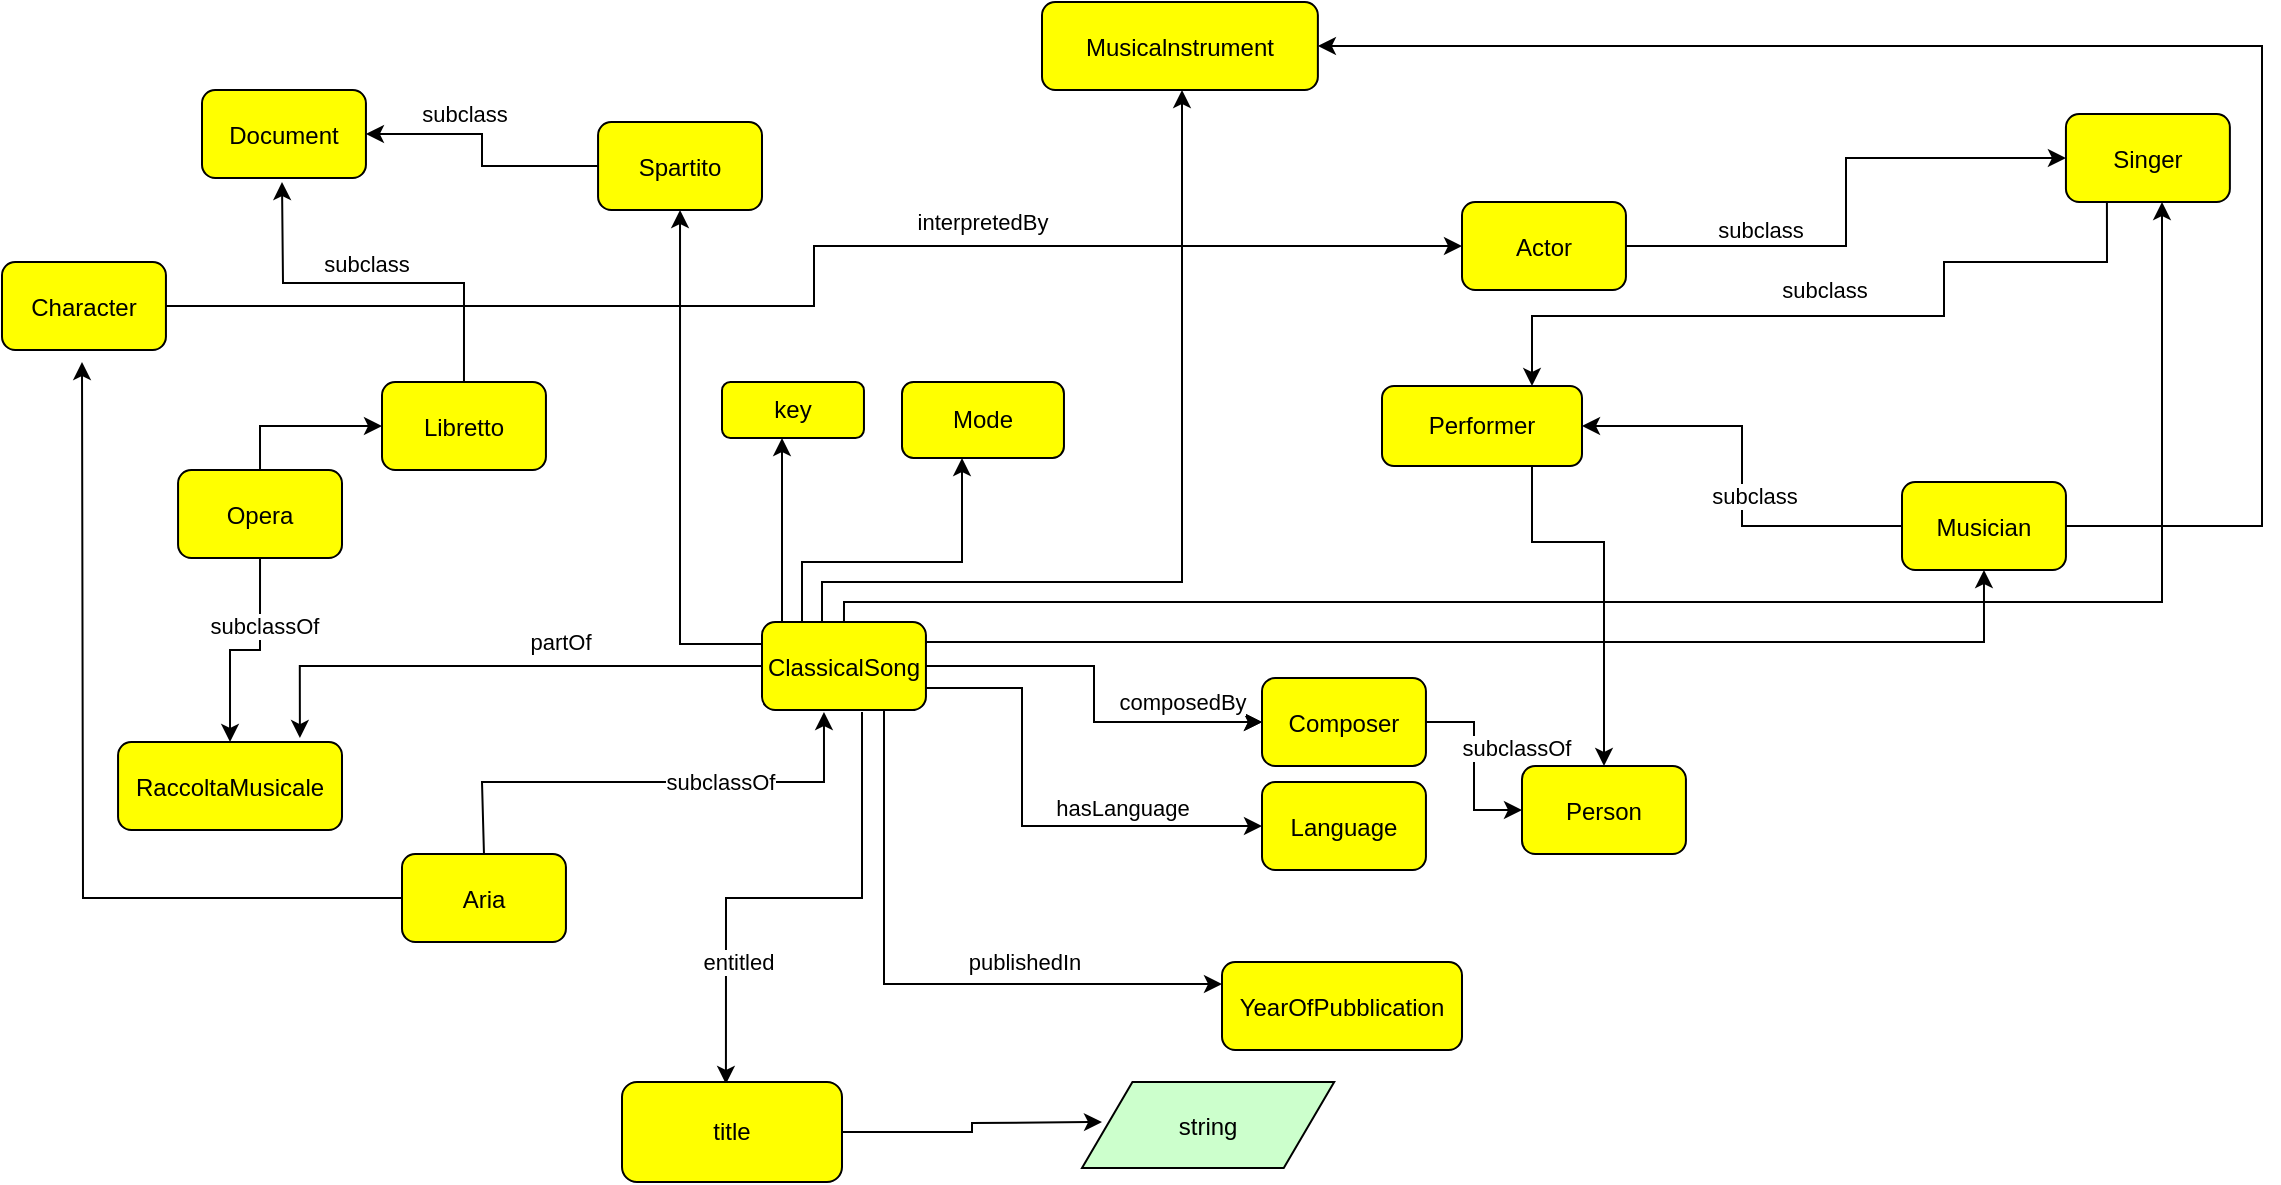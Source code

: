 <mxfile version="16.6.1" type="device" pages="4"><diagram id="R2lEEEUBdFMjLlhIrx00" name="no-pattern"><mxGraphModel dx="2036" dy="1871" grid="1" gridSize="10" guides="1" tooltips="1" connect="1" arrows="1" fold="1" page="1" pageScale="1" pageWidth="850" pageHeight="1100" math="0" shadow="0" extFonts="Permanent Marker^https://fonts.googleapis.com/css?family=Permanent+Marker"><root><mxCell id="0"/><mxCell id="1" parent="0"/><mxCell id="30YL3FiBoKeu9ype4ZGr-3" value="" style="edgeStyle=orthogonalEdgeStyle;rounded=0;orthogonalLoop=1;jettySize=auto;html=1;" parent="1" source="30YL3FiBoKeu9ype4ZGr-1" target="30YL3FiBoKeu9ype4ZGr-2" edge="1"><mxGeometry relative="1" as="geometry"/></mxCell><mxCell id="30YL3FiBoKeu9ype4ZGr-4" style="edgeStyle=orthogonalEdgeStyle;rounded=0;orthogonalLoop=1;jettySize=auto;html=1;exitX=1;exitY=0.5;exitDx=0;exitDy=0;entryX=0;entryY=0.5;entryDx=0;entryDy=0;" parent="1" source="30YL3FiBoKeu9ype4ZGr-1" target="30YL3FiBoKeu9ype4ZGr-2" edge="1"><mxGeometry relative="1" as="geometry"/></mxCell><mxCell id="30YL3FiBoKeu9ype4ZGr-5" value="composedBy" style="edgeLabel;html=1;align=center;verticalAlign=middle;resizable=0;points=[];" parent="30YL3FiBoKeu9ype4ZGr-4" vertex="1" connectable="0"><mxGeometry x="-0.371" y="-1" relative="1" as="geometry"><mxPoint x="66" y="17" as="offset"/></mxGeometry></mxCell><mxCell id="30YL3FiBoKeu9ype4ZGr-12" value="" style="edgeStyle=orthogonalEdgeStyle;rounded=0;orthogonalLoop=1;jettySize=auto;html=1;exitX=1;exitY=0.75;exitDx=0;exitDy=0;entryX=0;entryY=0.5;entryDx=0;entryDy=0;" parent="1" source="30YL3FiBoKeu9ype4ZGr-1" target="30YL3FiBoKeu9ype4ZGr-11" edge="1"><mxGeometry relative="1" as="geometry"><Array as="points"><mxPoint x="500" y="193"/><mxPoint x="500" y="262"/></Array></mxGeometry></mxCell><mxCell id="30YL3FiBoKeu9ype4ZGr-13" value="hasLanguage" style="edgeLabel;html=1;align=center;verticalAlign=middle;resizable=0;points=[];" parent="30YL3FiBoKeu9ype4ZGr-12" vertex="1" connectable="0"><mxGeometry x="-0.235" y="1" relative="1" as="geometry"><mxPoint x="49" y="17" as="offset"/></mxGeometry></mxCell><mxCell id="30YL3FiBoKeu9ype4ZGr-17" style="edgeStyle=orthogonalEdgeStyle;rounded=0;orthogonalLoop=1;jettySize=auto;html=1;exitX=0.75;exitY=1;exitDx=0;exitDy=0;entryX=0;entryY=0.25;entryDx=0;entryDy=0;" parent="1" source="30YL3FiBoKeu9ype4ZGr-1" target="on0UL8CV2WN6hXu-xPiR-43" edge="1"><mxGeometry relative="1" as="geometry"><Array as="points"><mxPoint x="446" y="204"/><mxPoint x="446" y="203"/><mxPoint x="431" y="203"/><mxPoint x="431" y="341"/></Array><mxPoint x="588.984" y="341.156" as="targetPoint"/></mxGeometry></mxCell><mxCell id="30YL3FiBoKeu9ype4ZGr-18" value="publishedIn" style="edgeLabel;html=1;align=center;verticalAlign=middle;resizable=0;points=[];" parent="30YL3FiBoKeu9ype4ZGr-17" vertex="1" connectable="0"><mxGeometry x="0.285" y="2" relative="1" as="geometry"><mxPoint x="21" y="-9" as="offset"/></mxGeometry></mxCell><mxCell id="30YL3FiBoKeu9ype4ZGr-24" style="edgeStyle=orthogonalEdgeStyle;rounded=0;orthogonalLoop=1;jettySize=auto;html=1;exitX=0.5;exitY=0;exitDx=0;exitDy=0;entryX=0;entryY=0.5;entryDx=0;entryDy=0;" parent="1" source="zG3BJGfOtXKkDxZmnL8O-1" target="30YL3FiBoKeu9ype4ZGr-22" edge="1"><mxGeometry relative="1" as="geometry"><Array as="points"><mxPoint x="119" y="62"/></Array></mxGeometry></mxCell><mxCell id="zG3BJGfOtXKkDxZmnL8O-11" value="" style="edgeStyle=orthogonalEdgeStyle;rounded=0;orthogonalLoop=1;jettySize=auto;html=1;" parent="1" source="30YL3FiBoKeu9ype4ZGr-1" target="on0UL8CV2WN6hXu-xPiR-45" edge="1"><mxGeometry relative="1" as="geometry"><Array as="points"><mxPoint x="400" y="140"/><mxPoint x="580" y="140"/></Array><mxPoint x="520" y="-50" as="targetPoint"/></mxGeometry></mxCell><mxCell id="zG3BJGfOtXKkDxZmnL8O-15" value="" style="edgeStyle=orthogonalEdgeStyle;rounded=0;orthogonalLoop=1;jettySize=auto;html=1;" parent="1" edge="1"><mxGeometry relative="1" as="geometry"><mxPoint x="420" y="205" as="sourcePoint"/><mxPoint x="351.97" y="391" as="targetPoint"/><Array as="points"><mxPoint x="420" y="205"/><mxPoint x="420" y="298"/><mxPoint x="352" y="298"/></Array></mxGeometry></mxCell><mxCell id="zG3BJGfOtXKkDxZmnL8O-16" value="entitled" style="edgeLabel;html=1;align=center;verticalAlign=middle;resizable=0;points=[];" parent="zG3BJGfOtXKkDxZmnL8O-15" vertex="1" connectable="0"><mxGeometry x="0.104" y="1" relative="1" as="geometry"><mxPoint x="-15" y="31" as="offset"/></mxGeometry></mxCell><mxCell id="zG3BJGfOtXKkDxZmnL8O-25" value="" style="edgeStyle=orthogonalEdgeStyle;rounded=0;orthogonalLoop=1;jettySize=auto;html=1;" parent="1" source="30YL3FiBoKeu9ype4ZGr-1" target="zG3BJGfOtXKkDxZmnL8O-24" edge="1"><mxGeometry relative="1" as="geometry"><Array as="points"><mxPoint x="390" y="130"/><mxPoint x="470" y="130"/></Array></mxGeometry></mxCell><mxCell id="zG3BJGfOtXKkDxZmnL8O-27" value="" style="edgeStyle=orthogonalEdgeStyle;rounded=0;orthogonalLoop=1;jettySize=auto;html=1;" parent="1" source="30YL3FiBoKeu9ype4ZGr-1" target="zG3BJGfOtXKkDxZmnL8O-26" edge="1"><mxGeometry relative="1" as="geometry"><Array as="points"><mxPoint x="380" y="90"/><mxPoint x="380" y="90"/></Array></mxGeometry></mxCell><mxCell id="on0UL8CV2WN6hXu-xPiR-4" style="edgeStyle=orthogonalEdgeStyle;rounded=0;orthogonalLoop=1;jettySize=auto;html=1;exitX=0;exitY=0.5;exitDx=0;exitDy=0;entryX=0.812;entryY=-0.045;entryDx=0;entryDy=0;entryPerimeter=0;" parent="1" source="30YL3FiBoKeu9ype4ZGr-1" target="on0UL8CV2WN6hXu-xPiR-6" edge="1"><mxGeometry relative="1" as="geometry"><mxPoint x="160" y="200" as="targetPoint"/></mxGeometry></mxCell><mxCell id="on0UL8CV2WN6hXu-xPiR-5" value="partOf" style="edgeLabel;html=1;align=center;verticalAlign=middle;resizable=0;points=[];" parent="on0UL8CV2WN6hXu-xPiR-4" vertex="1" connectable="0"><mxGeometry x="-0.266" y="3" relative="1" as="geometry"><mxPoint x="-3" y="-15" as="offset"/></mxGeometry></mxCell><mxCell id="on0UL8CV2WN6hXu-xPiR-37" style="edgeStyle=orthogonalEdgeStyle;rounded=0;orthogonalLoop=1;jettySize=auto;html=1;entryX=0.5;entryY=1;entryDx=0;entryDy=0;fontSize=11;exitX=1;exitY=0.25;exitDx=0;exitDy=0;" parent="1" source="30YL3FiBoKeu9ype4ZGr-1" target="on0UL8CV2WN6hXu-xPiR-25" edge="1"><mxGeometry relative="1" as="geometry"><mxPoint x="460" y="170" as="sourcePoint"/><Array as="points"><mxPoint x="452" y="170"/><mxPoint x="981" y="170"/></Array></mxGeometry></mxCell><mxCell id="on0UL8CV2WN6hXu-xPiR-38" style="edgeStyle=orthogonalEdgeStyle;rounded=0;orthogonalLoop=1;jettySize=auto;html=1;exitX=0.5;exitY=0;exitDx=0;exitDy=0;fontSize=11;" parent="1" source="30YL3FiBoKeu9ype4ZGr-1" edge="1"><mxGeometry relative="1" as="geometry"><mxPoint x="1070" y="-50" as="targetPoint"/><Array as="points"><mxPoint x="411" y="150"/><mxPoint x="1070" y="150"/></Array></mxGeometry></mxCell><mxCell id="on0UL8CV2WN6hXu-xPiR-50" style="edgeStyle=orthogonalEdgeStyle;rounded=0;orthogonalLoop=1;jettySize=auto;html=1;exitX=0;exitY=0.25;exitDx=0;exitDy=0;entryX=0.5;entryY=1;entryDx=0;entryDy=0;fontSize=11;" parent="1" source="30YL3FiBoKeu9ype4ZGr-1" target="on0UL8CV2WN6hXu-xPiR-49" edge="1"><mxGeometry relative="1" as="geometry"/></mxCell><mxCell id="30YL3FiBoKeu9ype4ZGr-1" value="ClassicalSong" style="graphMlID=n4;shape=rect;rounded=1;arcsize=30;fillColor=#ffff00;strokeColor=#000000;strokeWidth=1.0" parent="1" vertex="1"><mxGeometry x="370" y="160" width="81.97" height="44" as="geometry"/></mxCell><mxCell id="30YL3FiBoKeu9ype4ZGr-9" value="" style="edgeStyle=orthogonalEdgeStyle;rounded=0;orthogonalLoop=1;jettySize=auto;html=1;" parent="1" source="30YL3FiBoKeu9ype4ZGr-2" target="30YL3FiBoKeu9ype4ZGr-8" edge="1"><mxGeometry relative="1" as="geometry"/></mxCell><mxCell id="30YL3FiBoKeu9ype4ZGr-19" value="subclassOf" style="edgeLabel;html=1;align=center;verticalAlign=middle;resizable=0;points=[];" parent="30YL3FiBoKeu9ype4ZGr-9" vertex="1" connectable="0"><mxGeometry x="-0.219" y="1" relative="1" as="geometry"><mxPoint x="20" y="1" as="offset"/></mxGeometry></mxCell><mxCell id="30YL3FiBoKeu9ype4ZGr-2" value="Composer" style="graphMlID=n4;shape=rect;rounded=1;arcsize=30;fillColor=#ffff00;strokeColor=#000000;strokeWidth=1.0" parent="1" vertex="1"><mxGeometry x="619.998" y="188" width="81.968" height="44" as="geometry"/></mxCell><mxCell id="30YL3FiBoKeu9ype4ZGr-8" value="Person" style="graphMlID=n4;shape=rect;rounded=1;arcsize=30;fillColor=#ffff00;strokeColor=#000000;strokeWidth=1.0" parent="1" vertex="1"><mxGeometry x="749.996" y="232" width="81.968" height="44" as="geometry"/></mxCell><mxCell id="30YL3FiBoKeu9ype4ZGr-11" value="Language" style="graphMlID=n4;shape=rect;rounded=1;arcsize=30;fillColor=#ffff00;strokeColor=#000000;strokeWidth=1.0" parent="1" vertex="1"><mxGeometry x="620" y="240" width="81.968" height="44" as="geometry"/></mxCell><mxCell id="on0UL8CV2WN6hXu-xPiR-53" style="edgeStyle=orthogonalEdgeStyle;rounded=0;orthogonalLoop=1;jettySize=auto;html=1;exitX=0.5;exitY=0;exitDx=0;exitDy=0;fontSize=11;" parent="1" source="30YL3FiBoKeu9ype4ZGr-22" edge="1"><mxGeometry relative="1" as="geometry"><mxPoint x="130" y="-60" as="targetPoint"/></mxGeometry></mxCell><mxCell id="on0UL8CV2WN6hXu-xPiR-54" value="subclass&lt;br&gt;" style="edgeLabel;html=1;align=center;verticalAlign=middle;resizable=0;points=[];fontSize=11;" parent="on0UL8CV2WN6hXu-xPiR-53" vertex="1" connectable="0"><mxGeometry x="0.173" y="2" relative="1" as="geometry"><mxPoint x="13" y="-12" as="offset"/></mxGeometry></mxCell><mxCell id="30YL3FiBoKeu9ype4ZGr-22" value="Libretto" style="graphMlID=n4;shape=rect;rounded=1;arcsize=30;fillColor=#ffff00;strokeColor=#000000;strokeWidth=1.0" parent="1" vertex="1"><mxGeometry x="180" y="40" width="81.968" height="44" as="geometry"/></mxCell><mxCell id="on0UL8CV2WN6hXu-xPiR-7" style="edgeStyle=orthogonalEdgeStyle;rounded=0;orthogonalLoop=1;jettySize=auto;html=1;exitX=0.5;exitY=1;exitDx=0;exitDy=0;entryX=0.5;entryY=0;entryDx=0;entryDy=0;" parent="1" source="zG3BJGfOtXKkDxZmnL8O-1" target="on0UL8CV2WN6hXu-xPiR-6" edge="1"><mxGeometry relative="1" as="geometry"/></mxCell><mxCell id="on0UL8CV2WN6hXu-xPiR-8" value="subclassOf" style="edgeLabel;html=1;align=center;verticalAlign=middle;resizable=0;points=[];" parent="on0UL8CV2WN6hXu-xPiR-7" vertex="1" connectable="0"><mxGeometry x="-0.364" y="2" relative="1" as="geometry"><mxPoint as="offset"/></mxGeometry></mxCell><mxCell id="zG3BJGfOtXKkDxZmnL8O-1" value="Opera" style="graphMlID=n4;shape=rect;rounded=1;arcsize=30;fillColor=#ffff00;strokeColor=#000000;strokeWidth=1.0" parent="1" vertex="1"><mxGeometry x="78.032" y="84" width="81.968" height="44" as="geometry"/></mxCell><mxCell id="zG3BJGfOtXKkDxZmnL8O-7" style="edgeStyle=orthogonalEdgeStyle;rounded=0;orthogonalLoop=1;jettySize=auto;html=1;exitX=0.5;exitY=0;exitDx=0;exitDy=0;entryX=0.378;entryY=1.023;entryDx=0;entryDy=0;entryPerimeter=0;" parent="1" source="zG3BJGfOtXKkDxZmnL8O-6" target="30YL3FiBoKeu9ype4ZGr-1" edge="1"><mxGeometry relative="1" as="geometry"><Array as="points"><mxPoint x="230" y="276"/><mxPoint x="230" y="240"/><mxPoint x="401" y="240"/></Array></mxGeometry></mxCell><mxCell id="zG3BJGfOtXKkDxZmnL8O-8" value="subclassOf" style="edgeLabel;html=1;align=center;verticalAlign=middle;resizable=0;points=[];" parent="zG3BJGfOtXKkDxZmnL8O-7" vertex="1" connectable="0"><mxGeometry x="0.269" y="2" relative="1" as="geometry"><mxPoint x="2" y="2" as="offset"/></mxGeometry></mxCell><mxCell id="on0UL8CV2WN6hXu-xPiR-14" style="edgeStyle=orthogonalEdgeStyle;rounded=0;orthogonalLoop=1;jettySize=auto;html=1;exitX=0;exitY=0.5;exitDx=0;exitDy=0;" parent="1" source="zG3BJGfOtXKkDxZmnL8O-6" edge="1"><mxGeometry relative="1" as="geometry"><mxPoint x="30" y="30" as="targetPoint"/></mxGeometry></mxCell><mxCell id="zG3BJGfOtXKkDxZmnL8O-6" value="Aria" style="graphMlID=n4;shape=rect;rounded=1;arcsize=30;fillColor=#ffff00;strokeColor=#000000;strokeWidth=1.0" parent="1" vertex="1"><mxGeometry x="190" y="276" width="81.968" height="44" as="geometry"/></mxCell><mxCell id="zG3BJGfOtXKkDxZmnL8O-18" style="edgeStyle=orthogonalEdgeStyle;rounded=0;orthogonalLoop=1;jettySize=auto;html=1;exitX=1;exitY=0.5;exitDx=0;exitDy=0;" parent="1" source="zG3BJGfOtXKkDxZmnL8O-14" edge="1"><mxGeometry relative="1" as="geometry"><mxPoint x="540" y="410" as="targetPoint"/></mxGeometry></mxCell><mxCell id="zG3BJGfOtXKkDxZmnL8O-14" value="title" style="whiteSpace=wrap;html=1;fillColor=#ffff00;strokeColor=#000000;rounded=1;strokeWidth=1;" parent="1" vertex="1"><mxGeometry x="300" y="390" width="110" height="50" as="geometry"/></mxCell><mxCell id="zG3BJGfOtXKkDxZmnL8O-19" value="string" style="graphMlID=n6;shape=parallelogram;fillColor=#ccffcc;strokeColor=#000000;strokeWidth=1.0" parent="1" vertex="1"><mxGeometry x="530" y="390" width="126.095" height="43" as="geometry"/></mxCell><mxCell id="zG3BJGfOtXKkDxZmnL8O-24" value="Mode" style="whiteSpace=wrap;html=1;fillColor=#ffff00;strokeColor=#000000;rounded=1;strokeWidth=1;" parent="1" vertex="1"><mxGeometry x="440" y="40" width="80.98" height="38" as="geometry"/></mxCell><mxCell id="zG3BJGfOtXKkDxZmnL8O-26" value="key" style="whiteSpace=wrap;html=1;fillColor=#ffff00;strokeColor=#000000;rounded=1;strokeWidth=1;" parent="1" vertex="1"><mxGeometry x="350" y="40" width="70.98" height="28" as="geometry"/></mxCell><mxCell id="on0UL8CV2WN6hXu-xPiR-6" value="RaccoltaMusicale" style="graphMlID=n4;shape=rect;rounded=1;arcsize=30;fillColor=#ffff00;strokeColor=#000000;strokeWidth=1.0" parent="1" vertex="1"><mxGeometry x="48.03" y="220" width="111.97" height="44" as="geometry"/></mxCell><mxCell id="on0UL8CV2WN6hXu-xPiR-17" style="edgeStyle=orthogonalEdgeStyle;rounded=0;orthogonalLoop=1;jettySize=auto;html=1;exitX=0.75;exitY=1;exitDx=0;exitDy=0;fontSize=11;" parent="1" source="on0UL8CV2WN6hXu-xPiR-11" target="30YL3FiBoKeu9ype4ZGr-8" edge="1"><mxGeometry relative="1" as="geometry"><Array as="points"><mxPoint x="755" y="120"/><mxPoint x="791" y="120"/></Array></mxGeometry></mxCell><mxCell id="on0UL8CV2WN6hXu-xPiR-11" value="Performer" style="whiteSpace=wrap;html=1;fillColor=#ffff00;strokeColor=#000000;rounded=1;strokeWidth=1;" parent="1" vertex="1"><mxGeometry x="680" y="42" width="100" height="40" as="geometry"/></mxCell><mxCell id="on0UL8CV2WN6hXu-xPiR-27" style="edgeStyle=orthogonalEdgeStyle;rounded=0;orthogonalLoop=1;jettySize=auto;html=1;exitX=1;exitY=0.5;exitDx=0;exitDy=0;entryX=0;entryY=0.5;entryDx=0;entryDy=0;fontSize=11;" parent="1" source="on0UL8CV2WN6hXu-xPiR-15" target="on0UL8CV2WN6hXu-xPiR-22" edge="1"><mxGeometry relative="1" as="geometry"/></mxCell><mxCell id="on0UL8CV2WN6hXu-xPiR-28" value="interpretedBy" style="edgeLabel;html=1;align=center;verticalAlign=middle;resizable=0;points=[];fontSize=11;" parent="on0UL8CV2WN6hXu-xPiR-27" vertex="1" connectable="0"><mxGeometry x="0.291" y="-3" relative="1" as="geometry"><mxPoint y="-15" as="offset"/></mxGeometry></mxCell><mxCell id="on0UL8CV2WN6hXu-xPiR-15" value="Character" style="graphMlID=n4;shape=rect;rounded=1;arcsize=30;fillColor=#ffff00;strokeColor=#000000;strokeWidth=1.0" parent="1" vertex="1"><mxGeometry x="-10" y="-20" width="81.968" height="44" as="geometry"/></mxCell><mxCell id="on0UL8CV2WN6hXu-xPiR-35" style="edgeStyle=orthogonalEdgeStyle;rounded=0;orthogonalLoop=1;jettySize=auto;html=1;exitX=1;exitY=0.5;exitDx=0;exitDy=0;entryX=0;entryY=0.5;entryDx=0;entryDy=0;fontSize=11;" parent="1" source="on0UL8CV2WN6hXu-xPiR-22" target="on0UL8CV2WN6hXu-xPiR-24" edge="1"><mxGeometry relative="1" as="geometry"/></mxCell><mxCell id="on0UL8CV2WN6hXu-xPiR-36" value="subclass" style="edgeLabel;html=1;align=center;verticalAlign=middle;resizable=0;points=[];fontSize=11;" parent="on0UL8CV2WN6hXu-xPiR-35" vertex="1" connectable="0"><mxGeometry x="-0.398" y="3" relative="1" as="geometry"><mxPoint x="-13" y="-5" as="offset"/></mxGeometry></mxCell><mxCell id="on0UL8CV2WN6hXu-xPiR-22" value="Actor" style="graphMlID=n4;shape=rect;rounded=1;arcsize=30;fillColor=#ffff00;strokeColor=#000000;strokeWidth=1.0" parent="1" vertex="1"><mxGeometry x="720" y="-50" width="81.968" height="44" as="geometry"/></mxCell><mxCell id="on0UL8CV2WN6hXu-xPiR-30" style="edgeStyle=orthogonalEdgeStyle;rounded=0;orthogonalLoop=1;jettySize=auto;html=1;entryX=0.75;entryY=0;entryDx=0;entryDy=0;fontSize=11;exitX=0.25;exitY=1;exitDx=0;exitDy=0;" parent="1" source="on0UL8CV2WN6hXu-xPiR-24" target="on0UL8CV2WN6hXu-xPiR-11" edge="1"><mxGeometry relative="1" as="geometry"><mxPoint x="1043" y="-160" as="sourcePoint"/><Array as="points"><mxPoint x="1043" y="-20"/><mxPoint x="961" y="-20"/><mxPoint x="961" y="7"/><mxPoint x="755" y="7"/></Array></mxGeometry></mxCell><mxCell id="on0UL8CV2WN6hXu-xPiR-32" value="subclass" style="edgeLabel;html=1;align=center;verticalAlign=middle;resizable=0;points=[];fontSize=11;" parent="on0UL8CV2WN6hXu-xPiR-30" vertex="1" connectable="0"><mxGeometry x="-0.19" relative="1" as="geometry"><mxPoint x="-45" y="-13" as="offset"/></mxGeometry></mxCell><mxCell id="on0UL8CV2WN6hXu-xPiR-24" value="Singer" style="graphMlID=n4;shape=rect;rounded=1;arcsize=30;fillColor=#ffff00;strokeColor=#000000;strokeWidth=1.0" parent="1" vertex="1"><mxGeometry x="1021.97" y="-94" width="81.968" height="44" as="geometry"/></mxCell><mxCell id="on0UL8CV2WN6hXu-xPiR-29" style="edgeStyle=orthogonalEdgeStyle;rounded=0;orthogonalLoop=1;jettySize=auto;html=1;exitX=0;exitY=0.5;exitDx=0;exitDy=0;entryX=1;entryY=0.5;entryDx=0;entryDy=0;fontSize=11;" parent="1" source="on0UL8CV2WN6hXu-xPiR-25" target="on0UL8CV2WN6hXu-xPiR-11" edge="1"><mxGeometry relative="1" as="geometry"/></mxCell><mxCell id="on0UL8CV2WN6hXu-xPiR-33" value="subclass" style="edgeLabel;html=1;align=center;verticalAlign=middle;resizable=0;points=[];fontSize=11;" parent="on0UL8CV2WN6hXu-xPiR-29" vertex="1" connectable="0"><mxGeometry x="-0.308" y="3" relative="1" as="geometry"><mxPoint x="-2" y="-18" as="offset"/></mxGeometry></mxCell><mxCell id="on0UL8CV2WN6hXu-xPiR-47" style="edgeStyle=orthogonalEdgeStyle;rounded=0;orthogonalLoop=1;jettySize=auto;html=1;exitX=1;exitY=0.5;exitDx=0;exitDy=0;entryX=1;entryY=0.5;entryDx=0;entryDy=0;fontSize=11;" parent="1" source="on0UL8CV2WN6hXu-xPiR-25" target="on0UL8CV2WN6hXu-xPiR-45" edge="1"><mxGeometry relative="1" as="geometry"><Array as="points"><mxPoint x="1120" y="112"/><mxPoint x="1120" y="-128"/></Array></mxGeometry></mxCell><mxCell id="on0UL8CV2WN6hXu-xPiR-25" value="Musician" style="graphMlID=n4;shape=rect;rounded=1;arcsize=30;fillColor=#ffff00;strokeColor=#000000;strokeWidth=1.0" parent="1" vertex="1"><mxGeometry x="940" y="90" width="81.968" height="44" as="geometry"/></mxCell><mxCell id="on0UL8CV2WN6hXu-xPiR-43" value="YearOfPubblication" style="graphMlID=n4;shape=rect;rounded=1;arcsize=30;fillColor=#ffff00;strokeColor=#000000;strokeWidth=1.0" parent="1" vertex="1"><mxGeometry x="600" y="330" width="120" height="44" as="geometry"/></mxCell><mxCell id="on0UL8CV2WN6hXu-xPiR-45" value="Musicalnstrument" style="graphMlID=n4;shape=rect;rounded=1;arcsize=30;fillColor=#ffff00;strokeColor=#000000;strokeWidth=1.0" parent="1" vertex="1"><mxGeometry x="510.0" y="-150" width="137.94" height="44" as="geometry"/></mxCell><mxCell id="on0UL8CV2WN6hXu-xPiR-52" style="edgeStyle=orthogonalEdgeStyle;rounded=0;orthogonalLoop=1;jettySize=auto;html=1;exitX=0;exitY=0.5;exitDx=0;exitDy=0;entryX=1;entryY=0.5;entryDx=0;entryDy=0;fontSize=11;" parent="1" source="on0UL8CV2WN6hXu-xPiR-49" target="on0UL8CV2WN6hXu-xPiR-51" edge="1"><mxGeometry relative="1" as="geometry"/></mxCell><mxCell id="on0UL8CV2WN6hXu-xPiR-55" value="subclass" style="edgeLabel;html=1;align=center;verticalAlign=middle;resizable=0;points=[];fontSize=11;" parent="on0UL8CV2WN6hXu-xPiR-52" vertex="1" connectable="0"><mxGeometry x="0.288" y="1" relative="1" as="geometry"><mxPoint x="2" y="-11" as="offset"/></mxGeometry></mxCell><mxCell id="on0UL8CV2WN6hXu-xPiR-49" value="Spartito" style="graphMlID=n4;shape=rect;rounded=1;arcsize=30;fillColor=#ffff00;strokeColor=#000000;strokeWidth=1.0" parent="1" vertex="1"><mxGeometry x="288.03" y="-90" width="81.968" height="44" as="geometry"/></mxCell><mxCell id="on0UL8CV2WN6hXu-xPiR-51" value="Document" style="graphMlID=n4;shape=rect;rounded=1;arcsize=30;fillColor=#ffff00;strokeColor=#000000;strokeWidth=1.0" parent="1" vertex="1"><mxGeometry x="90" y="-106" width="81.968" height="44" as="geometry"/></mxCell></root></mxGraphModel></diagram><diagram id="9asVdsZnIVmEgkoMEgx4" name="separate-situations"><mxGraphModel dx="4520" dy="1473" grid="1" gridSize="10" guides="1" tooltips="1" connect="1" arrows="1" fold="1" page="1" pageScale="1" pageWidth="827" pageHeight="1169" math="0" shadow="0"><root><mxCell id="am2V8RNlFimTxbiRHPGm-0"/><mxCell id="am2V8RNlFimTxbiRHPGm-1" parent="am2V8RNlFimTxbiRHPGm-0"/><mxCell id="am2V8RNlFimTxbiRHPGm-2" value="MusicalPerformance" style="graphMlID=n4;shape=rect;rounded=1;arcsize=30;fillColor=#ffff00;strokeColor=#000000;strokeWidth=1.0" parent="am2V8RNlFimTxbiRHPGm-1" vertex="1"><mxGeometry x="-148.55" y="907" width="140" height="44" as="geometry"/></mxCell><mxCell id="am2V8RNlFimTxbiRHPGm-3" value="date" style="graphMlID=n6;shape=parallelogram;fillColor=#ccffcc;strokeColor=#000000;strokeWidth=1.0" parent="am2V8RNlFimTxbiRHPGm-1" vertex="1"><mxGeometry x="-257" y="987" width="90" height="30" as="geometry"/></mxCell><mxCell id="am2V8RNlFimTxbiRHPGm-4" value="Location" style="graphMlID=n4;shape=rect;rounded=1;arcsize=30;fillColor=#ffff00;strokeColor=#000000;strokeWidth=1.0" parent="am2V8RNlFimTxbiRHPGm-1" vertex="1"><mxGeometry x="-154" y="1007" width="81.968" height="44" as="geometry"/></mxCell><mxCell id="am2V8RNlFimTxbiRHPGm-5" value="Performer" style="graphMlID=n4;shape=rect;rounded=1;arcsize=30;fillColor=#ffff00;strokeColor=#000000;strokeWidth=1.0" parent="am2V8RNlFimTxbiRHPGm-1" vertex="1"><mxGeometry x="-90.52" y="1107" width="81.968" height="44" as="geometry"/></mxCell><mxCell id="am2V8RNlFimTxbiRHPGm-6" value="" style="graphMlID=e2;rounded=0;endArrow=block;strokeColor=#008000;strokeWidth=1.0;startArrow=oval;startFill=0;endFill=0;exitX=0;exitY=0.5;exitDx=0;exitDy=0;" parent="am2V8RNlFimTxbiRHPGm-1" source="am2V8RNlFimTxbiRHPGm-2" edge="1"><mxGeometry relative="1" as="geometry"><mxPoint x="-197.03" y="1053" as="sourcePoint"/><mxPoint x="-207" y="987" as="targetPoint"/><Array as="points"><mxPoint x="-207" y="929"/></Array></mxGeometry></mxCell><mxCell id="am2V8RNlFimTxbiRHPGm-7" value="&lt;span style=&quot;color: rgb(0 , 128 , 0) ; font-family: &amp;#34;dialog&amp;#34; ; font-size: 16px ; background-color: rgb(248 , 249 , 250)&quot;&gt;dateOfPremiere&lt;/span&gt;" style="text;html=1;align=center;verticalAlign=middle;resizable=0;points=[];labelBackgroundColor=#ffffff;" parent="am2V8RNlFimTxbiRHPGm-6" vertex="1" connectable="0"><mxGeometry x="-0.09" y="3" relative="1" as="geometry"><mxPoint x="-16" y="19" as="offset"/></mxGeometry></mxCell><mxCell id="am2V8RNlFimTxbiRHPGm-8" value="" style="graphMlID=e0;rounded=0;endArrow=block;strokeColor=#000080;strokeWidth=1.0;startArrow=oval;startFill=1;endFill=1;exitX=0.25;exitY=1;exitDx=0;exitDy=0;entryX=0.5;entryY=0;entryDx=0;entryDy=0;" parent="am2V8RNlFimTxbiRHPGm-1" source="am2V8RNlFimTxbiRHPGm-2" target="am2V8RNlFimTxbiRHPGm-4" edge="1"><mxGeometry relative="1" as="geometry"><mxPoint x="-107" y="967" as="sourcePoint"/><mxPoint x="-149" y="1107" as="targetPoint"/></mxGeometry></mxCell><mxCell id="am2V8RNlFimTxbiRHPGm-9" value="&lt;span style=&quot;color: rgb(0 , 0 , 128) ; font-family: &amp;#34;dialog&amp;#34; ; font-size: 16px ; background-color: rgb(248 , 249 , 250)&quot;&gt;hasLocation&lt;/span&gt;" style="text;html=1;align=center;verticalAlign=middle;resizable=0;points=[];labelBackgroundColor=#ffffff;" parent="am2V8RNlFimTxbiRHPGm-8" vertex="1" connectable="0"><mxGeometry x="-0.017" y="2" relative="1" as="geometry"><mxPoint x="-3" y="-1" as="offset"/></mxGeometry></mxCell><mxCell id="am2V8RNlFimTxbiRHPGm-10" value="" style="graphMlID=e0;rounded=0;endArrow=block;strokeColor=#000080;strokeWidth=1.0;startArrow=oval;startFill=1;endFill=1;exitX=0.75;exitY=1;exitDx=0;exitDy=0;entryX=0.568;entryY=0;entryDx=0;entryDy=0;entryPerimeter=0;" parent="am2V8RNlFimTxbiRHPGm-1" source="am2V8RNlFimTxbiRHPGm-2" target="am2V8RNlFimTxbiRHPGm-5" edge="1"><mxGeometry relative="1" as="geometry"><mxPoint x="-50" y="1037" as="sourcePoint"/><mxPoint x="-44" y="1037" as="targetPoint"/></mxGeometry></mxCell><mxCell id="am2V8RNlFimTxbiRHPGm-11" value="&lt;span style=&quot;color: rgb(0 , 0 , 128) ; font-family: &amp;#34;dialog&amp;#34; ; font-size: 16px ; background-color: rgb(248 , 249 , 250)&quot;&gt;involvePerformer&lt;br&gt;&lt;/span&gt;" style="text;html=1;align=center;verticalAlign=middle;resizable=0;points=[];labelBackgroundColor=#ffffff;" parent="am2V8RNlFimTxbiRHPGm-10" vertex="1" connectable="0"><mxGeometry x="-0.017" y="2" relative="1" as="geometry"><mxPoint x="-55" y="49" as="offset"/></mxGeometry></mxCell><mxCell id="am2V8RNlFimTxbiRHPGm-23" value="" style="graphMlID=e0;rounded=0;endArrow=block;strokeColor=#000080;strokeWidth=1.0;startArrow=oval;startFill=1;endFill=1;exitX=1;exitY=0.25;exitDx=0;exitDy=0;entryX=0.414;entryY=-0.053;entryDx=0;entryDy=0;entryPerimeter=0;" parent="am2V8RNlFimTxbiRHPGm-1" source="am2V8RNlFimTxbiRHPGm-44" target="am2V8RNlFimTxbiRHPGm-70" edge="1"><mxGeometry relative="1" as="geometry"><mxPoint x="-117" y="537" as="sourcePoint"/><mxPoint x="113" y="610" as="targetPoint"/><Array as="points"><mxPoint x="280" y="541"/></Array></mxGeometry></mxCell><mxCell id="am2V8RNlFimTxbiRHPGm-24" value="&lt;font color=&quot;#000080&quot; face=&quot;dialog&quot;&gt;&lt;span style=&quot;font-size: 16px ; background-color: rgb(248 , 249 , 250)&quot;&gt;involvesComposition&lt;/span&gt;&lt;/font&gt;" style="text;html=1;align=center;verticalAlign=middle;resizable=0;points=[];labelBackgroundColor=#ffffff;" parent="am2V8RNlFimTxbiRHPGm-23" vertex="1" connectable="0"><mxGeometry x="-0.017" y="2" relative="1" as="geometry"><mxPoint x="-8" y="1" as="offset"/></mxGeometry></mxCell><mxCell id="am2V8RNlFimTxbiRHPGm-25" value="ClassicalSong" style="graphMlID=n4;shape=rect;rounded=1;arcsize=30;fillColor=#ffff00;strokeColor=#000000;strokeWidth=1.0" parent="am2V8RNlFimTxbiRHPGm-1" vertex="1"><mxGeometry x="93" y="827" width="100" height="44" as="geometry"/></mxCell><mxCell id="am2V8RNlFimTxbiRHPGm-26" value="" style="graphMlID=e0;rounded=0;endArrow=block;strokeColor=#000080;strokeWidth=1.0;startArrow=oval;startFill=1;endFill=1;entryX=0;entryY=0.75;entryDx=0;entryDy=0;exitX=0.654;exitY=0;exitDx=0;exitDy=0;exitPerimeter=0;" parent="am2V8RNlFimTxbiRHPGm-1" source="am2V8RNlFimTxbiRHPGm-2" target="am2V8RNlFimTxbiRHPGm-25" edge="1"><mxGeometry relative="1" as="geometry"><mxPoint x="-57" y="887" as="sourcePoint"/><mxPoint x="253.984" y="831" as="targetPoint"/><Array as="points"><mxPoint x="-57" y="860"/></Array></mxGeometry></mxCell><mxCell id="am2V8RNlFimTxbiRHPGm-27" value="&lt;span style=&quot;color: rgb(0 , 0 , 128) ; font-family: &amp;#34;dialog&amp;#34; ; font-size: 16px ; background-color: rgb(248 , 249 , 250)&quot;&gt;perfrormedSong&lt;/span&gt;" style="text;html=1;align=center;verticalAlign=middle;resizable=0;points=[];labelBackgroundColor=#ffffff;" parent="am2V8RNlFimTxbiRHPGm-26" vertex="1" connectable="0"><mxGeometry x="-0.017" y="2" relative="1" as="geometry"><mxPoint x="10" y="13" as="offset"/></mxGeometry></mxCell><mxCell id="am2V8RNlFimTxbiRHPGm-32" value="Instruments" style="graphMlID=n4;shape=rect;rounded=1;arcsize=30;fillColor=#ffff00;strokeColor=#000000;strokeWidth=1.0" parent="am2V8RNlFimTxbiRHPGm-1" vertex="1"><mxGeometry x="83" y="1107" width="81.968" height="44" as="geometry"/></mxCell><mxCell id="am2V8RNlFimTxbiRHPGm-34" value="" style="graphMlID=e0;rounded=0;endArrow=block;strokeColor=#000080;strokeWidth=1.0;startArrow=oval;startFill=1;endFill=1;entryX=0.5;entryY=0;entryDx=0;entryDy=0;" parent="am2V8RNlFimTxbiRHPGm-1" target="am2V8RNlFimTxbiRHPGm-32" edge="1"><mxGeometry relative="1" as="geometry"><mxPoint x="-7" y="927" as="sourcePoint"/><mxPoint x="124.984" y="1113.99" as="targetPoint"/><Array as="points"><mxPoint x="124" y="927"/></Array></mxGeometry></mxCell><mxCell id="am2V8RNlFimTxbiRHPGm-35" value="&lt;span style=&quot;color: rgb(0 , 0 , 128) ; font-family: &amp;#34;dialog&amp;#34; ; font-size: 16px ; background-color: rgb(248 , 249 , 250)&quot;&gt;involvesInstrument&lt;br&gt;&lt;/span&gt;" style="text;html=1;align=center;verticalAlign=middle;resizable=0;points=[];labelBackgroundColor=#ffffff;" parent="am2V8RNlFimTxbiRHPGm-34" vertex="1" connectable="0"><mxGeometry x="-0.017" y="2" relative="1" as="geometry"><mxPoint x="49" y="24" as="offset"/></mxGeometry></mxCell><mxCell id="am2V8RNlFimTxbiRHPGm-36" value="" style="graphMlID=e0;rounded=0;endArrow=block;strokeColor=#000080;strokeWidth=1.0;startArrow=oval;startFill=1;endFill=1;exitX=1;exitY=0.5;exitDx=0;exitDy=0;entryX=0;entryY=0.5;entryDx=0;entryDy=0;" parent="am2V8RNlFimTxbiRHPGm-1" source="am2V8RNlFimTxbiRHPGm-5" target="am2V8RNlFimTxbiRHPGm-32" edge="1"><mxGeometry relative="1" as="geometry"><mxPoint x="193" y="917.082" as="sourcePoint"/><mxPoint x="344" y="917" as="targetPoint"/><Array as="points"/></mxGeometry></mxCell><mxCell id="am2V8RNlFimTxbiRHPGm-37" value="&lt;span style=&quot;color: rgb(0 , 0 , 128) ; font-family: &amp;#34;dialog&amp;#34; ; font-size: 16px ; background-color: rgb(248 , 249 , 250)&quot;&gt;plays&lt;/span&gt;" style="text;html=1;align=center;verticalAlign=middle;resizable=0;points=[];labelBackgroundColor=#ffffff;" parent="am2V8RNlFimTxbiRHPGm-36" vertex="1" connectable="0"><mxGeometry x="-0.017" y="2" relative="1" as="geometry"><mxPoint x="-23" y="-10" as="offset"/></mxGeometry></mxCell><mxCell id="am2V8RNlFimTxbiRHPGm-38" value="" style="graphMlID=e0;rounded=0;endArrow=block;strokeColor=#000080;strokeWidth=1.0;startArrow=oval;startFill=1;endFill=1;exitX=0;exitY=0.75;exitDx=0;exitDy=0;entryX=1;entryY=0.75;entryDx=0;entryDy=0;" parent="am2V8RNlFimTxbiRHPGm-1" source="am2V8RNlFimTxbiRHPGm-32" target="am2V8RNlFimTxbiRHPGm-5" edge="1"><mxGeometry relative="1" as="geometry"><mxPoint x="153" y="997.082" as="sourcePoint"/><mxPoint x="-7" y="1167" as="targetPoint"/><Array as="points"/></mxGeometry></mxCell><mxCell id="am2V8RNlFimTxbiRHPGm-39" value="&lt;span style=&quot;color: rgb(0 , 0 , 128) ; font-family: &amp;#34;dialog&amp;#34; ; font-size: 16px ; background-color: rgb(248 , 249 , 250)&quot;&gt;playedBy&lt;/span&gt;" style="text;html=1;align=center;verticalAlign=middle;resizable=0;points=[];labelBackgroundColor=#ffffff;" parent="am2V8RNlFimTxbiRHPGm-38" vertex="1" connectable="0"><mxGeometry x="-0.017" y="2" relative="1" as="geometry"><mxPoint x="5" y="9" as="offset"/></mxGeometry></mxCell><mxCell id="am2V8RNlFimTxbiRHPGm-40" value="" style="graphMlID=e0;rounded=0;endArrow=block;strokeColor=#000080;strokeWidth=1.0;startArrow=oval;startFill=1;endFill=1;entryX=1;entryY=0.75;entryDx=0;entryDy=0;exitX=0.25;exitY=0;exitDx=0;exitDy=0;" parent="am2V8RNlFimTxbiRHPGm-1" source="am2V8RNlFimTxbiRHPGm-32" target="am2V8RNlFimTxbiRHPGm-2" edge="1"><mxGeometry relative="1" as="geometry"><mxPoint x="103.492" y="1083" as="sourcePoint"/><mxPoint x="-8.55" y="927.0" as="targetPoint"/><Array as="points"><mxPoint x="103" y="940"/></Array></mxGeometry></mxCell><mxCell id="am2V8RNlFimTxbiRHPGm-41" value="&lt;span style=&quot;color: rgb(0 , 0 , 128) ; font-family: &amp;#34;dialog&amp;#34; ; font-size: 16px ; background-color: rgb(248 , 249 , 250)&quot;&gt;impliedIn&lt;br&gt;&lt;/span&gt;" style="text;html=1;align=center;verticalAlign=middle;resizable=0;points=[];labelBackgroundColor=#ffffff;" parent="am2V8RNlFimTxbiRHPGm-40" vertex="1" connectable="0"><mxGeometry x="-0.017" y="2" relative="1" as="geometry"><mxPoint x="-18" y="76" as="offset"/></mxGeometry></mxCell><mxCell id="am2V8RNlFimTxbiRHPGm-42" value="" style="graphMlID=e0;rounded=0;endArrow=block;strokeColor=#000080;strokeWidth=1.0;startArrow=oval;startFill=1;endFill=1;exitX=0;exitY=0.5;exitDx=0;exitDy=0;entryX=0.5;entryY=0;entryDx=0;entryDy=0;" parent="am2V8RNlFimTxbiRHPGm-1" source="am2V8RNlFimTxbiRHPGm-25" target="am2V8RNlFimTxbiRHPGm-2" edge="1"><mxGeometry relative="1" as="geometry"><mxPoint x="-77.0" y="867" as="sourcePoint"/><mxPoint x="45.042" y="831.0" as="targetPoint"/><Array as="points"><mxPoint x="-79" y="849"/></Array></mxGeometry></mxCell><mxCell id="am2V8RNlFimTxbiRHPGm-43" value="&lt;span style=&quot;color: rgb(0 , 0 , 128) ; font-family: &amp;#34;dialog&amp;#34; ; font-size: 16px ; background-color: rgb(248 , 249 , 250)&quot;&gt;performedIn&lt;/span&gt;" style="text;html=1;align=center;verticalAlign=middle;resizable=0;points=[];labelBackgroundColor=#ffffff;" parent="am2V8RNlFimTxbiRHPGm-42" vertex="1" connectable="0"><mxGeometry x="-0.017" y="2" relative="1" as="geometry"><mxPoint x="4" y="-14" as="offset"/></mxGeometry></mxCell><mxCell id="am2V8RNlFimTxbiRHPGm-44" value="MusicalComposing" style="graphMlID=n4;shape=rect;rounded=1;arcsize=30;fillColor=#ffff00;strokeColor=#000000;strokeWidth=1.0" parent="am2V8RNlFimTxbiRHPGm-1" vertex="1"><mxGeometry x="-294.0" y="530" width="140" height="44" as="geometry"/></mxCell><mxCell id="am2V8RNlFimTxbiRHPGm-45" value="date" style="graphMlID=n6;shape=parallelogram;fillColor=#ccffcc;strokeColor=#000000;strokeWidth=1.0" parent="am2V8RNlFimTxbiRHPGm-1" vertex="1"><mxGeometry x="-427" y="597" width="90" height="30" as="geometry"/></mxCell><mxCell id="am2V8RNlFimTxbiRHPGm-47" value="Composer" style="graphMlID=n4;shape=rect;rounded=1;arcsize=30;fillColor=#ffff00;strokeColor=#000000;strokeWidth=1.0" parent="am2V8RNlFimTxbiRHPGm-1" vertex="1"><mxGeometry x="-230.52" y="727" width="81.968" height="44" as="geometry"/></mxCell><mxCell id="am2V8RNlFimTxbiRHPGm-48" value="" style="graphMlID=e2;rounded=0;endArrow=block;strokeColor=#008000;strokeWidth=1.0;startArrow=oval;startFill=0;endFill=0;entryX=0.75;entryY=0;entryDx=0;entryDy=0;" parent="am2V8RNlFimTxbiRHPGm-1" target="am2V8RNlFimTxbiRHPGm-45" edge="1"><mxGeometry relative="1" as="geometry"><mxPoint x="-297" y="547" as="sourcePoint"/><mxPoint x="-347.0" y="607" as="targetPoint"/><Array as="points"><mxPoint x="-359" y="547"/></Array></mxGeometry></mxCell><mxCell id="am2V8RNlFimTxbiRHPGm-49" value="&lt;span style=&quot;color: rgb(0 , 128 , 0) ; font-family: &amp;#34;dialog&amp;#34; ; font-size: 16px ; background-color: rgb(248 , 249 , 250)&quot;&gt;dateOfComposing&lt;/span&gt;" style="text;html=1;align=center;verticalAlign=middle;resizable=0;points=[];labelBackgroundColor=#ffffff;" parent="am2V8RNlFimTxbiRHPGm-48" vertex="1" connectable="0"><mxGeometry x="-0.09" y="3" relative="1" as="geometry"><mxPoint x="-26" y="13" as="offset"/></mxGeometry></mxCell><mxCell id="am2V8RNlFimTxbiRHPGm-52" value="" style="graphMlID=e0;rounded=0;endArrow=block;strokeColor=#000080;strokeWidth=1.0;startArrow=oval;startFill=1;endFill=1;entryX=0.75;entryY=0;entryDx=0;entryDy=0;exitX=0.898;exitY=1;exitDx=0;exitDy=0;exitPerimeter=0;" parent="am2V8RNlFimTxbiRHPGm-1" source="am2V8RNlFimTxbiRHPGm-44" target="am2V8RNlFimTxbiRHPGm-47" edge="1"><mxGeometry relative="1" as="geometry"><mxPoint x="-169" y="607" as="sourcePoint"/><mxPoint x="-166" y="697" as="targetPoint"/></mxGeometry></mxCell><mxCell id="am2V8RNlFimTxbiRHPGm-53" value="&lt;span style=&quot;color: rgb(0 , 0 , 128) ; font-family: &amp;#34;dialog&amp;#34; ; font-size: 16px ; background-color: rgb(248 , 249 , 250)&quot;&gt;composedBy&lt;br&gt;&lt;/span&gt;" style="text;html=1;align=center;verticalAlign=middle;resizable=0;points=[];labelBackgroundColor=#ffffff;" parent="am2V8RNlFimTxbiRHPGm-52" vertex="1" connectable="0"><mxGeometry x="-0.017" y="2" relative="1" as="geometry"><mxPoint x="30" y="-12" as="offset"/></mxGeometry></mxCell><mxCell id="am2V8RNlFimTxbiRHPGm-54" value="Instruments" style="graphMlID=n4;shape=rect;rounded=1;arcsize=30;fillColor=#ffff00;strokeColor=#000000;strokeWidth=1.0" parent="am2V8RNlFimTxbiRHPGm-1" vertex="1"><mxGeometry x="-57" y="727" width="81.968" height="44" as="geometry"/></mxCell><mxCell id="am2V8RNlFimTxbiRHPGm-55" value="" style="graphMlID=e0;rounded=0;endArrow=block;strokeColor=#000080;strokeWidth=1.0;startArrow=oval;startFill=1;endFill=1;entryX=0.5;entryY=0;entryDx=0;entryDy=0;exitX=0.993;exitY=0.375;exitDx=0;exitDy=0;exitPerimeter=0;" parent="am2V8RNlFimTxbiRHPGm-1" source="am2V8RNlFimTxbiRHPGm-44" target="am2V8RNlFimTxbiRHPGm-54" edge="1"><mxGeometry relative="1" as="geometry"><mxPoint x="-147" y="567" as="sourcePoint"/><mxPoint x="-15.016" y="733.99" as="targetPoint"/><Array as="points"><mxPoint x="-16" y="547"/></Array></mxGeometry></mxCell><mxCell id="am2V8RNlFimTxbiRHPGm-56" value="&lt;span style=&quot;color: rgb(0 , 0 , 128) ; font-family: &amp;#34;dialog&amp;#34; ; font-size: 16px ; background-color: rgb(248 , 249 , 250)&quot;&gt;involvesInstrument&lt;br&gt;&lt;/span&gt;" style="text;html=1;align=center;verticalAlign=middle;resizable=0;points=[];labelBackgroundColor=#ffffff;" parent="am2V8RNlFimTxbiRHPGm-55" vertex="1" connectable="0"><mxGeometry x="-0.017" y="2" relative="1" as="geometry"><mxPoint x="47" y="128" as="offset"/></mxGeometry></mxCell><mxCell id="am2V8RNlFimTxbiRHPGm-61" value="" style="graphMlID=e0;rounded=0;endArrow=block;strokeColor=#000080;strokeWidth=1.0;startArrow=oval;startFill=1;endFill=1;exitX=0.25;exitY=0;exitDx=0;exitDy=0;entryX=1.006;entryY=0.66;entryDx=0;entryDy=0;entryPerimeter=0;" parent="am2V8RNlFimTxbiRHPGm-1" source="am2V8RNlFimTxbiRHPGm-54" target="am2V8RNlFimTxbiRHPGm-44" edge="1"><mxGeometry relative="1" as="geometry"><mxPoint x="-36.508" y="703" as="sourcePoint"/><mxPoint x="-137" y="560" as="targetPoint"/><Array as="points"><mxPoint x="-37" y="560"/></Array></mxGeometry></mxCell><mxCell id="am2V8RNlFimTxbiRHPGm-62" value="&lt;span style=&quot;color: rgb(0 , 0 , 128) ; font-family: &amp;#34;dialog&amp;#34; ; font-size: 16px ; background-color: rgb(248 , 249 , 250)&quot;&gt;impliedIn&lt;br&gt;&lt;/span&gt;" style="text;html=1;align=center;verticalAlign=middle;resizable=0;points=[];labelBackgroundColor=#ffffff;" parent="am2V8RNlFimTxbiRHPGm-61" vertex="1" connectable="0"><mxGeometry x="-0.017" y="2" relative="1" as="geometry"><mxPoint x="-18" y="76" as="offset"/></mxGeometry></mxCell><mxCell id="am2V8RNlFimTxbiRHPGm-66" value="" style="graphMlID=e0;rounded=0;endArrow=block;strokeColor=#000080;strokeWidth=1.0;startArrow=oval;startFill=1;endFill=1;entryX=0.75;entryY=1;entryDx=0;entryDy=0;exitX=0.5;exitY=0;exitDx=0;exitDy=0;" parent="am2V8RNlFimTxbiRHPGm-1" source="am2V8RNlFimTxbiRHPGm-47" target="am2V8RNlFimTxbiRHPGm-44" edge="1"><mxGeometry relative="1" as="geometry"><mxPoint x="-229.76" y="574" as="sourcePoint"/><mxPoint x="-230.524" y="727" as="targetPoint"/></mxGeometry></mxCell><mxCell id="am2V8RNlFimTxbiRHPGm-67" value="&lt;span style=&quot;color: rgb(0 , 0 , 128) ; font-family: &amp;#34;dialog&amp;#34; ; font-size: 16px ; background-color: rgb(248 , 249 , 250)&quot;&gt;hasComposed&lt;br&gt;&lt;/span&gt;" style="text;html=1;align=center;verticalAlign=middle;resizable=0;points=[];labelBackgroundColor=#ffffff;" parent="am2V8RNlFimTxbiRHPGm-66" vertex="1" connectable="0"><mxGeometry x="-0.017" y="2" relative="1" as="geometry"><mxPoint x="-33" y="25" as="offset"/></mxGeometry></mxCell><mxCell id="am2V8RNlFimTxbiRHPGm-68" value="" style="graphMlID=e0;rounded=0;endArrow=block;strokeColor=#000080;strokeWidth=1.0;startArrow=oval;startFill=1;endFill=1;exitX=0.75;exitY=0;exitDx=0;exitDy=0;entryX=0.857;entryY=1.029;entryDx=0;entryDy=0;entryPerimeter=0;" parent="am2V8RNlFimTxbiRHPGm-1" source="am2V8RNlFimTxbiRHPGm-5" target="am2V8RNlFimTxbiRHPGm-2" edge="1"><mxGeometry relative="1" as="geometry"><mxPoint x="-33.55" y="961" as="sourcePoint"/><mxPoint x="-7" y="997" as="targetPoint"/></mxGeometry></mxCell><mxCell id="am2V8RNlFimTxbiRHPGm-69" value="&lt;span style=&quot;color: rgb(0 , 0 , 128) ; font-family: &amp;#34;dialog&amp;#34; ; font-size: 16px ; background-color: rgb(248 , 249 , 250)&quot;&gt;performedIn&lt;br&gt;&lt;/span&gt;" style="text;html=1;align=center;verticalAlign=middle;resizable=0;points=[];labelBackgroundColor=#ffffff;" parent="am2V8RNlFimTxbiRHPGm-68" vertex="1" connectable="0"><mxGeometry x="-0.017" y="2" relative="1" as="geometry"><mxPoint x="34" y="6" as="offset"/></mxGeometry></mxCell><mxCell id="am2V8RNlFimTxbiRHPGm-70" value="MusicalComposition" style="graphMlID=n4;shape=rect;rounded=1;arcsize=30;fillColor=#ffff00;strokeColor=#000000;strokeWidth=1.0" parent="am2V8RNlFimTxbiRHPGm-1" vertex="1"><mxGeometry x="233" y="607" width="111.97" height="44" as="geometry"/></mxCell><mxCell id="am2V8RNlFimTxbiRHPGm-71" value="" style="graphMlID=e0;rounded=0;endArrow=block;strokeColor=#000080;strokeWidth=1.0;startArrow=oval;startFill=1;endFill=1;exitX=0.554;exitY=0.033;exitDx=0;exitDy=0;entryX=0;entryY=0.5;entryDx=0;entryDy=0;exitPerimeter=0;" parent="am2V8RNlFimTxbiRHPGm-1" source="am2V8RNlFimTxbiRHPGm-25" target="am2V8RNlFimTxbiRHPGm-70" edge="1"><mxGeometry relative="1" as="geometry"><mxPoint x="163" y="767.082" as="sourcePoint"/><mxPoint x="314" y="767" as="targetPoint"/><Array as="points"><mxPoint x="148" y="629"/></Array></mxGeometry></mxCell><mxCell id="am2V8RNlFimTxbiRHPGm-72" value="&lt;span style=&quot;color: rgb(0 , 0 , 128) ; font-family: &amp;#34;dialog&amp;#34; ; font-size: 16px ; background-color: rgb(248 , 249 , 250)&quot;&gt;includedInComposition&lt;/span&gt;" style="text;html=1;align=center;verticalAlign=middle;resizable=0;points=[];labelBackgroundColor=#ffffff;rotation=0;" parent="am2V8RNlFimTxbiRHPGm-71" vertex="1" connectable="0"><mxGeometry x="-0.017" y="2" relative="1" as="geometry"><mxPoint x="47" y="-22" as="offset"/></mxGeometry></mxCell><mxCell id="am2V8RNlFimTxbiRHPGm-73" value="" style="graphMlID=e0;rounded=0;endArrow=block;strokeColor=#000080;strokeWidth=1.0;startArrow=oval;startFill=1;endFill=1;exitX=0.408;exitY=1.101;exitDx=0;exitDy=0;entryX=1;entryY=0.25;entryDx=0;entryDy=0;exitPerimeter=0;" parent="am2V8RNlFimTxbiRHPGm-1" source="am2V8RNlFimTxbiRHPGm-70" target="am2V8RNlFimTxbiRHPGm-25" edge="1"><mxGeometry relative="1" as="geometry"><mxPoint x="164.476" y="837" as="sourcePoint"/><mxPoint x="333" y="827" as="targetPoint"/><Array as="points"><mxPoint x="279" y="838"/></Array></mxGeometry></mxCell><mxCell id="am2V8RNlFimTxbiRHPGm-74" value="&lt;span style=&quot;color: rgb(0 , 0 , 128) ; font-family: &amp;#34;dialog&amp;#34; ; font-size: 16px ; background-color: rgb(248 , 249 , 250)&quot;&gt;includesSong&lt;/span&gt;" style="text;html=1;align=center;verticalAlign=middle;resizable=0;points=[];labelBackgroundColor=#ffffff;rotation=0;" parent="am2V8RNlFimTxbiRHPGm-73" vertex="1" connectable="0"><mxGeometry x="-0.017" y="2" relative="1" as="geometry"><mxPoint x="-2" y="-46" as="offset"/></mxGeometry></mxCell><mxCell id="am2V8RNlFimTxbiRHPGm-173" value="TeathricalPerformance" style="graphMlID=n4;shape=rect;rounded=1;arcsize=30;fillColor=#ffff00;strokeColor=#000000;strokeWidth=1.0" parent="am2V8RNlFimTxbiRHPGm-1" vertex="1"><mxGeometry x="-160.55" y="1803.67" width="140" height="44" as="geometry"/></mxCell><mxCell id="am2V8RNlFimTxbiRHPGm-174" value="date" style="graphMlID=n6;shape=parallelogram;fillColor=#ccffcc;strokeColor=#000000;strokeWidth=1.0" parent="am2V8RNlFimTxbiRHPGm-1" vertex="1"><mxGeometry x="-269" y="1883.67" width="90" height="30" as="geometry"/></mxCell><mxCell id="am2V8RNlFimTxbiRHPGm-175" value="Location" style="graphMlID=n4;shape=rect;rounded=1;arcsize=30;fillColor=#ffff00;strokeColor=#000000;strokeWidth=1.0" parent="am2V8RNlFimTxbiRHPGm-1" vertex="1"><mxGeometry x="-166" y="1903.67" width="81.968" height="44" as="geometry"/></mxCell><mxCell id="am2V8RNlFimTxbiRHPGm-176" value="Actor" style="graphMlID=n4;shape=rect;rounded=1;arcsize=30;fillColor=#ffff00;strokeColor=#000000;strokeWidth=1.0" parent="am2V8RNlFimTxbiRHPGm-1" vertex="1"><mxGeometry x="-102.52" y="2003.67" width="81.968" height="44" as="geometry"/></mxCell><mxCell id="am2V8RNlFimTxbiRHPGm-177" value="" style="graphMlID=e2;rounded=0;endArrow=block;strokeColor=#008000;strokeWidth=1.0;startArrow=oval;startFill=0;endFill=0;exitX=0;exitY=0.5;exitDx=0;exitDy=0;" parent="am2V8RNlFimTxbiRHPGm-1" source="am2V8RNlFimTxbiRHPGm-173" edge="1"><mxGeometry relative="1" as="geometry"><mxPoint x="-209.03" y="1949.67" as="sourcePoint"/><mxPoint x="-219" y="1883.67" as="targetPoint"/><Array as="points"><mxPoint x="-219" y="1825.67"/></Array></mxGeometry></mxCell><mxCell id="am2V8RNlFimTxbiRHPGm-178" value="&lt;span style=&quot;color: rgb(0 , 128 , 0) ; font-family: &amp;#34;dialog&amp;#34; ; font-size: 16px ; background-color: rgb(248 , 249 , 250)&quot;&gt;dateOfPremiere&lt;/span&gt;" style="text;html=1;align=center;verticalAlign=middle;resizable=0;points=[];labelBackgroundColor=#ffffff;" parent="am2V8RNlFimTxbiRHPGm-177" vertex="1" connectable="0"><mxGeometry x="-0.09" y="3" relative="1" as="geometry"><mxPoint x="-16" y="19" as="offset"/></mxGeometry></mxCell><mxCell id="am2V8RNlFimTxbiRHPGm-179" value="" style="graphMlID=e0;rounded=0;endArrow=block;strokeColor=#000080;strokeWidth=1.0;startArrow=oval;startFill=1;endFill=1;exitX=0.25;exitY=1;exitDx=0;exitDy=0;entryX=0.5;entryY=0;entryDx=0;entryDy=0;" parent="am2V8RNlFimTxbiRHPGm-1" source="am2V8RNlFimTxbiRHPGm-173" target="am2V8RNlFimTxbiRHPGm-175" edge="1"><mxGeometry relative="1" as="geometry"><mxPoint x="-119" y="1863.67" as="sourcePoint"/><mxPoint x="-161" y="2003.67" as="targetPoint"/></mxGeometry></mxCell><mxCell id="am2V8RNlFimTxbiRHPGm-180" value="&lt;span style=&quot;color: rgb(0 , 0 , 128) ; font-family: &amp;#34;dialog&amp;#34; ; font-size: 16px ; background-color: rgb(248 , 249 , 250)&quot;&gt;hasLocation&lt;/span&gt;" style="text;html=1;align=center;verticalAlign=middle;resizable=0;points=[];labelBackgroundColor=#ffffff;" parent="am2V8RNlFimTxbiRHPGm-179" vertex="1" connectable="0"><mxGeometry x="-0.017" y="2" relative="1" as="geometry"><mxPoint x="-3" y="-1" as="offset"/></mxGeometry></mxCell><mxCell id="am2V8RNlFimTxbiRHPGm-181" value="" style="graphMlID=e0;rounded=0;endArrow=block;strokeColor=#000080;strokeWidth=1.0;startArrow=oval;startFill=1;endFill=1;entryX=0.659;entryY=-0.023;entryDx=0;entryDy=0;entryPerimeter=0;exitX=0.815;exitY=1.068;exitDx=0;exitDy=0;exitPerimeter=0;" parent="am2V8RNlFimTxbiRHPGm-1" source="am2V8RNlFimTxbiRHPGm-173" target="am2V8RNlFimTxbiRHPGm-176" edge="1"><mxGeometry relative="1" as="geometry"><mxPoint x="9.52" y="1886.67" as="sourcePoint"/><mxPoint x="-40.48" y="1996.67" as="targetPoint"/></mxGeometry></mxCell><mxCell id="am2V8RNlFimTxbiRHPGm-182" value="&lt;span style=&quot;color: rgb(0 , 0 , 128) ; font-family: &amp;#34;dialog&amp;#34; ; font-size: 16px ; background-color: rgb(248 , 249 , 250)&quot;&gt;involvePerformer&lt;br&gt;&lt;/span&gt;" style="text;html=1;align=center;verticalAlign=middle;resizable=0;points=[];labelBackgroundColor=#ffffff;rotation=0;" parent="am2V8RNlFimTxbiRHPGm-181" vertex="1" connectable="0"><mxGeometry x="-0.017" y="2" relative="1" as="geometry"><mxPoint x="45" y="-22" as="offset"/></mxGeometry></mxCell><mxCell id="am2V8RNlFimTxbiRHPGm-183" value="" style="graphMlID=e0;rounded=0;endArrow=block;strokeColor=#000080;strokeWidth=1.0;startArrow=oval;startFill=1;endFill=1;exitX=1;exitY=0.25;exitDx=0;exitDy=0;entryX=0.107;entryY=-0.011;entryDx=0;entryDy=0;entryPerimeter=0;" parent="am2V8RNlFimTxbiRHPGm-1" source="am2V8RNlFimTxbiRHPGm-199" target="am2V8RNlFimTxbiRHPGm-275" edge="1"><mxGeometry relative="1" as="geometry"><mxPoint x="-125.52" y="1334" as="sourcePoint"/><mxPoint x="251" y="1447" as="targetPoint"/><Array as="points"><mxPoint x="265" y="1337"/></Array></mxGeometry></mxCell><mxCell id="am2V8RNlFimTxbiRHPGm-184" value="&lt;font color=&quot;#000080&quot; face=&quot;dialog&quot;&gt;&lt;span style=&quot;font-size: 16px ; background-color: rgb(248 , 249 , 250)&quot;&gt;composedOpera&lt;/span&gt;&lt;/font&gt;" style="text;html=1;align=center;verticalAlign=middle;resizable=0;points=[];labelBackgroundColor=#ffffff;" parent="am2V8RNlFimTxbiRHPGm-183" vertex="1" connectable="0"><mxGeometry x="-0.017" y="2" relative="1" as="geometry"><mxPoint x="-5" y="9" as="offset"/></mxGeometry></mxCell><mxCell id="am2V8RNlFimTxbiRHPGm-185" value="Aria" style="graphMlID=n4;shape=rect;rounded=1;arcsize=30;fillColor=#ffff00;strokeColor=#000000;strokeWidth=1.0" parent="am2V8RNlFimTxbiRHPGm-1" vertex="1"><mxGeometry x="84.48" y="1624" width="108.52" height="44" as="geometry"/></mxCell><mxCell id="am2V8RNlFimTxbiRHPGm-186" value="" style="graphMlID=e0;rounded=0;endArrow=block;strokeColor=#000080;strokeWidth=1.0;startArrow=oval;startFill=1;endFill=1;entryX=0;entryY=0.75;entryDx=0;entryDy=0;" parent="am2V8RNlFimTxbiRHPGm-1" target="am2V8RNlFimTxbiRHPGm-185" edge="1"><mxGeometry relative="1" as="geometry"><mxPoint x="-80" y="1800" as="sourcePoint"/><mxPoint x="245.464" y="1628" as="targetPoint"/><Array as="points"><mxPoint x="-80" y="1657"/></Array></mxGeometry></mxCell><mxCell id="am2V8RNlFimTxbiRHPGm-187" value="&lt;span style=&quot;color: rgb(0 , 0 , 128) ; font-family: &amp;#34;dialog&amp;#34; ; font-size: 16px ; background-color: rgb(248 , 249 , 250)&quot;&gt;perfrormedSong&lt;/span&gt;" style="text;html=1;align=center;verticalAlign=middle;resizable=0;points=[];labelBackgroundColor=#ffffff;" parent="am2V8RNlFimTxbiRHPGm-186" vertex="1" connectable="0"><mxGeometry x="-0.017" y="2" relative="1" as="geometry"><mxPoint x="38" y="112" as="offset"/></mxGeometry></mxCell><mxCell id="am2V8RNlFimTxbiRHPGm-188" value="Character" style="graphMlID=n4;shape=rect;rounded=1;arcsize=30;fillColor=#ffff00;strokeColor=#000000;strokeWidth=1.0" parent="am2V8RNlFimTxbiRHPGm-1" vertex="1"><mxGeometry x="119.52" y="2003.67" width="81.968" height="44" as="geometry"/></mxCell><mxCell id="am2V8RNlFimTxbiRHPGm-189" value="" style="graphMlID=e0;rounded=0;endArrow=block;strokeColor=#000080;strokeWidth=1.0;startArrow=oval;startFill=1;endFill=1;exitX=1;exitY=0.75;exitDx=0;exitDy=0;entryX=0.25;entryY=0;entryDx=0;entryDy=0;" parent="am2V8RNlFimTxbiRHPGm-1" source="am2V8RNlFimTxbiRHPGm-173" target="am2V8RNlFimTxbiRHPGm-188" edge="1"><mxGeometry relative="1" as="geometry"><mxPoint x="-19" y="1823.67" as="sourcePoint"/><mxPoint x="108.52" y="1996.67" as="targetPoint"/><Array as="points"><mxPoint x="139.52" y="1836.67"/></Array></mxGeometry></mxCell><mxCell id="am2V8RNlFimTxbiRHPGm-190" value="&lt;span style=&quot;color: rgb(0 , 0 , 128) ; font-family: &amp;#34;dialog&amp;#34; ; font-size: 16px ; background-color: rgb(248 , 249 , 250)&quot;&gt;hasSingingCharacter&lt;br&gt;&lt;/span&gt;" style="text;html=1;align=center;verticalAlign=middle;resizable=0;points=[];labelBackgroundColor=#ffffff;rotation=0;" parent="am2V8RNlFimTxbiRHPGm-189" vertex="1" connectable="0"><mxGeometry x="-0.017" y="2" relative="1" as="geometry"><mxPoint x="-32" y="19" as="offset"/></mxGeometry></mxCell><mxCell id="am2V8RNlFimTxbiRHPGm-191" value="" style="graphMlID=e0;rounded=0;endArrow=block;strokeColor=#000080;strokeWidth=1.0;startArrow=oval;startFill=1;endFill=1;exitX=1;exitY=0.5;exitDx=0;exitDy=0;entryX=0;entryY=0.5;entryDx=0;entryDy=0;" parent="am2V8RNlFimTxbiRHPGm-1" source="am2V8RNlFimTxbiRHPGm-176" target="am2V8RNlFimTxbiRHPGm-188" edge="1"><mxGeometry relative="1" as="geometry"><mxPoint x="181" y="1813.752" as="sourcePoint"/><mxPoint x="332" y="1813.67" as="targetPoint"/><Array as="points"/></mxGeometry></mxCell><mxCell id="am2V8RNlFimTxbiRHPGm-192" value="&lt;span style=&quot;color: rgb(0 , 0 , 128) ; font-family: &amp;#34;dialog&amp;#34; ; font-size: 16px ; background-color: rgb(248 , 249 , 250)&quot;&gt;hasInterpreted&lt;/span&gt;" style="text;html=1;align=center;verticalAlign=middle;resizable=0;points=[];labelBackgroundColor=#ffffff;" parent="am2V8RNlFimTxbiRHPGm-191" vertex="1" connectable="0"><mxGeometry x="-0.017" y="2" relative="1" as="geometry"><mxPoint x="-3" y="-1" as="offset"/></mxGeometry></mxCell><mxCell id="am2V8RNlFimTxbiRHPGm-193" value="" style="graphMlID=e0;rounded=0;endArrow=block;strokeColor=#000080;strokeWidth=1.0;startArrow=oval;startFill=1;endFill=1;exitX=0;exitY=0.75;exitDx=0;exitDy=0;entryX=1;entryY=0.75;entryDx=0;entryDy=0;" parent="am2V8RNlFimTxbiRHPGm-1" source="am2V8RNlFimTxbiRHPGm-188" target="am2V8RNlFimTxbiRHPGm-176" edge="1"><mxGeometry relative="1" as="geometry"><mxPoint x="141" y="1893.752" as="sourcePoint"/><mxPoint x="-19" y="2063.67" as="targetPoint"/><Array as="points"/></mxGeometry></mxCell><mxCell id="am2V8RNlFimTxbiRHPGm-194" value="&lt;span style=&quot;color: rgb(0 , 0 , 128) ; font-family: &amp;#34;dialog&amp;#34; ; font-size: 16px ; background-color: rgb(248 , 249 , 250)&quot;&gt;interpretedBy&lt;/span&gt;" style="text;html=1;align=center;verticalAlign=middle;resizable=0;points=[];labelBackgroundColor=#ffffff;" parent="am2V8RNlFimTxbiRHPGm-193" vertex="1" connectable="0"><mxGeometry x="-0.017" y="2" relative="1" as="geometry"><mxPoint x="-1" y="1" as="offset"/></mxGeometry></mxCell><mxCell id="am2V8RNlFimTxbiRHPGm-197" value="" style="graphMlID=e0;rounded=0;endArrow=block;strokeColor=#000080;strokeWidth=1.0;startArrow=oval;startFill=1;endFill=1;exitX=0;exitY=0.5;exitDx=0;exitDy=0;entryX=0.5;entryY=0;entryDx=0;entryDy=0;" parent="am2V8RNlFimTxbiRHPGm-1" source="am2V8RNlFimTxbiRHPGm-185" target="am2V8RNlFimTxbiRHPGm-173" edge="1"><mxGeometry relative="1" as="geometry"><mxPoint x="-85.52" y="1664" as="sourcePoint"/><mxPoint x="36.522" y="1628.0" as="targetPoint"/><Array as="points"><mxPoint x="-91" y="1646"/></Array></mxGeometry></mxCell><mxCell id="am2V8RNlFimTxbiRHPGm-198" value="&lt;span style=&quot;color: rgb(0 , 0 , 128) ; font-family: &amp;#34;dialog&amp;#34; ; font-size: 16px ; background-color: rgb(248 , 249 , 250)&quot;&gt;performedIn&lt;/span&gt;" style="text;html=1;align=center;verticalAlign=middle;resizable=0;points=[];labelBackgroundColor=#ffffff;" parent="am2V8RNlFimTxbiRHPGm-197" vertex="1" connectable="0"><mxGeometry x="-0.017" y="2" relative="1" as="geometry"><mxPoint x="88" y="-8" as="offset"/></mxGeometry></mxCell><mxCell id="am2V8RNlFimTxbiRHPGm-199" value="OperaComposing" style="graphMlID=n4;shape=rect;rounded=1;arcsize=30;fillColor=#ffff00;strokeColor=#000000;strokeWidth=1.0" parent="am2V8RNlFimTxbiRHPGm-1" vertex="1"><mxGeometry x="-409.49" y="1329.34" width="140" height="44" as="geometry"/></mxCell><mxCell id="am2V8RNlFimTxbiRHPGm-200" value="date" style="graphMlID=n6;shape=parallelogram;fillColor=#ccffcc;strokeColor=#000000;strokeWidth=1.0" parent="am2V8RNlFimTxbiRHPGm-1" vertex="1"><mxGeometry x="-520" y="1397" width="90" height="30" as="geometry"/></mxCell><mxCell id="am2V8RNlFimTxbiRHPGm-201" value="Composer" style="graphMlID=n4;shape=rect;rounded=1;arcsize=30;fillColor=#ffff00;strokeColor=#000000;strokeWidth=1.0" parent="am2V8RNlFimTxbiRHPGm-1" vertex="1"><mxGeometry x="-342.94" y="1570.34" width="81.968" height="44" as="geometry"/></mxCell><mxCell id="am2V8RNlFimTxbiRHPGm-202" value="" style="graphMlID=e2;rounded=0;endArrow=block;strokeColor=#008000;strokeWidth=1.0;startArrow=oval;startFill=0;endFill=0;entryX=0.5;entryY=0;entryDx=0;entryDy=0;" parent="am2V8RNlFimTxbiRHPGm-1" target="am2V8RNlFimTxbiRHPGm-200" edge="1"><mxGeometry relative="1" as="geometry"><mxPoint x="-412.49" y="1346.34" as="sourcePoint"/><mxPoint x="-475" y="1396" as="targetPoint"/><Array as="points"><mxPoint x="-474.49" y="1346.34"/></Array></mxGeometry></mxCell><mxCell id="am2V8RNlFimTxbiRHPGm-203" value="&lt;span style=&quot;color: rgb(0 , 128 , 0) ; font-family: &amp;#34;dialog&amp;#34; ; font-size: 16px ; background-color: rgb(248 , 249 , 250)&quot;&gt;dateOfComposing&lt;/span&gt;" style="text;html=1;align=center;verticalAlign=middle;resizable=0;points=[];labelBackgroundColor=#ffffff;" parent="am2V8RNlFimTxbiRHPGm-202" vertex="1" connectable="0"><mxGeometry x="-0.09" y="3" relative="1" as="geometry"><mxPoint x="-26" y="13" as="offset"/></mxGeometry></mxCell><mxCell id="am2V8RNlFimTxbiRHPGm-204" value="" style="graphMlID=e0;rounded=0;endArrow=block;strokeColor=#000080;strokeWidth=1.0;startArrow=oval;startFill=1;endFill=1;entryX=0.75;entryY=0;entryDx=0;entryDy=0;exitX=0.898;exitY=1;exitDx=0;exitDy=0;exitPerimeter=0;" parent="am2V8RNlFimTxbiRHPGm-1" source="am2V8RNlFimTxbiRHPGm-199" target="am2V8RNlFimTxbiRHPGm-201" edge="1"><mxGeometry relative="1" as="geometry"><mxPoint x="-284.49" y="1406.34" as="sourcePoint"/><mxPoint x="-281.49" y="1496.34" as="targetPoint"/></mxGeometry></mxCell><mxCell id="am2V8RNlFimTxbiRHPGm-205" value="&lt;span style=&quot;color: rgb(0 , 0 , 128) ; font-family: &amp;#34;dialog&amp;#34; ; font-size: 16px ; background-color: rgb(248 , 249 , 250)&quot;&gt;composedBy&lt;br&gt;&lt;/span&gt;" style="text;html=1;align=center;verticalAlign=middle;resizable=0;points=[];labelBackgroundColor=#ffffff;rotation=0;" parent="am2V8RNlFimTxbiRHPGm-204" vertex="1" connectable="0"><mxGeometry x="-0.017" y="2" relative="1" as="geometry"><mxPoint x="37" y="-61" as="offset"/></mxGeometry></mxCell><mxCell id="am2V8RNlFimTxbiRHPGm-206" value="Instruments" style="graphMlID=n4;shape=rect;rounded=1;arcsize=30;fillColor=#ffff00;strokeColor=#000000;strokeWidth=1.0" parent="am2V8RNlFimTxbiRHPGm-1" vertex="1"><mxGeometry x="-172.49" y="1526.34" width="81.968" height="44" as="geometry"/></mxCell><mxCell id="am2V8RNlFimTxbiRHPGm-207" value="" style="graphMlID=e0;rounded=0;endArrow=block;strokeColor=#000080;strokeWidth=1.0;startArrow=oval;startFill=1;endFill=1;entryX=0.5;entryY=0;entryDx=0;entryDy=0;exitX=0.993;exitY=0.375;exitDx=0;exitDy=0;exitPerimeter=0;" parent="am2V8RNlFimTxbiRHPGm-1" source="am2V8RNlFimTxbiRHPGm-199" target="am2V8RNlFimTxbiRHPGm-206" edge="1"><mxGeometry relative="1" as="geometry"><mxPoint x="-262.49" y="1366.34" as="sourcePoint"/><mxPoint x="-130.506" y="1533.33" as="targetPoint"/><Array as="points"><mxPoint x="-131.49" y="1346.34"/></Array></mxGeometry></mxCell><mxCell id="am2V8RNlFimTxbiRHPGm-208" value="&lt;span style=&quot;color: rgb(0 , 0 , 128) ; font-family: &amp;#34;dialog&amp;#34; ; font-size: 16px ; background-color: rgb(248 , 249 , 250)&quot;&gt;involvesInstrument&lt;br&gt;&lt;/span&gt;" style="text;html=1;align=center;verticalAlign=middle;resizable=0;points=[];labelBackgroundColor=#ffffff;rotation=-90;" parent="am2V8RNlFimTxbiRHPGm-207" vertex="1" connectable="0"><mxGeometry x="-0.017" y="2" relative="1" as="geometry"><mxPoint x="5" y="76" as="offset"/></mxGeometry></mxCell><mxCell id="am2V8RNlFimTxbiRHPGm-209" value="" style="graphMlID=e0;rounded=0;endArrow=block;strokeColor=#000080;strokeWidth=1.0;startArrow=oval;startFill=1;endFill=1;exitX=0.25;exitY=0;exitDx=0;exitDy=0;entryX=1.006;entryY=0.66;entryDx=0;entryDy=0;entryPerimeter=0;" parent="am2V8RNlFimTxbiRHPGm-1" source="am2V8RNlFimTxbiRHPGm-206" target="am2V8RNlFimTxbiRHPGm-199" edge="1"><mxGeometry relative="1" as="geometry"><mxPoint x="-151.998" y="1502.34" as="sourcePoint"/><mxPoint x="-252.49" y="1359.34" as="targetPoint"/><Array as="points"><mxPoint x="-152.49" y="1359.34"/></Array></mxGeometry></mxCell><mxCell id="am2V8RNlFimTxbiRHPGm-210" value="&lt;span style=&quot;color: rgb(0 , 0 , 128) ; font-family: &amp;#34;dialog&amp;#34; ; font-size: 16px ; background-color: rgb(248 , 249 , 250)&quot;&gt;impliedIn&lt;br&gt;&lt;/span&gt;" style="text;html=1;align=center;verticalAlign=middle;resizable=0;points=[];labelBackgroundColor=#ffffff;rotation=-90;" parent="am2V8RNlFimTxbiRHPGm-209" vertex="1" connectable="0"><mxGeometry x="-0.017" y="2" relative="1" as="geometry"><mxPoint x="-10" y="52" as="offset"/></mxGeometry></mxCell><mxCell id="am2V8RNlFimTxbiRHPGm-211" value="" style="graphMlID=e0;rounded=0;endArrow=block;strokeColor=#000080;strokeWidth=1.0;startArrow=oval;startFill=1;endFill=1;" parent="am2V8RNlFimTxbiRHPGm-1" edge="1"><mxGeometry relative="1" as="geometry"><mxPoint x="-293.97" y="1569.34" as="sourcePoint"/><mxPoint x="-293.97" y="1369.34" as="targetPoint"/></mxGeometry></mxCell><mxCell id="am2V8RNlFimTxbiRHPGm-212" value="&lt;span style=&quot;color: rgb(0 , 0 , 128) ; font-family: &amp;#34;dialog&amp;#34; ; font-size: 16px ; background-color: rgb(248 , 249 , 250)&quot;&gt;hasComposed&lt;br&gt;&lt;/span&gt;" style="text;html=1;align=center;verticalAlign=middle;resizable=0;points=[];labelBackgroundColor=#ffffff;rotation=0;" parent="am2V8RNlFimTxbiRHPGm-211" vertex="1" connectable="0"><mxGeometry x="-0.017" y="2" relative="1" as="geometry"><mxPoint x="-39" y="62" as="offset"/></mxGeometry></mxCell><mxCell id="am2V8RNlFimTxbiRHPGm-213" value="" style="graphMlID=e0;rounded=0;endArrow=block;strokeColor=#000080;strokeWidth=1.0;startArrow=oval;startFill=1;endFill=1;exitX=0.403;exitY=0.023;exitDx=0;exitDy=0;exitPerimeter=0;entryX=0.65;entryY=1.045;entryDx=0;entryDy=0;entryPerimeter=0;" parent="am2V8RNlFimTxbiRHPGm-1" source="am2V8RNlFimTxbiRHPGm-176" target="am2V8RNlFimTxbiRHPGm-173" edge="1"><mxGeometry relative="1" as="geometry"><mxPoint x="-69" y="2003.67" as="sourcePoint"/><mxPoint x="-69" y="1853.67" as="targetPoint"/></mxGeometry></mxCell><mxCell id="am2V8RNlFimTxbiRHPGm-214" value="&lt;span style=&quot;color: rgb(0 , 0 , 128) ; font-family: &amp;#34;dialog&amp;#34; ; font-size: 16px ; background-color: rgb(248 , 249 , 250)&quot;&gt;performedIn&lt;br&gt;&lt;/span&gt;" style="text;html=1;align=center;verticalAlign=middle;resizable=0;points=[];labelBackgroundColor=#ffffff;rotation=0;" parent="am2V8RNlFimTxbiRHPGm-213" vertex="1" connectable="0"><mxGeometry x="-0.017" y="2" relative="1" as="geometry"><mxPoint x="-31" y="49" as="offset"/></mxGeometry></mxCell><mxCell id="am2V8RNlFimTxbiRHPGm-267" value="" style="graphMlID=e0;rounded=0;endArrow=block;strokeColor=#000080;strokeWidth=1.0;startArrow=oval;startFill=1;endFill=1;exitX=0.75;exitY=0;exitDx=0;exitDy=0;entryX=1;entryY=0.25;entryDx=0;entryDy=0;" parent="am2V8RNlFimTxbiRHPGm-1" source="am2V8RNlFimTxbiRHPGm-188" target="am2V8RNlFimTxbiRHPGm-173" edge="1"><mxGeometry relative="1" as="geometry"><mxPoint x="121.656" y="1777.582" as="sourcePoint"/><mxPoint x="169.52" y="1766.67" as="targetPoint"/><Array as="points"><mxPoint x="180.52" y="1814.67"/></Array></mxGeometry></mxCell><mxCell id="am2V8RNlFimTxbiRHPGm-268" value="&lt;span style=&quot;color: rgb(0 , 0 , 128) ; font-family: &amp;#34;dialog&amp;#34; ; font-size: 16px ; background-color: rgb(248 , 249 , 250)&quot;&gt;singingCharacterOf&lt;br&gt;&lt;/span&gt;" style="text;html=1;align=center;verticalAlign=middle;resizable=0;points=[];labelBackgroundColor=#ffffff;rotation=0;" parent="am2V8RNlFimTxbiRHPGm-267" vertex="1" connectable="0"><mxGeometry x="-0.017" y="2" relative="1" as="geometry"><mxPoint x="32" y="131" as="offset"/></mxGeometry></mxCell><mxCell id="am2V8RNlFimTxbiRHPGm-272" value="" style="graphMlID=e0;rounded=0;endArrow=block;strokeColor=#000080;strokeWidth=1.0;startArrow=oval;startFill=1;endFill=1;entryX=1;entryY=0;entryDx=0;entryDy=0;exitX=0.25;exitY=0;exitDx=0;exitDy=0;" parent="am2V8RNlFimTxbiRHPGm-1" source="am2V8RNlFimTxbiRHPGm-275" target="am2V8RNlFimTxbiRHPGm-199" edge="1"><mxGeometry relative="1" as="geometry"><mxPoint x="279" y="1447" as="sourcePoint"/><mxPoint x="250.992" y="1537" as="targetPoint"/><Array as="points"><mxPoint x="279" y="1327"/></Array></mxGeometry></mxCell><mxCell id="am2V8RNlFimTxbiRHPGm-273" value="&lt;font color=&quot;#000080&quot; face=&quot;dialog&quot;&gt;&lt;span style=&quot;font-size: 16px ; background-color: rgb(248 , 249 , 250)&quot;&gt;ComposedBy&lt;/span&gt;&lt;/font&gt;" style="text;html=1;align=center;verticalAlign=middle;resizable=0;points=[];labelBackgroundColor=#ffffff;" parent="am2V8RNlFimTxbiRHPGm-272" vertex="1" connectable="0"><mxGeometry x="-0.017" y="2" relative="1" as="geometry"><mxPoint x="55" y="-8" as="offset"/></mxGeometry></mxCell><mxCell id="am2V8RNlFimTxbiRHPGm-275" value="Opera" style="graphMlID=n4;shape=rect;rounded=1;arcsize=30;fillColor=#ffff00;strokeColor=#000000;strokeWidth=1.0" parent="am2V8RNlFimTxbiRHPGm-1" vertex="1"><mxGeometry x="253" y="1497" width="111.97" height="44" as="geometry"/></mxCell><mxCell id="am2V8RNlFimTxbiRHPGm-276" value="" style="graphMlID=e0;rounded=0;endArrow=block;strokeColor=#000080;strokeWidth=1.0;startArrow=oval;startFill=1;endFill=1;exitX=0.25;exitY=0;exitDx=0;exitDy=0;entryX=0;entryY=0.5;entryDx=0;entryDy=0;" parent="am2V8RNlFimTxbiRHPGm-1" source="am2V8RNlFimTxbiRHPGm-185" target="am2V8RNlFimTxbiRHPGm-275" edge="1"><mxGeometry relative="1" as="geometry"><mxPoint x="317.509" y="1668.76" as="sourcePoint"/><mxPoint x="213" y="1527" as="targetPoint"/><Array as="points"><mxPoint x="112" y="1519"/></Array></mxGeometry></mxCell><mxCell id="am2V8RNlFimTxbiRHPGm-277" value="&lt;span style=&quot;color: rgb(0 , 0 , 128) ; font-family: &amp;#34;dialog&amp;#34; ; font-size: 16px ; background-color: rgb(248 , 249 , 250)&quot;&gt;includedInOpera&lt;/span&gt;" style="text;html=1;align=center;verticalAlign=middle;resizable=0;points=[];labelBackgroundColor=#ffffff;rotation=0;" parent="am2V8RNlFimTxbiRHPGm-276" vertex="1" connectable="0"><mxGeometry x="-0.017" y="2" relative="1" as="geometry"><mxPoint x="15" y="43" as="offset"/></mxGeometry></mxCell><mxCell id="am2V8RNlFimTxbiRHPGm-278" value="" style="graphMlID=e0;rounded=0;endArrow=block;strokeColor=#000080;strokeWidth=1.0;startArrow=oval;startFill=1;endFill=1;exitX=0.25;exitY=1;exitDx=0;exitDy=0;entryX=1;entryY=0.5;entryDx=0;entryDy=0;" parent="am2V8RNlFimTxbiRHPGm-1" source="am2V8RNlFimTxbiRHPGm-275" target="am2V8RNlFimTxbiRHPGm-185" edge="1"><mxGeometry relative="1" as="geometry"><mxPoint x="334.476" y="1677" as="sourcePoint"/><mxPoint x="336.935" y="1668.628" as="targetPoint"/><Array as="points"><mxPoint x="281" y="1646"/></Array></mxGeometry></mxCell><mxCell id="am2V8RNlFimTxbiRHPGm-279" value="&lt;span style=&quot;color: rgb(0 , 0 , 128) ; font-family: &amp;#34;dialog&amp;#34; ; font-size: 16px ; background-color: rgb(248 , 249 , 250)&quot;&gt;includesAria&lt;/span&gt;" style="text;html=1;align=center;verticalAlign=middle;resizable=0;points=[];labelBackgroundColor=#ffffff;rotation=0;" parent="am2V8RNlFimTxbiRHPGm-278" vertex="1" connectable="0"><mxGeometry x="-0.017" y="2" relative="1" as="geometry"><mxPoint x="-20" y="-54" as="offset"/></mxGeometry></mxCell><mxCell id="am2V8RNlFimTxbiRHPGm-280" value="" style="graphMlID=e0;rounded=0;endArrow=block;strokeColor=#000080;strokeWidth=1.0;startArrow=oval;startFill=1;endFill=1;exitX=0.75;exitY=1;exitDx=0;exitDy=0;entryX=1;entryY=0.5;entryDx=0;entryDy=0;" parent="am2V8RNlFimTxbiRHPGm-1" source="am2V8RNlFimTxbiRHPGm-275" target="am2V8RNlFimTxbiRHPGm-188" edge="1"><mxGeometry relative="1" as="geometry"><mxPoint x="279.89" y="1608.0" as="sourcePoint"/><mxPoint x="278.004" y="1844" as="targetPoint"/><Array as="points"><mxPoint x="337" y="2026"/></Array></mxGeometry></mxCell><mxCell id="am2V8RNlFimTxbiRHPGm-281" value="&lt;span style=&quot;color: rgb(0 , 0 , 128) ; font-family: &amp;#34;dialog&amp;#34; ; font-size: 16px ; background-color: rgb(248 , 249 , 250)&quot;&gt;hasCharacter&lt;br&gt;&lt;/span&gt;" style="text;html=1;align=center;verticalAlign=middle;resizable=0;points=[];labelBackgroundColor=#ffffff;rotation=0;" parent="am2V8RNlFimTxbiRHPGm-280" vertex="1" connectable="0"><mxGeometry x="-0.017" y="2" relative="1" as="geometry"><mxPoint x="-36" y="-127" as="offset"/></mxGeometry></mxCell><mxCell id="am2V8RNlFimTxbiRHPGm-282" value="" style="graphMlID=e0;rounded=0;endArrow=block;strokeColor=#000080;strokeWidth=1.0;startArrow=oval;startFill=1;endFill=1;exitX=1;exitY=0.75;exitDx=0;exitDy=0;entryX=0.887;entryY=1.005;entryDx=0;entryDy=0;entryPerimeter=0;" parent="am2V8RNlFimTxbiRHPGm-1" source="am2V8RNlFimTxbiRHPGm-188" target="am2V8RNlFimTxbiRHPGm-275" edge="1"><mxGeometry relative="1" as="geometry"><mxPoint x="343.496" y="1837.02" as="sourcePoint"/><mxPoint x="303" y="1537" as="targetPoint"/><Array as="points"><mxPoint x="352" y="2037"/></Array></mxGeometry></mxCell><mxCell id="am2V8RNlFimTxbiRHPGm-283" value="&lt;span style=&quot;color: rgb(0 , 0 , 128) ; font-family: &amp;#34;dialog&amp;#34; ; font-size: 16px ; background-color: rgb(248 , 249 , 250)&quot;&gt;characterOfOpera&lt;br&gt;&lt;/span&gt;" style="text;html=1;align=center;verticalAlign=middle;resizable=0;points=[];labelBackgroundColor=#ffffff;rotation=0;" parent="am2V8RNlFimTxbiRHPGm-282" vertex="1" connectable="0"><mxGeometry x="-0.017" y="2" relative="1" as="geometry"><mxPoint x="53" y="87" as="offset"/></mxGeometry></mxCell><mxCell id="am2V8RNlFimTxbiRHPGm-285" value="MusicSheet" style="graphMlID=n4;shape=rect;rounded=1;arcsize=30;fillColor=#ffff00;strokeColor=#000000;strokeWidth=1.0" parent="am2V8RNlFimTxbiRHPGm-1" vertex="1"><mxGeometry x="-443.97" y="1469.34" width="81.968" height="44" as="geometry"/></mxCell><mxCell id="am2V8RNlFimTxbiRHPGm-286" value="" style="graphMlID=e0;rounded=0;endArrow=block;strokeColor=#000080;strokeWidth=1.0;startArrow=oval;startFill=1;endFill=1;entryX=0;entryY=1;entryDx=0;entryDy=0;exitX=0.403;exitY=0.045;exitDx=0;exitDy=0;exitPerimeter=0;" parent="am2V8RNlFimTxbiRHPGm-1" source="am2V8RNlFimTxbiRHPGm-285" target="am2V8RNlFimTxbiRHPGm-199" edge="1"><mxGeometry relative="1" as="geometry"><mxPoint x="-388.97" y="1469.34" as="sourcePoint"/><mxPoint x="-400.43" y="1373.34" as="targetPoint"/></mxGeometry></mxCell><mxCell id="am2V8RNlFimTxbiRHPGm-287" value="&lt;span style=&quot;color: rgb(0 , 0 , 128) ; font-family: &amp;#34;dialog&amp;#34; ; font-size: 16px ; background-color: rgb(248 , 249 , 250)&quot;&gt;musicSheetOf&lt;br&gt;&lt;/span&gt;" style="text;html=1;align=center;verticalAlign=middle;resizable=0;points=[];labelBackgroundColor=#ffffff;rotation=0;" parent="am2V8RNlFimTxbiRHPGm-286" vertex="1" connectable="0"><mxGeometry x="-0.017" y="2" relative="1" as="geometry"><mxPoint x="-53" y="27" as="offset"/></mxGeometry></mxCell><mxCell id="am2V8RNlFimTxbiRHPGm-288" value="" style="graphMlID=e0;rounded=0;endArrow=block;strokeColor=#000080;strokeWidth=1.0;startArrow=oval;startFill=1;endFill=1;entryX=0.671;entryY=0.045;entryDx=0;entryDy=0;exitX=0.139;exitY=1.023;exitDx=0;exitDy=0;entryPerimeter=0;exitPerimeter=0;" parent="am2V8RNlFimTxbiRHPGm-1" source="am2V8RNlFimTxbiRHPGm-199" target="am2V8RNlFimTxbiRHPGm-285" edge="1"><mxGeometry relative="1" as="geometry"><mxPoint x="-285.026" y="1546.34" as="sourcePoint"/><mxPoint x="-284.49" y="1393.34" as="targetPoint"/></mxGeometry></mxCell><mxCell id="am2V8RNlFimTxbiRHPGm-289" value="&lt;span style=&quot;color: rgb(0 , 0 , 128) ; font-family: &amp;#34;dialog&amp;#34; ; font-size: 16px ; background-color: rgb(248 , 249 , 250)&quot;&gt;hasMusicSheet&lt;br&gt;&lt;/span&gt;" style="text;html=1;align=center;verticalAlign=middle;resizable=0;points=[];labelBackgroundColor=#ffffff;rotation=0;" parent="am2V8RNlFimTxbiRHPGm-288" vertex="1" connectable="0"><mxGeometry x="-0.017" y="2" relative="1" as="geometry"><mxPoint x="34" y="-3" as="offset"/></mxGeometry></mxCell><mxCell id="am2V8RNlFimTxbiRHPGm-292" value="OperaWriting" style="graphMlID=n4;shape=rect;rounded=1;arcsize=30;fillColor=#ffff00;strokeColor=#000000;strokeWidth=1.0" parent="am2V8RNlFimTxbiRHPGm-1" vertex="1"><mxGeometry x="446" y="1297" width="140" height="44" as="geometry"/></mxCell><mxCell id="am2V8RNlFimTxbiRHPGm-293" value="date" style="graphMlID=n6;shape=parallelogram;fillColor=#ccffcc;strokeColor=#000000;strokeWidth=1.0" parent="am2V8RNlFimTxbiRHPGm-1" vertex="1"><mxGeometry x="608" y="1397" width="90" height="30" as="geometry"/></mxCell><mxCell id="am2V8RNlFimTxbiRHPGm-294" value="Writer" style="graphMlID=n4;shape=rect;rounded=1;arcsize=30;fillColor=#ffff00;strokeColor=#000000;strokeWidth=1.0" parent="am2V8RNlFimTxbiRHPGm-1" vertex="1"><mxGeometry x="512.55" y="1538" width="81.968" height="44" as="geometry"/></mxCell><mxCell id="am2V8RNlFimTxbiRHPGm-295" value="" style="graphMlID=e2;rounded=0;endArrow=block;strokeColor=#008000;strokeWidth=1.0;startArrow=oval;startFill=0;endFill=0;exitX=1;exitY=0.5;exitDx=0;exitDy=0;" parent="am2V8RNlFimTxbiRHPGm-1" source="am2V8RNlFimTxbiRHPGm-292" edge="1"><mxGeometry relative="1" as="geometry"><mxPoint x="443" y="1314" as="sourcePoint"/><mxPoint x="653" y="1397" as="targetPoint"/><Array as="points"><mxPoint x="653" y="1319"/></Array></mxGeometry></mxCell><mxCell id="am2V8RNlFimTxbiRHPGm-296" value="&lt;span style=&quot;color: rgb(0 , 128 , 0) ; font-family: &amp;#34;dialog&amp;#34; ; font-size: 16px ; background-color: rgb(248 , 249 , 250)&quot;&gt;dateOfWriting&lt;/span&gt;" style="text;html=1;align=center;verticalAlign=middle;resizable=0;points=[];labelBackgroundColor=#ffffff;" parent="am2V8RNlFimTxbiRHPGm-295" vertex="1" connectable="0"><mxGeometry x="-0.09" y="3" relative="1" as="geometry"><mxPoint x="27" y="18" as="offset"/></mxGeometry></mxCell><mxCell id="am2V8RNlFimTxbiRHPGm-297" value="" style="graphMlID=e0;rounded=0;endArrow=block;strokeColor=#000080;strokeWidth=1.0;startArrow=oval;startFill=1;endFill=1;entryX=0.75;entryY=0;entryDx=0;entryDy=0;exitX=0.898;exitY=1;exitDx=0;exitDy=0;exitPerimeter=0;" parent="am2V8RNlFimTxbiRHPGm-1" source="am2V8RNlFimTxbiRHPGm-292" target="am2V8RNlFimTxbiRHPGm-294" edge="1"><mxGeometry relative="1" as="geometry"><mxPoint x="571" y="1374" as="sourcePoint"/><mxPoint x="574" y="1464" as="targetPoint"/></mxGeometry></mxCell><mxCell id="am2V8RNlFimTxbiRHPGm-298" value="&lt;span style=&quot;color: rgb(0 , 0 , 128) ; font-family: &amp;#34;dialog&amp;#34; ; font-size: 16px ; background-color: rgb(248 , 249 , 250)&quot;&gt;writtenBy&lt;br&gt;&lt;/span&gt;" style="text;html=1;align=center;verticalAlign=middle;resizable=0;points=[];labelBackgroundColor=#ffffff;rotation=0;" parent="am2V8RNlFimTxbiRHPGm-297" vertex="1" connectable="0"><mxGeometry x="-0.017" y="2" relative="1" as="geometry"><mxPoint x="26" y="-73" as="offset"/></mxGeometry></mxCell><mxCell id="am2V8RNlFimTxbiRHPGm-299" value="" style="graphMlID=e0;rounded=0;endArrow=block;strokeColor=#000080;strokeWidth=1.0;startArrow=oval;startFill=1;endFill=1;" parent="am2V8RNlFimTxbiRHPGm-1" edge="1"><mxGeometry relative="1" as="geometry"><mxPoint x="561.52" y="1537" as="sourcePoint"/><mxPoint x="561.52" y="1337" as="targetPoint"/></mxGeometry></mxCell><mxCell id="am2V8RNlFimTxbiRHPGm-300" value="&lt;span style=&quot;color: rgb(0 , 0 , 128) ; font-family: &amp;#34;dialog&amp;#34; ; font-size: 16px ; background-color: rgb(248 , 249 , 250)&quot;&gt;hasWritten&lt;br&gt;&lt;/span&gt;" style="text;html=1;align=center;verticalAlign=middle;resizable=0;points=[];labelBackgroundColor=#ffffff;rotation=0;" parent="am2V8RNlFimTxbiRHPGm-299" vertex="1" connectable="0"><mxGeometry x="-0.017" y="2" relative="1" as="geometry"><mxPoint x="-27" y="72" as="offset"/></mxGeometry></mxCell><mxCell id="am2V8RNlFimTxbiRHPGm-301" value="Libretto" style="graphMlID=n4;shape=rect;rounded=1;arcsize=30;fillColor=#ffff00;strokeColor=#000000;strokeWidth=1.0" parent="am2V8RNlFimTxbiRHPGm-1" vertex="1"><mxGeometry x="411.52" y="1437" width="81.968" height="44" as="geometry"/></mxCell><mxCell id="am2V8RNlFimTxbiRHPGm-302" value="" style="graphMlID=e0;rounded=0;endArrow=block;strokeColor=#000080;strokeWidth=1.0;startArrow=oval;startFill=1;endFill=1;entryX=0.15;entryY=1;entryDx=0;entryDy=0;exitX=0.652;exitY=0;exitDx=0;exitDy=0;exitPerimeter=0;entryPerimeter=0;" parent="am2V8RNlFimTxbiRHPGm-1" source="am2V8RNlFimTxbiRHPGm-301" target="am2V8RNlFimTxbiRHPGm-292" edge="1"><mxGeometry relative="1" as="geometry"><mxPoint x="466.52" y="1437" as="sourcePoint"/><mxPoint x="455.06" y="1341" as="targetPoint"/></mxGeometry></mxCell><mxCell id="am2V8RNlFimTxbiRHPGm-303" value="&lt;span style=&quot;color: rgb(0 , 0 , 128) ; font-family: &amp;#34;dialog&amp;#34; ; font-size: 16px ; background-color: rgb(248 , 249 , 250)&quot;&gt;librettoOf&lt;br&gt;&lt;/span&gt;" style="text;html=1;align=center;verticalAlign=middle;resizable=0;points=[];labelBackgroundColor=#ffffff;rotation=0;" parent="am2V8RNlFimTxbiRHPGm-302" vertex="1" connectable="0"><mxGeometry x="-0.017" y="2" relative="1" as="geometry"><mxPoint x="-31" y="19" as="offset"/></mxGeometry></mxCell><mxCell id="am2V8RNlFimTxbiRHPGm-304" value="" style="graphMlID=e0;rounded=0;endArrow=block;strokeColor=#000080;strokeWidth=1.0;startArrow=oval;startFill=1;endFill=1;entryX=0.848;entryY=0.045;entryDx=0;entryDy=0;exitX=0.25;exitY=1;exitDx=0;exitDy=0;entryPerimeter=0;" parent="am2V8RNlFimTxbiRHPGm-1" source="am2V8RNlFimTxbiRHPGm-292" target="am2V8RNlFimTxbiRHPGm-301" edge="1"><mxGeometry relative="1" as="geometry"><mxPoint x="570.464" y="1514" as="sourcePoint"/><mxPoint x="571" y="1361" as="targetPoint"/></mxGeometry></mxCell><mxCell id="am2V8RNlFimTxbiRHPGm-305" value="&lt;span style=&quot;color: rgb(0 , 0 , 128) ; font-family: &amp;#34;dialog&amp;#34; ; font-size: 16px ; background-color: rgb(248 , 249 , 250)&quot;&gt;hasLibretto&lt;br&gt;&lt;/span&gt;" style="text;html=1;align=center;verticalAlign=middle;resizable=0;points=[];labelBackgroundColor=#ffffff;rotation=0;" parent="am2V8RNlFimTxbiRHPGm-304" vertex="1" connectable="0"><mxGeometry x="-0.017" y="2" relative="1" as="geometry"><mxPoint x="30" y="-25" as="offset"/></mxGeometry></mxCell><mxCell id="am2V8RNlFimTxbiRHPGm-306" value="" style="graphMlID=e0;rounded=0;endArrow=block;strokeColor=#000080;strokeWidth=1.0;startArrow=oval;startFill=1;endFill=1;entryX=0.5;entryY=0;entryDx=0;entryDy=0;exitX=0;exitY=0.5;exitDx=0;exitDy=0;" parent="am2V8RNlFimTxbiRHPGm-1" source="am2V8RNlFimTxbiRHPGm-292" target="am2V8RNlFimTxbiRHPGm-275" edge="1"><mxGeometry relative="1" as="geometry"><mxPoint x="309" y="1317" as="sourcePoint"/><mxPoint x="477" y="1351" as="targetPoint"/><Array as="points"><mxPoint x="309" y="1319"/></Array></mxGeometry></mxCell><mxCell id="am2V8RNlFimTxbiRHPGm-307" value="&lt;span style=&quot;color: rgb(0 , 0 , 128) ; font-family: &amp;#34;dialog&amp;#34; ; font-size: 16px ; background-color: rgb(248 , 249 , 250)&quot;&gt;writtenOpera&lt;br&gt;&lt;/span&gt;" style="text;html=1;align=center;verticalAlign=middle;resizable=0;points=[];labelBackgroundColor=#ffffff;rotation=0;" parent="am2V8RNlFimTxbiRHPGm-306" vertex="1" connectable="0"><mxGeometry x="-0.017" y="2" relative="1" as="geometry"><mxPoint x="54" y="-25" as="offset"/></mxGeometry></mxCell><mxCell id="am2V8RNlFimTxbiRHPGm-310" value="" style="graphMlID=e0;rounded=0;endArrow=block;strokeColor=#000080;strokeWidth=1.0;startArrow=oval;startFill=1;endFill=1;entryX=0;entryY=0.75;entryDx=0;entryDy=0;exitX=0.598;exitY=-0.023;exitDx=0;exitDy=0;exitPerimeter=0;" parent="am2V8RNlFimTxbiRHPGm-1" source="am2V8RNlFimTxbiRHPGm-275" target="am2V8RNlFimTxbiRHPGm-292" edge="1"><mxGeometry x="-0.191" relative="1" as="geometry"><mxPoint x="456" y="1329" as="sourcePoint"/><mxPoint x="318.985" y="1507" as="targetPoint"/><Array as="points"><mxPoint x="319" y="1329"/></Array><mxPoint as="offset"/></mxGeometry></mxCell><mxCell id="am2V8RNlFimTxbiRHPGm-311" value="&lt;span style=&quot;color: rgb(0 , 0 , 128) ; font-family: &amp;#34;dialog&amp;#34; ; font-size: 16px ; background-color: rgb(248 , 249 , 250)&quot;&gt;writtenIn&lt;br&gt;&lt;/span&gt;" style="text;html=1;align=center;verticalAlign=middle;resizable=0;points=[];labelBackgroundColor=#ffffff;rotation=0;" parent="am2V8RNlFimTxbiRHPGm-310" vertex="1" connectable="0"><mxGeometry x="-0.017" y="2" relative="1" as="geometry"><mxPoint x="48" y="-15" as="offset"/></mxGeometry></mxCell></root></mxGraphModel></diagram><diagram id="huhzKyyptSYX0ZKGogzq" name="unificate-situation"><mxGraphModel dx="3359" dy="680" grid="1" gridSize="10" guides="1" tooltips="1" connect="1" arrows="1" fold="1" page="1" pageScale="1" pageWidth="827" pageHeight="1169" math="0" shadow="0"><root><mxCell id="oIiuBcFWFLkhrf6tBQqq-0"/><mxCell id="oIiuBcFWFLkhrf6tBQqq-1" parent="oIiuBcFWFLkhrf6tBQqq-0"/><mxCell id="JCkCwXw3FUNF25yaFxPb-324" style="edgeStyle=orthogonalEdgeStyle;rounded=0;orthogonalLoop=1;jettySize=auto;html=1;exitX=0.25;exitY=1;exitDx=0;exitDy=0;entryX=0;entryY=0.25;entryDx=0;entryDy=0;" parent="oIiuBcFWFLkhrf6tBQqq-1" source="JCkCwXw3FUNF25yaFxPb-73" target="JCkCwXw3FUNF25yaFxPb-317" edge="1"><mxGeometry relative="1" as="geometry"><mxPoint x="-588.217" y="810" as="targetPoint"/></mxGeometry></mxCell><mxCell id="JCkCwXw3FUNF25yaFxPb-325" value="subClassOf" style="edgeLabel;html=1;align=center;verticalAlign=middle;resizable=0;points=[];" parent="JCkCwXw3FUNF25yaFxPb-324" vertex="1" connectable="0"><mxGeometry x="-0.871" y="4" relative="1" as="geometry"><mxPoint x="-12" y="-16" as="offset"/></mxGeometry></mxCell><mxCell id="JCkCwXw3FUNF25yaFxPb-326" value="" style="rounded=0;whiteSpace=wrap;html=1;strokeColor=#0000FF;fillColor=none;" parent="oIiuBcFWFLkhrf6tBQqq-1" vertex="1"><mxGeometry x="-906" y="1210" width="540" height="330" as="geometry"/></mxCell><mxCell id="JCkCwXw3FUNF25yaFxPb-164" value="" style="rounded=0;whiteSpace=wrap;html=1;strokeColor=#0000FF;fillColor=none;" parent="oIiuBcFWFLkhrf6tBQqq-1" vertex="1"><mxGeometry x="-846" y="424.5" width="400" height="320" as="geometry"/></mxCell><mxCell id="JCkCwXw3FUNF25yaFxPb-163" value="" style="rounded=0;whiteSpace=wrap;html=1;strokeColor=#0000FF;fillColor=none;" parent="oIiuBcFWFLkhrf6tBQqq-1" vertex="1"><mxGeometry x="-56" y="410" width="540" height="290" as="geometry"/></mxCell><mxCell id="JCkCwXw3FUNF25yaFxPb-47" value="TeathricalPerformance" style="graphMlID=n4;shape=rect;rounded=1;arcsize=30;fillColor=#ffff00;strokeColor=#000000;strokeWidth=1.0" parent="oIiuBcFWFLkhrf6tBQqq-1" vertex="1"><mxGeometry x="-796" y="1249.67" width="140" height="44" as="geometry"/></mxCell><mxCell id="JCkCwXw3FUNF25yaFxPb-48" value="date" style="graphMlID=n6;shape=parallelogram;fillColor=#ccffcc;strokeColor=#000000;strokeWidth=1.0" parent="oIiuBcFWFLkhrf6tBQqq-1" vertex="1"><mxGeometry x="-487.02" y="1256.67" width="90" height="30" as="geometry"/></mxCell><mxCell id="JCkCwXw3FUNF25yaFxPb-51" value="" style="graphMlID=e2;rounded=0;endArrow=block;strokeColor=#008000;strokeWidth=1.0;startArrow=oval;startFill=0;endFill=0;exitX=1;exitY=0.5;exitDx=0;exitDy=0;entryX=0.11;entryY=0.471;entryDx=0;entryDy=0;entryPerimeter=0;" parent="oIiuBcFWFLkhrf6tBQqq-1" source="JCkCwXw3FUNF25yaFxPb-47" target="JCkCwXw3FUNF25yaFxPb-48" edge="1"><mxGeometry relative="1" as="geometry"><mxPoint x="-826.03" y="1395.67" as="sourcePoint"/><mxPoint x="-606" y="1210" as="targetPoint"/><Array as="points"/></mxGeometry></mxCell><mxCell id="JCkCwXw3FUNF25yaFxPb-52" value="&lt;font color=&quot;#008000&quot; face=&quot;dialog&quot;&gt;&lt;span style=&quot;font-size: 16px ; background-color: rgb(248 , 249 , 250)&quot;&gt;yearOfPremiere&lt;/span&gt;&lt;/font&gt;" style="text;html=1;align=center;verticalAlign=middle;resizable=0;points=[];labelBackgroundColor=#ffffff;" parent="JCkCwXw3FUNF25yaFxPb-51" vertex="1" connectable="0"><mxGeometry x="-0.09" y="3" relative="1" as="geometry"><mxPoint x="-1" y="3" as="offset"/></mxGeometry></mxCell><mxCell id="JCkCwXw3FUNF25yaFxPb-53" value="" style="graphMlID=e0;rounded=0;endArrow=block;strokeColor=#000080;strokeWidth=1.0;startArrow=oval;startFill=1;endFill=1;exitX=0.217;exitY=1.028;exitDx=0;exitDy=0;exitPerimeter=0;entryX=0.75;entryY=0;entryDx=0;entryDy=0;" parent="oIiuBcFWFLkhrf6tBQqq-1" source="JCkCwXw3FUNF25yaFxPb-47" target="JCkCwXw3FUNF25yaFxPb-245" edge="1"><mxGeometry relative="1" as="geometry"><mxPoint x="-736" y="1309.67" as="sourcePoint"/><mxPoint x="-766" y="1380" as="targetPoint"/></mxGeometry></mxCell><mxCell id="JCkCwXw3FUNF25yaFxPb-54" value="&lt;span style=&quot;color: rgb(0 , 0 , 128) ; font-family: &amp;#34;dialog&amp;#34; ; font-size: 16px ; background-color: rgb(248 , 249 , 250)&quot;&gt;involvesLocation&lt;/span&gt;" style="text;html=1;align=center;verticalAlign=middle;resizable=0;points=[];labelBackgroundColor=#ffffff;" parent="JCkCwXw3FUNF25yaFxPb-53" vertex="1" connectable="0"><mxGeometry x="-0.017" y="2" relative="1" as="geometry"><mxPoint x="37" y="-14" as="offset"/></mxGeometry></mxCell><mxCell id="JCkCwXw3FUNF25yaFxPb-57" value="" style="graphMlID=e0;rounded=0;endArrow=block;strokeColor=#000080;strokeWidth=1.0;startArrow=oval;startFill=1;endFill=1;exitX=1;exitY=0.25;exitDx=0;exitDy=0;entryX=0.25;entryY=0;entryDx=0;entryDy=0;" parent="oIiuBcFWFLkhrf6tBQqq-1" source="JCkCwXw3FUNF25yaFxPb-71" target="JCkCwXw3FUNF25yaFxPb-91" edge="1"><mxGeometry relative="1" as="geometry"><mxPoint x="-391.52" y="455" as="sourcePoint"/><mxPoint x="-15" y="568" as="targetPoint"/><Array as="points"><mxPoint x="-205" y="458"/></Array></mxGeometry></mxCell><mxCell id="JCkCwXw3FUNF25yaFxPb-58" value="&lt;font color=&quot;#000080&quot; face=&quot;dialog&quot;&gt;&lt;span style=&quot;font-size: 16px ; background-color: rgb(248 , 249 , 250)&quot;&gt;producedComposition&lt;/span&gt;&lt;/font&gt;" style="text;html=1;align=center;verticalAlign=middle;resizable=0;points=[];labelBackgroundColor=#ffffff;" parent="JCkCwXw3FUNF25yaFxPb-57" vertex="1" connectable="0"><mxGeometry x="-0.017" y="2" relative="1" as="geometry"><mxPoint x="-107" y="-5" as="offset"/></mxGeometry></mxCell><mxCell id="JCkCwXw3FUNF25yaFxPb-196" style="edgeStyle=orthogonalEdgeStyle;rounded=0;orthogonalLoop=1;jettySize=auto;html=1;exitX=1;exitY=0.25;exitDx=0;exitDy=0;" parent="oIiuBcFWFLkhrf6tBQqq-1" source="JCkCwXw3FUNF25yaFxPb-59" target="JCkCwXw3FUNF25yaFxPb-303" edge="1"><mxGeometry relative="1" as="geometry"><mxPoint x="68" y="940" as="targetPoint"/><Array as="points"><mxPoint x="68" y="1081"/></Array></mxGeometry></mxCell><mxCell id="JCkCwXw3FUNF25yaFxPb-198" value="subClassOf" style="edgeLabel;html=1;align=center;verticalAlign=middle;resizable=0;points=[];" parent="JCkCwXw3FUNF25yaFxPb-196" vertex="1" connectable="0"><mxGeometry x="-0.433" relative="1" as="geometry"><mxPoint as="offset"/></mxGeometry></mxCell><mxCell id="eJ4NOd3OFqKtkeDD-nF9-20" style="edgeStyle=orthogonalEdgeStyle;rounded=0;orthogonalLoop=1;jettySize=auto;html=1;exitX=1;exitY=0.75;exitDx=0;exitDy=0;" edge="1" parent="oIiuBcFWFLkhrf6tBQqq-1" source="JCkCwXw3FUNF25yaFxPb-59" target="eJ4NOd3OFqKtkeDD-nF9-24"><mxGeometry relative="1" as="geometry"><mxPoint x="414" y="1160" as="targetPoint"/><Array as="points"><mxPoint x="274" y="1103"/><mxPoint x="274" y="1160"/></Array></mxGeometry></mxCell><mxCell id="eJ4NOd3OFqKtkeDD-nF9-26" value="hasKey" style="edgeLabel;html=1;align=center;verticalAlign=middle;resizable=0;points=[];" vertex="1" connectable="0" parent="eJ4NOd3OFqKtkeDD-nF9-20"><mxGeometry x="-0.095" y="-1" relative="1" as="geometry"><mxPoint x="-16" as="offset"/></mxGeometry></mxCell><mxCell id="eJ4NOd3OFqKtkeDD-nF9-21" style="edgeStyle=orthogonalEdgeStyle;rounded=0;orthogonalLoop=1;jettySize=auto;html=1;exitX=1;exitY=0.5;exitDx=0;exitDy=0;" edge="1" parent="oIiuBcFWFLkhrf6tBQqq-1" source="JCkCwXw3FUNF25yaFxPb-59" target="eJ4NOd3OFqKtkeDD-nF9-22"><mxGeometry relative="1" as="geometry"><mxPoint x="334" y="1092" as="targetPoint"/></mxGeometry></mxCell><mxCell id="eJ4NOd3OFqKtkeDD-nF9-25" value="hasMode" style="edgeLabel;html=1;align=center;verticalAlign=middle;resizable=0;points=[];" vertex="1" connectable="0" parent="eJ4NOd3OFqKtkeDD-nF9-21"><mxGeometry x="-0.076" y="1" relative="1" as="geometry"><mxPoint as="offset"/></mxGeometry></mxCell><mxCell id="JCkCwXw3FUNF25yaFxPb-59" value="Song" style="graphMlID=n4;shape=rect;rounded=1;arcsize=30;fillColor=#ffff00;strokeColor=#000000;strokeWidth=1.0" parent="oIiuBcFWFLkhrf6tBQqq-1" vertex="1"><mxGeometry x="-242.52" y="1070" width="108.52" height="44" as="geometry"/></mxCell><mxCell id="JCkCwXw3FUNF25yaFxPb-60" value="" style="graphMlID=e0;rounded=0;endArrow=block;strokeColor=#000080;strokeWidth=1.0;startArrow=oval;startFill=1;endFill=1;entryX=0;entryY=0.75;entryDx=0;entryDy=0;" parent="oIiuBcFWFLkhrf6tBQqq-1" target="JCkCwXw3FUNF25yaFxPb-59" edge="1"><mxGeometry relative="1" as="geometry"><mxPoint x="-696" y="1250" as="sourcePoint"/><mxPoint x="-81.536" y="1074" as="targetPoint"/><Array as="points"><mxPoint x="-696" y="1103"/></Array></mxGeometry></mxCell><mxCell id="JCkCwXw3FUNF25yaFxPb-61" value="&lt;span style=&quot;color: rgb(0 , 0 , 128) ; font-family: &amp;#34;dialog&amp;#34; ; font-size: 16px ; background-color: rgb(248 , 249 , 250)&quot;&gt;perfrormedSong&lt;/span&gt;" style="text;html=1;align=center;verticalAlign=middle;resizable=0;points=[];labelBackgroundColor=#ffffff;" parent="JCkCwXw3FUNF25yaFxPb-60" vertex="1" connectable="0"><mxGeometry x="-0.017" y="2" relative="1" as="geometry"><mxPoint x="-193" y="29" as="offset"/></mxGeometry></mxCell><mxCell id="JCkCwXw3FUNF25yaFxPb-69" value="" style="graphMlID=e0;rounded=0;endArrow=block;strokeColor=#000080;strokeWidth=1.0;startArrow=oval;startFill=1;endFill=1;" parent="oIiuBcFWFLkhrf6tBQqq-1" edge="1"><mxGeometry relative="1" as="geometry"><mxPoint x="-243" y="1113" as="sourcePoint"/><mxPoint x="-676" y="1250" as="targetPoint"/><Array as="points"><mxPoint x="-676" y="1113"/></Array></mxGeometry></mxCell><mxCell id="JCkCwXw3FUNF25yaFxPb-70" value="&lt;span style=&quot;color: rgb(0 , 0 , 128) ; font-family: &amp;#34;dialog&amp;#34; ; font-size: 16px ; background-color: rgb(248 , 249 , 250)&quot;&gt;performedIn&lt;/span&gt;" style="text;html=1;align=center;verticalAlign=middle;resizable=0;points=[];labelBackgroundColor=#ffffff;" parent="JCkCwXw3FUNF25yaFxPb-69" vertex="1" connectable="0"><mxGeometry x="-0.017" y="2" relative="1" as="geometry"><mxPoint x="227" y="5" as="offset"/></mxGeometry></mxCell><mxCell id="JCkCwXw3FUNF25yaFxPb-71" value="MusicalComposing" style="graphMlID=n4;shape=rect;rounded=1;arcsize=30;fillColor=#ffff00;strokeColor=#000000;strokeWidth=1.0" parent="oIiuBcFWFLkhrf6tBQqq-1" vertex="1"><mxGeometry x="-675.49" y="450.34" width="140" height="44" as="geometry"/></mxCell><mxCell id="JCkCwXw3FUNF25yaFxPb-72" value="int" style="graphMlID=n6;shape=parallelogram;fillColor=#ccffcc;strokeColor=#000000;strokeWidth=1.0" parent="oIiuBcFWFLkhrf6tBQqq-1" vertex="1"><mxGeometry x="-786" y="518" width="90" height="30" as="geometry"/></mxCell><mxCell id="JCkCwXw3FUNF25yaFxPb-73" value="Composer" style="graphMlID=n4;shape=rect;rounded=1;arcsize=30;fillColor=#ffff00;strokeColor=#000000;strokeWidth=1.0" parent="oIiuBcFWFLkhrf6tBQqq-1" vertex="1"><mxGeometry x="-608.94" y="691.34" width="81.968" height="44" as="geometry"/></mxCell><mxCell id="JCkCwXw3FUNF25yaFxPb-74" value="" style="graphMlID=e2;rounded=0;endArrow=block;strokeColor=#008000;strokeWidth=1.0;startArrow=oval;startFill=0;endFill=0;entryX=0.5;entryY=0;entryDx=0;entryDy=0;" parent="oIiuBcFWFLkhrf6tBQqq-1" target="JCkCwXw3FUNF25yaFxPb-72" edge="1"><mxGeometry relative="1" as="geometry"><mxPoint x="-678.49" y="467.34" as="sourcePoint"/><mxPoint x="-741" y="517" as="targetPoint"/><Array as="points"><mxPoint x="-740.49" y="467.34"/></Array></mxGeometry></mxCell><mxCell id="JCkCwXw3FUNF25yaFxPb-75" value="&lt;span style=&quot;color: rgb(0 , 128 , 0) ; font-family: &amp;#34;dialog&amp;#34; ; font-size: 16px ; background-color: rgb(248 , 249 , 250)&quot;&gt;yearOfComposing&lt;/span&gt;" style="text;html=1;align=center;verticalAlign=middle;resizable=0;points=[];labelBackgroundColor=#ffffff;" parent="JCkCwXw3FUNF25yaFxPb-74" vertex="1" connectable="0"><mxGeometry x="-0.09" y="3" relative="1" as="geometry"><mxPoint x="-26" y="13" as="offset"/></mxGeometry></mxCell><mxCell id="JCkCwXw3FUNF25yaFxPb-76" value="" style="graphMlID=e0;rounded=0;endArrow=block;strokeColor=#000080;strokeWidth=1.0;startArrow=oval;startFill=1;endFill=1;entryX=0.75;entryY=0;entryDx=0;entryDy=0;exitX=0.898;exitY=1;exitDx=0;exitDy=0;exitPerimeter=0;" parent="oIiuBcFWFLkhrf6tBQqq-1" source="JCkCwXw3FUNF25yaFxPb-71" target="JCkCwXw3FUNF25yaFxPb-73" edge="1"><mxGeometry relative="1" as="geometry"><mxPoint x="-550.49" y="527.34" as="sourcePoint"/><mxPoint x="-547.49" y="617.34" as="targetPoint"/></mxGeometry></mxCell><mxCell id="JCkCwXw3FUNF25yaFxPb-77" value="&lt;span style=&quot;color: rgb(0 , 0 , 128) ; font-family: &amp;#34;dialog&amp;#34; ; font-size: 16px ; background-color: rgb(248 , 249 , 250)&quot;&gt;composedBy&lt;br&gt;&lt;/span&gt;" style="text;html=1;align=center;verticalAlign=middle;resizable=0;points=[];labelBackgroundColor=#ffffff;rotation=0;" parent="JCkCwXw3FUNF25yaFxPb-76" vertex="1" connectable="0"><mxGeometry x="-0.017" y="2" relative="1" as="geometry"><mxPoint x="37" y="-61" as="offset"/></mxGeometry></mxCell><mxCell id="JCkCwXw3FUNF25yaFxPb-83" value="" style="graphMlID=e0;rounded=0;endArrow=block;strokeColor=#000080;strokeWidth=1.0;startArrow=oval;startFill=1;endFill=1;" parent="oIiuBcFWFLkhrf6tBQqq-1" edge="1"><mxGeometry relative="1" as="geometry"><mxPoint x="-559.97" y="690.34" as="sourcePoint"/><mxPoint x="-559.97" y="490.34" as="targetPoint"/></mxGeometry></mxCell><mxCell id="JCkCwXw3FUNF25yaFxPb-84" value="&lt;span style=&quot;color: rgb(0 , 0 , 128) ; font-family: &amp;#34;dialog&amp;#34; ; font-size: 16px ; background-color: rgb(248 , 249 , 250)&quot;&gt;hasComposed&lt;br&gt;&lt;/span&gt;" style="text;html=1;align=center;verticalAlign=middle;resizable=0;points=[];labelBackgroundColor=#ffffff;rotation=0;" parent="JCkCwXw3FUNF25yaFxPb-83" vertex="1" connectable="0"><mxGeometry x="-0.017" y="2" relative="1" as="geometry"><mxPoint x="-39" y="62" as="offset"/></mxGeometry></mxCell><mxCell id="JCkCwXw3FUNF25yaFxPb-89" value="" style="graphMlID=e0;rounded=0;endArrow=block;strokeColor=#000080;strokeWidth=1.0;startArrow=oval;startFill=1;endFill=1;entryX=1;entryY=0;entryDx=0;entryDy=0;exitX=0.364;exitY=-0.011;exitDx=0;exitDy=0;exitPerimeter=0;" parent="oIiuBcFWFLkhrf6tBQqq-1" source="JCkCwXw3FUNF25yaFxPb-91" target="JCkCwXw3FUNF25yaFxPb-71" edge="1"><mxGeometry relative="1" as="geometry"><mxPoint x="13" y="568" as="sourcePoint"/><mxPoint x="-15.008" y="658" as="targetPoint"/><Array as="points"><mxPoint x="-190" y="450"/></Array></mxGeometry></mxCell><mxCell id="JCkCwXw3FUNF25yaFxPb-90" value="&lt;font color=&quot;#000080&quot; face=&quot;dialog&quot;&gt;&lt;span style=&quot;font-size: 16px ; background-color: rgb(248 , 249 , 250)&quot;&gt;producedBy&lt;/span&gt;&lt;/font&gt;" style="text;html=1;align=center;verticalAlign=middle;resizable=0;points=[];labelBackgroundColor=#ffffff;" parent="JCkCwXw3FUNF25yaFxPb-89" vertex="1" connectable="0"><mxGeometry x="-0.017" y="2" relative="1" as="geometry"><mxPoint x="32" y="322" as="offset"/></mxGeometry></mxCell><mxCell id="eJ4NOd3OFqKtkeDD-nF9-44" style="edgeStyle=orthogonalEdgeStyle;rounded=0;orthogonalLoop=1;jettySize=auto;html=1;exitX=0;exitY=0.5;exitDx=0;exitDy=0;" edge="1" parent="oIiuBcFWFLkhrf6tBQqq-1" source="JCkCwXw3FUNF25yaFxPb-91"><mxGeometry relative="1" as="geometry"><mxPoint x="-239.444" y="842.111" as="targetPoint"/></mxGeometry></mxCell><mxCell id="JCkCwXw3FUNF25yaFxPb-91" value="MusicalComposition" style="graphMlID=n4;shape=rect;rounded=1;arcsize=30;fillColor=#ffff00;strokeColor=#000000;strokeWidth=1.0" parent="oIiuBcFWFLkhrf6tBQqq-1" vertex="1"><mxGeometry x="-239.24" y="820" width="134.97" height="44" as="geometry"/></mxCell><mxCell id="JCkCwXw3FUNF25yaFxPb-100" value="MusicSheet" style="graphMlID=n4;shape=rect;rounded=1;arcsize=30;fillColor=#ffff00;strokeColor=#000000;strokeWidth=1.0" parent="oIiuBcFWFLkhrf6tBQqq-1" vertex="1"><mxGeometry x="-709.97" y="590.34" width="81.968" height="44" as="geometry"/></mxCell><mxCell id="JCkCwXw3FUNF25yaFxPb-101" value="" style="graphMlID=e0;rounded=0;endArrow=block;strokeColor=#000080;strokeWidth=1.0;startArrow=oval;startFill=1;endFill=1;entryX=0;entryY=1;entryDx=0;entryDy=0;exitX=0.403;exitY=0.045;exitDx=0;exitDy=0;exitPerimeter=0;" parent="oIiuBcFWFLkhrf6tBQqq-1" source="JCkCwXw3FUNF25yaFxPb-100" target="JCkCwXw3FUNF25yaFxPb-71" edge="1"><mxGeometry relative="1" as="geometry"><mxPoint x="-654.97" y="590.34" as="sourcePoint"/><mxPoint x="-666.43" y="494.34" as="targetPoint"/></mxGeometry></mxCell><mxCell id="JCkCwXw3FUNF25yaFxPb-102" value="&lt;span style=&quot;color: rgb(0 , 0 , 128) ; font-family: &amp;#34;dialog&amp;#34; ; font-size: 16px ; background-color: rgb(248 , 249 , 250)&quot;&gt;musicSheetOf&lt;br&gt;&lt;/span&gt;" style="text;html=1;align=center;verticalAlign=middle;resizable=0;points=[];labelBackgroundColor=#ffffff;rotation=0;" parent="JCkCwXw3FUNF25yaFxPb-101" vertex="1" connectable="0"><mxGeometry x="-0.017" y="2" relative="1" as="geometry"><mxPoint x="-53" y="27" as="offset"/></mxGeometry></mxCell><mxCell id="JCkCwXw3FUNF25yaFxPb-103" value="" style="graphMlID=e0;rounded=0;endArrow=block;strokeColor=#000080;strokeWidth=1.0;startArrow=oval;startFill=1;endFill=1;entryX=0.671;entryY=0.045;entryDx=0;entryDy=0;exitX=0.139;exitY=1.023;exitDx=0;exitDy=0;entryPerimeter=0;exitPerimeter=0;" parent="oIiuBcFWFLkhrf6tBQqq-1" source="JCkCwXw3FUNF25yaFxPb-71" target="JCkCwXw3FUNF25yaFxPb-100" edge="1"><mxGeometry relative="1" as="geometry"><mxPoint x="-551.026" y="667.34" as="sourcePoint"/><mxPoint x="-550.49" y="514.34" as="targetPoint"/></mxGeometry></mxCell><mxCell id="JCkCwXw3FUNF25yaFxPb-104" value="&lt;span style=&quot;color: rgb(0 , 0 , 128) ; font-family: &amp;#34;dialog&amp;#34; ; font-size: 16px ; background-color: rgb(248 , 249 , 250)&quot;&gt;hasMusicSheet&lt;br&gt;&lt;/span&gt;" style="text;html=1;align=center;verticalAlign=middle;resizable=0;points=[];labelBackgroundColor=#ffffff;rotation=0;" parent="JCkCwXw3FUNF25yaFxPb-103" vertex="1" connectable="0"><mxGeometry x="-0.017" y="2" relative="1" as="geometry"><mxPoint x="34" y="-3" as="offset"/></mxGeometry></mxCell><mxCell id="JCkCwXw3FUNF25yaFxPb-105" value="LyricWriting" style="graphMlID=n4;shape=rect;rounded=1;arcsize=30;fillColor=#ffff00;strokeColor=#000000;strokeWidth=1.0" parent="oIiuBcFWFLkhrf6tBQqq-1" vertex="1"><mxGeometry x="180" y="418" width="140" height="44" as="geometry"/></mxCell><mxCell id="JCkCwXw3FUNF25yaFxPb-106" value="int" style="graphMlID=n6;shape=parallelogram;fillColor=#ccffcc;strokeColor=#000000;strokeWidth=1.0" parent="oIiuBcFWFLkhrf6tBQqq-1" vertex="1"><mxGeometry x="342" y="518" width="90" height="30" as="geometry"/></mxCell><mxCell id="JCkCwXw3FUNF25yaFxPb-322" style="edgeStyle=orthogonalEdgeStyle;rounded=0;orthogonalLoop=1;jettySize=auto;html=1;exitX=0.75;exitY=1;exitDx=0;exitDy=0;entryX=1;entryY=0.5;entryDx=0;entryDy=0;" parent="oIiuBcFWFLkhrf6tBQqq-1" source="JCkCwXw3FUNF25yaFxPb-107" target="JCkCwXw3FUNF25yaFxPb-317" edge="1"><mxGeometry relative="1" as="geometry"/></mxCell><mxCell id="JCkCwXw3FUNF25yaFxPb-323" value="subClassOf" style="edgeLabel;html=1;align=center;verticalAlign=middle;resizable=0;points=[];" parent="JCkCwXw3FUNF25yaFxPb-322" vertex="1" connectable="0"><mxGeometry x="-0.712" y="-5" relative="1" as="geometry"><mxPoint y="-1" as="offset"/></mxGeometry></mxCell><mxCell id="JCkCwXw3FUNF25yaFxPb-107" value="Writer" style="graphMlID=n4;shape=rect;rounded=1;arcsize=30;fillColor=#ffff00;strokeColor=#000000;strokeWidth=1.0" parent="oIiuBcFWFLkhrf6tBQqq-1" vertex="1"><mxGeometry x="246.55" y="558" width="81.968" height="44" as="geometry"/></mxCell><mxCell id="JCkCwXw3FUNF25yaFxPb-108" value="" style="graphMlID=e2;rounded=0;endArrow=block;strokeColor=#008000;strokeWidth=1.0;startArrow=oval;startFill=0;endFill=0;exitX=1;exitY=0.5;exitDx=0;exitDy=0;" parent="oIiuBcFWFLkhrf6tBQqq-1" source="JCkCwXw3FUNF25yaFxPb-105" edge="1"><mxGeometry relative="1" as="geometry"><mxPoint x="177" y="435" as="sourcePoint"/><mxPoint x="387" y="518" as="targetPoint"/><Array as="points"><mxPoint x="387" y="440"/></Array></mxGeometry></mxCell><mxCell id="JCkCwXw3FUNF25yaFxPb-109" value="&lt;span style=&quot;color: rgb(0 , 128 , 0) ; font-family: &amp;#34;dialog&amp;#34; ; font-size: 16px ; background-color: rgb(248 , 249 , 250)&quot;&gt;yearOfWriting&lt;/span&gt;" style="text;html=1;align=center;verticalAlign=middle;resizable=0;points=[];labelBackgroundColor=#ffffff;" parent="JCkCwXw3FUNF25yaFxPb-108" vertex="1" connectable="0"><mxGeometry x="-0.09" y="3" relative="1" as="geometry"><mxPoint x="27" y="18" as="offset"/></mxGeometry></mxCell><mxCell id="JCkCwXw3FUNF25yaFxPb-110" value="" style="graphMlID=e0;rounded=0;endArrow=block;strokeColor=#000080;strokeWidth=1.0;startArrow=oval;startFill=1;endFill=1;entryX=0.75;entryY=0;entryDx=0;entryDy=0;exitX=0.898;exitY=1;exitDx=0;exitDy=0;exitPerimeter=0;" parent="oIiuBcFWFLkhrf6tBQqq-1" source="JCkCwXw3FUNF25yaFxPb-105" target="JCkCwXw3FUNF25yaFxPb-107" edge="1"><mxGeometry relative="1" as="geometry"><mxPoint x="305" y="495" as="sourcePoint"/><mxPoint x="308" y="585" as="targetPoint"/></mxGeometry></mxCell><mxCell id="JCkCwXw3FUNF25yaFxPb-111" value="&lt;span style=&quot;color: rgb(0 , 0 , 128) ; font-family: &amp;#34;dialog&amp;#34; ; font-size: 16px ; background-color: rgb(248 , 249 , 250)&quot;&gt;wroteBy&lt;br&gt;&lt;/span&gt;" style="text;html=1;align=center;verticalAlign=middle;resizable=0;points=[];labelBackgroundColor=#ffffff;rotation=0;" parent="JCkCwXw3FUNF25yaFxPb-110" vertex="1" connectable="0"><mxGeometry x="-0.017" y="2" relative="1" as="geometry"><mxPoint x="26" y="-19" as="offset"/></mxGeometry></mxCell><mxCell id="JCkCwXw3FUNF25yaFxPb-112" value="" style="graphMlID=e0;rounded=0;endArrow=block;strokeColor=#000080;strokeWidth=1.0;startArrow=oval;startFill=1;endFill=1;exitX=0.589;exitY=0.001;exitDx=0;exitDy=0;exitPerimeter=0;" parent="oIiuBcFWFLkhrf6tBQqq-1" source="JCkCwXw3FUNF25yaFxPb-107" edge="1"><mxGeometry relative="1" as="geometry"><mxPoint x="296" y="658" as="sourcePoint"/><mxPoint x="295.52" y="458" as="targetPoint"/></mxGeometry></mxCell><mxCell id="JCkCwXw3FUNF25yaFxPb-113" value="&lt;span style=&quot;color: rgb(0 , 0 , 128) ; font-family: &amp;#34;dialog&amp;#34; ; font-size: 16px ; background-color: rgb(248 , 249 , 250)&quot;&gt;hasWritten&lt;br&gt;&lt;/span&gt;" style="text;html=1;align=center;verticalAlign=middle;resizable=0;points=[];labelBackgroundColor=#ffffff;rotation=0;" parent="JCkCwXw3FUNF25yaFxPb-112" vertex="1" connectable="0"><mxGeometry x="-0.017" y="2" relative="1" as="geometry"><mxPoint x="-27" y="24" as="offset"/></mxGeometry></mxCell><mxCell id="JCkCwXw3FUNF25yaFxPb-114" value="Lyric" style="graphMlID=n4;shape=rect;rounded=1;arcsize=30;fillColor=#ffff00;strokeColor=#000000;strokeWidth=1.0" parent="oIiuBcFWFLkhrf6tBQqq-1" vertex="1"><mxGeometry x="148" y="634.34" width="81.968" height="44" as="geometry"/></mxCell><mxCell id="JCkCwXw3FUNF25yaFxPb-115" value="" style="graphMlID=e0;rounded=0;endArrow=block;strokeColor=#000080;strokeWidth=1.0;startArrow=oval;startFill=1;endFill=1;entryX=0.15;entryY=1;entryDx=0;entryDy=0;exitX=0.652;exitY=0;exitDx=0;exitDy=0;exitPerimeter=0;entryPerimeter=0;" parent="oIiuBcFWFLkhrf6tBQqq-1" source="JCkCwXw3FUNF25yaFxPb-114" target="JCkCwXw3FUNF25yaFxPb-105" edge="1"><mxGeometry relative="1" as="geometry"><mxPoint x="200.52" y="558" as="sourcePoint"/><mxPoint x="189.06" y="462" as="targetPoint"/></mxGeometry></mxCell><mxCell id="JCkCwXw3FUNF25yaFxPb-116" value="&lt;span style=&quot;color: rgb(0 , 0 , 128) ; font-family: &amp;#34;dialog&amp;#34; ; font-size: 16px ; background-color: rgb(248 , 249 , 250)&quot;&gt;producedIn&lt;br&gt;&lt;/span&gt;" style="text;html=1;align=center;verticalAlign=middle;resizable=0;points=[];labelBackgroundColor=#ffffff;rotation=0;" parent="JCkCwXw3FUNF25yaFxPb-115" vertex="1" connectable="0"><mxGeometry x="-0.017" y="2" relative="1" as="geometry"><mxPoint x="-19" y="63" as="offset"/></mxGeometry></mxCell><mxCell id="JCkCwXw3FUNF25yaFxPb-117" value="" style="graphMlID=e0;rounded=0;endArrow=block;strokeColor=#000080;strokeWidth=1.0;startArrow=oval;startFill=1;endFill=1;entryX=0.848;entryY=0.045;entryDx=0;entryDy=0;exitX=0.25;exitY=1;exitDx=0;exitDy=0;entryPerimeter=0;" parent="oIiuBcFWFLkhrf6tBQqq-1" source="JCkCwXw3FUNF25yaFxPb-105" target="JCkCwXw3FUNF25yaFxPb-114" edge="1"><mxGeometry relative="1" as="geometry"><mxPoint x="304.464" y="635" as="sourcePoint"/><mxPoint x="305" y="482" as="targetPoint"/></mxGeometry></mxCell><mxCell id="JCkCwXw3FUNF25yaFxPb-118" value="&lt;span style=&quot;color: rgb(0 , 0 , 128) ; font-family: &amp;#34;dialog&amp;#34; ; font-size: 16px ; background-color: rgb(248 , 249 , 250)&quot;&gt;produced&lt;br&gt;&lt;/span&gt;" style="text;html=1;align=center;verticalAlign=middle;resizable=0;points=[];labelBackgroundColor=#ffffff;rotation=0;" parent="JCkCwXw3FUNF25yaFxPb-117" vertex="1" connectable="0"><mxGeometry x="-0.017" y="2" relative="1" as="geometry"><mxPoint x="16" y="-53" as="offset"/></mxGeometry></mxCell><mxCell id="JCkCwXw3FUNF25yaFxPb-119" value="" style="graphMlID=e0;rounded=0;endArrow=block;strokeColor=#000080;strokeWidth=1.0;startArrow=oval;startFill=1;endFill=1;entryX=0.25;entryY=0;entryDx=0;entryDy=0;exitX=0;exitY=0.5;exitDx=0;exitDy=0;" parent="oIiuBcFWFLkhrf6tBQqq-1" source="JCkCwXw3FUNF25yaFxPb-105" target="JCkCwXw3FUNF25yaFxPb-303" edge="1"><mxGeometry relative="1" as="geometry"><mxPoint x="43" y="438" as="sourcePoint"/><mxPoint x="211" y="472" as="targetPoint"/><Array as="points"><mxPoint x="43" y="440"/></Array></mxGeometry></mxCell><mxCell id="JCkCwXw3FUNF25yaFxPb-120" value="&lt;span style=&quot;color: rgb(0 , 0 , 128) ; font-family: &amp;#34;dialog&amp;#34; ; font-size: 16px ; background-color: rgb(248 , 249 , 250)&quot;&gt;writtenOpera&lt;br&gt;&lt;/span&gt;" style="text;html=1;align=center;verticalAlign=middle;resizable=0;points=[];labelBackgroundColor=#ffffff;rotation=0;" parent="JCkCwXw3FUNF25yaFxPb-119" vertex="1" connectable="0"><mxGeometry x="-0.017" y="2" relative="1" as="geometry"><mxPoint x="55" y="-125" as="offset"/></mxGeometry></mxCell><mxCell id="JCkCwXw3FUNF25yaFxPb-121" value="" style="graphMlID=e0;rounded=0;endArrow=block;strokeColor=#000080;strokeWidth=1.0;startArrow=oval;startFill=1;endFill=1;entryX=0;entryY=0.75;entryDx=0;entryDy=0;exitX=0.317;exitY=-0.018;exitDx=0;exitDy=0;exitPerimeter=0;" parent="oIiuBcFWFLkhrf6tBQqq-1" source="JCkCwXw3FUNF25yaFxPb-303" target="JCkCwXw3FUNF25yaFxPb-105" edge="1"><mxGeometry x="-0.191" relative="1" as="geometry"><mxPoint x="190" y="450" as="sourcePoint"/><mxPoint x="52.985" y="628" as="targetPoint"/><Array as="points"><mxPoint x="53" y="450"/></Array><mxPoint as="offset"/></mxGeometry></mxCell><mxCell id="JCkCwXw3FUNF25yaFxPb-122" value="&lt;span style=&quot;color: rgb(0 , 0 , 128) ; font-family: &amp;#34;dialog&amp;#34; ; font-size: 16px ; background-color: rgb(248 , 249 , 250)&quot;&gt;writtenIn&lt;br&gt;&lt;/span&gt;" style="text;html=1;align=center;verticalAlign=middle;resizable=0;points=[];labelBackgroundColor=#ffffff;rotation=0;" parent="JCkCwXw3FUNF25yaFxPb-121" vertex="1" connectable="0"><mxGeometry x="-0.017" y="2" relative="1" as="geometry"><mxPoint x="25" y="194" as="offset"/></mxGeometry></mxCell><mxCell id="JCkCwXw3FUNF25yaFxPb-195" style="edgeStyle=orthogonalEdgeStyle;rounded=0;orthogonalLoop=1;jettySize=auto;html=1;exitX=1;exitY=0.5;exitDx=0;exitDy=0;entryX=0;entryY=0.5;entryDx=0;entryDy=0;" parent="oIiuBcFWFLkhrf6tBQqq-1" source="JCkCwXw3FUNF25yaFxPb-129" target="JCkCwXw3FUNF25yaFxPb-303" edge="1"><mxGeometry relative="1" as="geometry"><mxPoint x="14" y="972" as="targetPoint"/></mxGeometry></mxCell><mxCell id="JCkCwXw3FUNF25yaFxPb-197" value="subClassOf" style="edgeLabel;html=1;align=center;verticalAlign=middle;resizable=0;points=[];" parent="JCkCwXw3FUNF25yaFxPb-195" vertex="1" connectable="0"><mxGeometry x="-0.244" y="-2" relative="1" as="geometry"><mxPoint as="offset"/></mxGeometry></mxCell><mxCell id="JCkCwXw3FUNF25yaFxPb-129" value="Collection" style="graphMlID=n4;shape=rect;rounded=1;arcsize=30;fillColor=#ffff00;strokeColor=#000000;strokeWidth=1.0" parent="oIiuBcFWFLkhrf6tBQqq-1" vertex="1"><mxGeometry x="-239.24" y="950" width="101.97" height="44" as="geometry"/></mxCell><mxCell id="JCkCwXw3FUNF25yaFxPb-308" style="edgeStyle=orthogonalEdgeStyle;rounded=0;orthogonalLoop=1;jettySize=auto;html=1;exitX=1;exitY=0.5;exitDx=0;exitDy=0;entryX=0;entryY=0.75;entryDx=0;entryDy=0;" parent="oIiuBcFWFLkhrf6tBQqq-1" source="JCkCwXw3FUNF25yaFxPb-130" target="JCkCwXw3FUNF25yaFxPb-129" edge="1"><mxGeometry relative="1" as="geometry"/></mxCell><mxCell id="JCkCwXw3FUNF25yaFxPb-311" value="subClassOf" style="edgeLabel;html=1;align=center;verticalAlign=middle;resizable=0;points=[];" parent="JCkCwXw3FUNF25yaFxPb-308" vertex="1" connectable="0"><mxGeometry x="-0.683" relative="1" as="geometry"><mxPoint x="14" as="offset"/></mxGeometry></mxCell><mxCell id="JCkCwXw3FUNF25yaFxPb-130" value="Opera" style="graphMlID=n4;shape=rect;rounded=1;arcsize=30;fillColor=#ffff00;strokeColor=#000000;strokeWidth=1.0" parent="oIiuBcFWFLkhrf6tBQqq-1" vertex="1"><mxGeometry x="-493" y="980" width="101.97" height="44" as="geometry"/></mxCell><mxCell id="JCkCwXw3FUNF25yaFxPb-309" style="edgeStyle=orthogonalEdgeStyle;rounded=0;orthogonalLoop=1;jettySize=auto;html=1;exitX=1;exitY=0.5;exitDx=0;exitDy=0;entryX=0;entryY=0.5;entryDx=0;entryDy=0;" parent="oIiuBcFWFLkhrf6tBQqq-1" source="JCkCwXw3FUNF25yaFxPb-131" target="JCkCwXw3FUNF25yaFxPb-129" edge="1"><mxGeometry relative="1" as="geometry"/></mxCell><mxCell id="JCkCwXw3FUNF25yaFxPb-310" value="subClassOf" style="edgeLabel;html=1;align=center;verticalAlign=middle;resizable=0;points=[];" parent="JCkCwXw3FUNF25yaFxPb-309" vertex="1" connectable="0"><mxGeometry x="-0.458" y="-1" relative="1" as="geometry"><mxPoint x="-18" y="-1" as="offset"/></mxGeometry></mxCell><mxCell id="JCkCwXw3FUNF25yaFxPb-313" style="edgeStyle=orthogonalEdgeStyle;rounded=0;orthogonalLoop=1;jettySize=auto;html=1;exitX=0;exitY=0.5;exitDx=0;exitDy=0;" parent="oIiuBcFWFLkhrf6tBQqq-1" source="JCkCwXw3FUNF25yaFxPb-131" target="JCkCwXw3FUNF25yaFxPb-314" edge="1"><mxGeometry relative="1" as="geometry"><mxPoint x="-596" y="912.125" as="targetPoint"/></mxGeometry></mxCell><mxCell id="JCkCwXw3FUNF25yaFxPb-131" value="Album" style="graphMlID=n4;shape=rect;rounded=1;arcsize=30;fillColor=#ffff00;strokeColor=#000000;strokeWidth=1.0" parent="oIiuBcFWFLkhrf6tBQqq-1" vertex="1"><mxGeometry x="-493" y="890" width="101.97" height="44" as="geometry"/></mxCell><mxCell id="JCkCwXw3FUNF25yaFxPb-149" value="" style="graphMlID=e0;rounded=0;endArrow=block;strokeColor=#000080;strokeWidth=1.0;startArrow=oval;startFill=1;endFill=1;exitX=0.626;exitY=-0.042;exitDx=0;exitDy=0;exitPerimeter=0;entryX=0.623;entryY=0.984;entryDx=0;entryDy=0;entryPerimeter=0;" parent="oIiuBcFWFLkhrf6tBQqq-1" source="JCkCwXw3FUNF25yaFxPb-59" target="JCkCwXw3FUNF25yaFxPb-129" edge="1"><mxGeometry relative="1" as="geometry"><mxPoint x="-104" y="1122" as="sourcePoint"/><mxPoint x="14" y="1120" as="targetPoint"/></mxGeometry></mxCell><mxCell id="JCkCwXw3FUNF25yaFxPb-150" value="&lt;span style=&quot;color: rgb(0 , 0 , 128) ; font-family: &amp;#34;dialog&amp;#34; ; font-size: 16px ; background-color: rgb(248 , 249 , 250)&quot;&gt;includedIn&lt;/span&gt;" style="text;html=1;align=center;verticalAlign=middle;resizable=0;points=[];labelBackgroundColor=#ffffff;" parent="JCkCwXw3FUNF25yaFxPb-149" vertex="1" connectable="0"><mxGeometry x="-0.017" y="2" relative="1" as="geometry"><mxPoint x="21" y="19" as="offset"/></mxGeometry></mxCell><mxCell id="JCkCwXw3FUNF25yaFxPb-151" value="" style="graphMlID=e0;rounded=0;endArrow=block;strokeColor=#000080;strokeWidth=1.0;startArrow=oval;startFill=1;endFill=1;exitX=0.275;exitY=0.986;exitDx=0;exitDy=0;exitPerimeter=0;entryX=0.292;entryY=-0.005;entryDx=0;entryDy=0;entryPerimeter=0;" parent="oIiuBcFWFLkhrf6tBQqq-1" source="JCkCwXw3FUNF25yaFxPb-129" target="JCkCwXw3FUNF25yaFxPb-59" edge="1"><mxGeometry relative="1" as="geometry"><mxPoint x="-94" y="1132" as="sourcePoint"/><mxPoint x="24" y="1130" as="targetPoint"/></mxGeometry></mxCell><mxCell id="JCkCwXw3FUNF25yaFxPb-152" value="&lt;span style=&quot;color: rgb(0 , 0 , 128) ; font-family: &amp;#34;dialog&amp;#34; ; font-size: 16px ; background-color: rgb(248 , 249 , 250)&quot;&gt;includesSong&lt;/span&gt;" style="text;html=1;align=center;verticalAlign=middle;resizable=0;points=[];labelBackgroundColor=#ffffff;" parent="JCkCwXw3FUNF25yaFxPb-151" vertex="1" connectable="0"><mxGeometry x="-0.017" y="2" relative="1" as="geometry"><mxPoint x="-17" y="-21" as="offset"/></mxGeometry></mxCell><mxCell id="JCkCwXw3FUNF25yaFxPb-217" style="edgeStyle=orthogonalEdgeStyle;rounded=0;orthogonalLoop=1;jettySize=auto;html=1;exitX=0.5;exitY=0;exitDx=0;exitDy=0;entryX=0.541;entryY=1.029;entryDx=0;entryDy=0;entryPerimeter=0;" parent="oIiuBcFWFLkhrf6tBQqq-1" source="JCkCwXw3FUNF25yaFxPb-157" target="JCkCwXw3FUNF25yaFxPb-59" edge="1"><mxGeometry relative="1" as="geometry"><Array as="points"><mxPoint x="-272" y="1147"/><mxPoint x="-184" y="1147"/></Array></mxGeometry></mxCell><mxCell id="JCkCwXw3FUNF25yaFxPb-218" value="subClassOf" style="edgeLabel;html=1;align=center;verticalAlign=middle;resizable=0;points=[];" parent="JCkCwXw3FUNF25yaFxPb-217" vertex="1" connectable="0"><mxGeometry x="0.622" y="1" relative="1" as="geometry"><mxPoint x="-41" as="offset"/></mxGeometry></mxCell><mxCell id="JCkCwXw3FUNF25yaFxPb-222" style="edgeStyle=orthogonalEdgeStyle;rounded=0;orthogonalLoop=1;jettySize=auto;html=1;exitX=0.5;exitY=1;exitDx=0;exitDy=0;entryX=0;entryY=0.5;entryDx=0;entryDy=0;" parent="oIiuBcFWFLkhrf6tBQqq-1" source="JCkCwXw3FUNF25yaFxPb-157" target="JCkCwXw3FUNF25yaFxPb-221" edge="1"><mxGeometry relative="1" as="geometry"/></mxCell><mxCell id="JCkCwXw3FUNF25yaFxPb-223" value="subClassOf" style="edgeLabel;html=1;align=center;verticalAlign=middle;resizable=0;points=[];" parent="JCkCwXw3FUNF25yaFxPb-222" vertex="1" connectable="0"><mxGeometry x="-0.026" relative="1" as="geometry"><mxPoint x="-60" as="offset"/></mxGeometry></mxCell><mxCell id="JCkCwXw3FUNF25yaFxPb-157" value="InstrumentalSong" style="graphMlID=n4;shape=rect;rounded=1;arcsize=30;fillColor=#ffff00;strokeColor=#000000;strokeWidth=1.0" parent="oIiuBcFWFLkhrf6tBQqq-1" vertex="1"><mxGeometry x="-326" y="1180" width="108.52" height="44" as="geometry"/></mxCell><mxCell id="JCkCwXw3FUNF25yaFxPb-206" style="edgeStyle=orthogonalEdgeStyle;rounded=0;orthogonalLoop=1;jettySize=auto;html=1;exitX=1;exitY=0.5;exitDx=0;exitDy=0;entryX=0;entryY=0.5;entryDx=0;entryDy=0;" parent="oIiuBcFWFLkhrf6tBQqq-1" source="JCkCwXw3FUNF25yaFxPb-158" target="JCkCwXw3FUNF25yaFxPb-205" edge="1"><mxGeometry relative="1" as="geometry"/></mxCell><mxCell id="JCkCwXw3FUNF25yaFxPb-207" value="subClassOf" style="edgeLabel;html=1;align=center;verticalAlign=middle;resizable=0;points=[];" parent="JCkCwXw3FUNF25yaFxPb-206" vertex="1" connectable="0"><mxGeometry x="0.299" relative="1" as="geometry"><mxPoint x="-34" as="offset"/></mxGeometry></mxCell><mxCell id="JCkCwXw3FUNF25yaFxPb-215" style="edgeStyle=orthogonalEdgeStyle;rounded=0;orthogonalLoop=1;jettySize=auto;html=1;exitX=1;exitY=0.75;exitDx=0;exitDy=0;entryX=0;entryY=0.5;entryDx=0;entryDy=0;" parent="oIiuBcFWFLkhrf6tBQqq-1" source="JCkCwXw3FUNF25yaFxPb-158" target="JCkCwXw3FUNF25yaFxPb-214" edge="1"><mxGeometry relative="1" as="geometry"/></mxCell><mxCell id="JCkCwXw3FUNF25yaFxPb-216" value="subClassOf" style="edgeLabel;html=1;align=center;verticalAlign=middle;resizable=0;points=[];" parent="JCkCwXw3FUNF25yaFxPb-215" vertex="1" connectable="0"><mxGeometry x="-0.147" y="1" relative="1" as="geometry"><mxPoint as="offset"/></mxGeometry></mxCell><mxCell id="JCkCwXw3FUNF25yaFxPb-219" style="edgeStyle=orthogonalEdgeStyle;rounded=0;orthogonalLoop=1;jettySize=auto;html=1;exitX=0.25;exitY=0;exitDx=0;exitDy=0;entryX=0.75;entryY=1;entryDx=0;entryDy=0;" parent="oIiuBcFWFLkhrf6tBQqq-1" source="JCkCwXw3FUNF25yaFxPb-158" target="JCkCwXw3FUNF25yaFxPb-59" edge="1"><mxGeometry relative="1" as="geometry"/></mxCell><mxCell id="JCkCwXw3FUNF25yaFxPb-220" value="subClassOf" style="edgeLabel;html=1;align=center;verticalAlign=middle;resizable=0;points=[];" parent="JCkCwXw3FUNF25yaFxPb-219" vertex="1" connectable="0"><mxGeometry x="0.101" y="-1" relative="1" as="geometry"><mxPoint as="offset"/></mxGeometry></mxCell><mxCell id="JCkCwXw3FUNF25yaFxPb-158" value="Aria" style="graphMlID=n4;shape=rect;rounded=1;arcsize=30;fillColor=#ffff00;strokeColor=#000000;strokeWidth=1.0" parent="oIiuBcFWFLkhrf6tBQqq-1" vertex="1"><mxGeometry x="-106" y="1180" width="108.52" height="44" as="geometry"/></mxCell><mxCell id="JCkCwXw3FUNF25yaFxPb-306" style="edgeStyle=orthogonalEdgeStyle;rounded=0;orthogonalLoop=1;jettySize=auto;html=1;exitX=0;exitY=0.5;exitDx=0;exitDy=0;entryX=0.75;entryY=1;entryDx=0;entryDy=0;" parent="oIiuBcFWFLkhrf6tBQqq-1" source="JCkCwXw3FUNF25yaFxPb-172" target="JCkCwXw3FUNF25yaFxPb-114" edge="1"><mxGeometry relative="1" as="geometry"/></mxCell><mxCell id="JCkCwXw3FUNF25yaFxPb-307" value="subClassOf" style="edgeLabel;html=1;align=center;verticalAlign=middle;resizable=0;points=[];" parent="JCkCwXw3FUNF25yaFxPb-306" vertex="1" connectable="0"><mxGeometry x="-0.114" relative="1" as="geometry"><mxPoint as="offset"/></mxGeometry></mxCell><mxCell id="JCkCwXw3FUNF25yaFxPb-172" value="Libretto" style="graphMlID=n4;shape=rect;rounded=1;arcsize=30;fillColor=#ffff00;strokeColor=#000000;strokeWidth=1.0" parent="oIiuBcFWFLkhrf6tBQqq-1" vertex="1"><mxGeometry x="350.03" y="744.5" width="81.968" height="44" as="geometry"/></mxCell><mxCell id="JCkCwXw3FUNF25yaFxPb-175" value="lyricOf only Opera" style="graphMlID=n5;shape=rect;rounded=1;arcsize=30;fillColor=#ffff99;strokeColor=#000000;strokeWidth=1.0;dashed=1;dashPattern=1 3" parent="oIiuBcFWFLkhrf6tBQqq-1" vertex="1"><mxGeometry x="594" y="744.5" width="134.093" height="44" as="geometry"/></mxCell><mxCell id="JCkCwXw3FUNF25yaFxPb-183" style="edgeStyle=orthogonalEdgeStyle;rounded=0;orthogonalLoop=1;jettySize=auto;html=1;exitX=0.75;exitY=0;exitDx=0;exitDy=0;entryX=0;entryY=0.25;entryDx=0;entryDy=0;" parent="oIiuBcFWFLkhrf6tBQqq-1" source="JCkCwXw3FUNF25yaFxPb-178" target="JCkCwXw3FUNF25yaFxPb-91" edge="1"><mxGeometry relative="1" as="geometry"><mxPoint x="-96" y="861.667" as="targetPoint"/><Array as="points"><mxPoint x="-894" y="831"/></Array></mxGeometry></mxCell><mxCell id="JCkCwXw3FUNF25yaFxPb-184" value="subClassOf" style="edgeLabel;html=1;align=center;verticalAlign=middle;resizable=0;points=[];" parent="JCkCwXw3FUNF25yaFxPb-183" vertex="1" connectable="0"><mxGeometry x="0.132" y="2" relative="1" as="geometry"><mxPoint x="-180" y="1" as="offset"/></mxGeometry></mxCell><mxCell id="JCkCwXw3FUNF25yaFxPb-178" value="MusicalScore" style="graphMlID=n4;shape=rect;rounded=1;arcsize=30;fillColor=#ffff00;strokeColor=#000000;strokeWidth=1.0" parent="oIiuBcFWFLkhrf6tBQqq-1" vertex="1"><mxGeometry x="-1074.03" y="1040" width="81.968" height="44" as="geometry"/></mxCell><mxCell id="JCkCwXw3FUNF25yaFxPb-191" value="" style="endArrow=classic;html=1;textDirection=ltr;rounded=0;exitX=1;exitY=0.5;exitDx=0;exitDy=0;entryX=0;entryY=0.5;entryDx=0;entryDy=0;" parent="oIiuBcFWFLkhrf6tBQqq-1" source="JCkCwXw3FUNF25yaFxPb-172" target="JCkCwXw3FUNF25yaFxPb-175" edge="1"><mxGeometry width="50" height="50" relative="1" as="geometry"><mxPoint x="64" y="780" as="sourcePoint"/><mxPoint x="211.95" y="780" as="targetPoint"/></mxGeometry></mxCell><mxCell id="JCkCwXw3FUNF25yaFxPb-192" value="subClassOf" style="text;html=1;align=center;verticalAlign=middle;resizable=0;points=[];labelBackgroundColor=#ffffff;rotation=0;strokeColor=#0000FF;fillColor=none;" parent="JCkCwXw3FUNF25yaFxPb-191" vertex="1" connectable="0"><mxGeometry x="-0.221" relative="1" as="geometry"><mxPoint x="19.95" as="offset"/></mxGeometry></mxCell><mxCell id="JCkCwXw3FUNF25yaFxPb-254" style="edgeStyle=orthogonalEdgeStyle;rounded=0;orthogonalLoop=1;jettySize=auto;html=1;exitX=1;exitY=0.25;exitDx=0;exitDy=0;entryX=0;entryY=0.25;entryDx=0;entryDy=0;" parent="oIiuBcFWFLkhrf6tBQqq-1" source="JCkCwXw3FUNF25yaFxPb-199" target="JCkCwXw3FUNF25yaFxPb-178" edge="1"><mxGeometry relative="1" as="geometry"/></mxCell><mxCell id="JCkCwXw3FUNF25yaFxPb-264" value="subClassOf" style="edgeLabel;html=1;align=center;verticalAlign=middle;resizable=0;points=[];" parent="JCkCwXw3FUNF25yaFxPb-254" vertex="1" connectable="0"><mxGeometry x="-0.344" y="1" relative="1" as="geometry"><mxPoint x="9" as="offset"/></mxGeometry></mxCell><mxCell id="JCkCwXw3FUNF25yaFxPb-285" value="subClassOf" style="edgeStyle=orthogonalEdgeStyle;rounded=0;orthogonalLoop=1;jettySize=auto;html=1;exitX=0;exitY=0.5;exitDx=0;exitDy=0;entryX=1;entryY=0.5;entryDx=0;entryDy=0;" parent="oIiuBcFWFLkhrf6tBQqq-1" source="JCkCwXw3FUNF25yaFxPb-199" target="JCkCwXw3FUNF25yaFxPb-284" edge="1"><mxGeometry relative="1" as="geometry"/></mxCell><mxCell id="JCkCwXw3FUNF25yaFxPb-199" value="InstrumentScore" style="graphMlID=n4;shape=rect;rounded=1;arcsize=30;fillColor=#ffff00;strokeColor=#000000;strokeWidth=1.0" parent="oIiuBcFWFLkhrf6tBQqq-1" vertex="1"><mxGeometry x="-1246" y="980" width="81.968" height="44" as="geometry"/></mxCell><mxCell id="JCkCwXw3FUNF25yaFxPb-255" style="edgeStyle=orthogonalEdgeStyle;rounded=0;orthogonalLoop=1;jettySize=auto;html=1;exitX=1;exitY=0.5;exitDx=0;exitDy=0;entryX=0;entryY=0.5;entryDx=0;entryDy=0;" parent="oIiuBcFWFLkhrf6tBQqq-1" source="JCkCwXw3FUNF25yaFxPb-200" target="JCkCwXw3FUNF25yaFxPb-178" edge="1"><mxGeometry relative="1" as="geometry"/></mxCell><mxCell id="JCkCwXw3FUNF25yaFxPb-263" value="subClassOf" style="edgeLabel;html=1;align=center;verticalAlign=middle;resizable=0;points=[];" parent="JCkCwXw3FUNF25yaFxPb-255" vertex="1" connectable="0"><mxGeometry x="-0.2" y="-1" relative="1" as="geometry"><mxPoint y="-15" as="offset"/></mxGeometry></mxCell><mxCell id="JCkCwXw3FUNF25yaFxPb-286" style="edgeStyle=orthogonalEdgeStyle;rounded=0;orthogonalLoop=1;jettySize=auto;html=1;exitX=0;exitY=0.5;exitDx=0;exitDy=0;entryX=1;entryY=0.5;entryDx=0;entryDy=0;" parent="oIiuBcFWFLkhrf6tBQqq-1" source="JCkCwXw3FUNF25yaFxPb-200" target="JCkCwXw3FUNF25yaFxPb-283" edge="1"><mxGeometry relative="1" as="geometry"/></mxCell><mxCell id="JCkCwXw3FUNF25yaFxPb-287" value="subClassOf" style="edgeLabel;html=1;align=center;verticalAlign=middle;resizable=0;points=[];" parent="JCkCwXw3FUNF25yaFxPb-286" vertex="1" connectable="0"><mxGeometry x="-0.21" y="2" relative="1" as="geometry"><mxPoint x="-10" y="-2" as="offset"/></mxGeometry></mxCell><mxCell id="JCkCwXw3FUNF25yaFxPb-200" value="VoiceScore" style="graphMlID=n4;shape=rect;rounded=1;arcsize=30;fillColor=#ffff00;strokeColor=#000000;strokeWidth=1.0" parent="oIiuBcFWFLkhrf6tBQqq-1" vertex="1"><mxGeometry x="-1246" y="1100" width="81.968" height="44" as="geometry"/></mxCell><mxCell id="JCkCwXw3FUNF25yaFxPb-205" value="includedIn only Opera" style="graphMlID=n5;shape=rect;rounded=1;arcsize=30;fillColor=#ffff99;strokeColor=#000000;strokeWidth=1.0;dashed=1;dashPattern=1 3" parent="oIiuBcFWFLkhrf6tBQqq-1" vertex="1"><mxGeometry x="134" y="1180" width="134.093" height="44" as="geometry"/></mxCell><mxCell id="JCkCwXw3FUNF25yaFxPb-208" value="" style="graphMlID=e0;rounded=0;endArrow=block;strokeColor=#000080;strokeWidth=1.0;startArrow=oval;startFill=1;endFill=1;exitX=1;exitY=0.25;exitDx=0;exitDy=0;entryX=0;entryY=0.25;entryDx=0;entryDy=0;" parent="oIiuBcFWFLkhrf6tBQqq-1" source="JCkCwXw3FUNF25yaFxPb-178" target="JCkCwXw3FUNF25yaFxPb-59" edge="1"><mxGeometry relative="1" as="geometry"><mxPoint x="-346" y="940.082" as="sourcePoint"/><mxPoint x="-276" y="1081" as="targetPoint"/><Array as="points"><mxPoint x="-606" y="1051"/><mxPoint x="-606" y="1081"/></Array></mxGeometry></mxCell><mxCell id="JCkCwXw3FUNF25yaFxPb-209" value="&lt;span style=&quot;color: rgb(0 , 0 , 128) ; font-family: &amp;#34;dialog&amp;#34; ; font-size: 16px ; background-color: rgb(248 , 249 , 250)&quot;&gt;scoreOfSong&lt;/span&gt;" style="text;html=1;align=center;verticalAlign=middle;resizable=0;points=[];labelBackgroundColor=#ffffff;strokeColor=#0000FF;fillColor=none;" parent="JCkCwXw3FUNF25yaFxPb-208" vertex="1" connectable="0"><mxGeometry x="-0.017" y="2" relative="1" as="geometry"><mxPoint x="-147" y="-4" as="offset"/></mxGeometry></mxCell><mxCell id="JCkCwXw3FUNF25yaFxPb-210" value="" style="graphMlID=e0;rounded=0;endArrow=block;strokeColor=#000080;strokeWidth=1.0;startArrow=oval;startFill=1;endFill=1;entryX=1;entryY=0.5;entryDx=0;entryDy=0;exitX=0;exitY=0.5;exitDx=0;exitDy=0;" parent="oIiuBcFWFLkhrf6tBQqq-1" source="JCkCwXw3FUNF25yaFxPb-59" target="JCkCwXw3FUNF25yaFxPb-178" edge="1"><mxGeometry relative="1" as="geometry"><mxPoint x="-246" y="1091" as="sourcePoint"/><mxPoint x="-232.52" y="1091.0" as="targetPoint"/><Array as="points"><mxPoint x="-626" y="1092"/><mxPoint x="-626" y="1062"/></Array></mxGeometry></mxCell><mxCell id="JCkCwXw3FUNF25yaFxPb-211" value="&lt;span style=&quot;color: rgb(0 , 0 , 128) ; font-family: &amp;#34;dialog&amp;#34; ; font-size: 16px ; background-color: rgb(248 , 249 , 250)&quot;&gt;hasScore&lt;/span&gt;" style="text;html=1;align=center;verticalAlign=middle;resizable=0;points=[];labelBackgroundColor=#ffffff;strokeColor=#0000FF;fillColor=none;" parent="JCkCwXw3FUNF25yaFxPb-210" vertex="1" connectable="0"><mxGeometry x="-0.017" y="2" relative="1" as="geometry"><mxPoint x="262" y="-2" as="offset"/></mxGeometry></mxCell><mxCell id="JCkCwXw3FUNF25yaFxPb-214" value="involvesRole exactly 1 Voice" style="graphMlID=n5;shape=rect;rounded=1;arcsize=30;fillColor=#ffff99;strokeColor=#000000;strokeWidth=1.0;dashed=1;dashPattern=1 3" parent="oIiuBcFWFLkhrf6tBQqq-1" vertex="1"><mxGeometry x="104" y="1240" width="164.09" height="44" as="geometry"/></mxCell><mxCell id="JCkCwXw3FUNF25yaFxPb-221" value="involvesRole exactly 0 Voice" style="graphMlID=n5;shape=rect;rounded=1;arcsize=30;fillColor=#ffff99;strokeColor=#000000;strokeWidth=1.0;dashed=1;dashPattern=1 3" parent="oIiuBcFWFLkhrf6tBQqq-1" vertex="1"><mxGeometry x="106.94" y="1305.67" width="164.09" height="44" as="geometry"/></mxCell><mxCell id="JCkCwXw3FUNF25yaFxPb-318" style="edgeStyle=orthogonalEdgeStyle;rounded=0;orthogonalLoop=1;jettySize=auto;html=1;exitX=0.75;exitY=1;exitDx=0;exitDy=0;entryX=0;entryY=0.5;entryDx=0;entryDy=0;" parent="oIiuBcFWFLkhrf6tBQqq-1" source="JCkCwXw3FUNF25yaFxPb-224" target="JCkCwXw3FUNF25yaFxPb-317" edge="1"><mxGeometry relative="1" as="geometry"/></mxCell><mxCell id="JCkCwXw3FUNF25yaFxPb-319" value="subClassOf" style="edgeLabel;html=1;align=center;verticalAlign=middle;resizable=0;points=[];" parent="JCkCwXw3FUNF25yaFxPb-318" vertex="1" connectable="0"><mxGeometry x="-0.861" y="1" relative="1" as="geometry"><mxPoint y="1" as="offset"/></mxGeometry></mxCell><mxCell id="JCkCwXw3FUNF25yaFxPb-224" value="Performer" style="graphMlID=n4;shape=rect;rounded=1;arcsize=30;fillColor=#ffff00;strokeColor=#000000;strokeWidth=1.0" parent="oIiuBcFWFLkhrf6tBQqq-1" vertex="1"><mxGeometry x="-1074.03" y="1249.67" width="81.968" height="44" as="geometry"/></mxCell><mxCell id="JCkCwXw3FUNF25yaFxPb-225" value="" style="graphMlID=e0;rounded=0;endArrow=block;strokeColor=#000080;strokeWidth=1.0;startArrow=oval;startFill=1;endFill=1;exitX=0.5;exitY=0;exitDx=0;exitDy=0;entryX=0.5;entryY=1;entryDx=0;entryDy=0;" parent="oIiuBcFWFLkhrf6tBQqq-1" source="JCkCwXw3FUNF25yaFxPb-224" target="JCkCwXw3FUNF25yaFxPb-178" edge="1"><mxGeometry relative="1" as="geometry"><mxPoint x="-669.24" y="1304.11" as="sourcePoint"/><mxPoint x="-666.0" y="1380" as="targetPoint"/></mxGeometry></mxCell><mxCell id="JCkCwXw3FUNF25yaFxPb-226" value="&lt;span style=&quot;color: rgb(0 , 0 , 128) ; font-family: &amp;#34;dialog&amp;#34; ; font-size: 16px ; background-color: rgb(248 , 249 , 250)&quot;&gt;plays&lt;/span&gt;" style="text;html=1;align=center;verticalAlign=middle;resizable=0;points=[];labelBackgroundColor=#ffffff;" parent="JCkCwXw3FUNF25yaFxPb-225" vertex="1" connectable="0"><mxGeometry x="-0.017" y="2" relative="1" as="geometry"><mxPoint x="15" y="56" as="offset"/></mxGeometry></mxCell><mxCell id="JCkCwXw3FUNF25yaFxPb-227" value="" style="graphMlID=e0;rounded=0;endArrow=block;strokeColor=#000080;strokeWidth=1.0;startArrow=oval;startFill=1;endFill=1;exitX=0.25;exitY=1;exitDx=0;exitDy=0;entryX=0.25;entryY=0;entryDx=0;entryDy=0;" parent="oIiuBcFWFLkhrf6tBQqq-1" source="JCkCwXw3FUNF25yaFxPb-178" target="JCkCwXw3FUNF25yaFxPb-224" edge="1"><mxGeometry relative="1" as="geometry"><mxPoint x="-905.016" y="1259.67" as="sourcePoint"/><mxPoint x="-905.016" y="1094.0" as="targetPoint"/></mxGeometry></mxCell><mxCell id="JCkCwXw3FUNF25yaFxPb-228" value="&lt;span style=&quot;color: rgb(0 , 0 , 128) ; font-family: &amp;#34;dialog&amp;#34; ; font-size: 16px ; background-color: rgb(248 , 249 , 250)&quot;&gt;playedBy&lt;/span&gt;" style="text;html=1;align=center;verticalAlign=middle;resizable=0;points=[];labelBackgroundColor=#ffffff;" parent="JCkCwXw3FUNF25yaFxPb-227" vertex="1" connectable="0"><mxGeometry x="-0.017" y="2" relative="1" as="geometry"><mxPoint x="-22" y="-51" as="offset"/></mxGeometry></mxCell><mxCell id="JCkCwXw3FUNF25yaFxPb-231" value="" style="graphMlID=e0;rounded=0;endArrow=block;strokeColor=#000080;strokeWidth=1.0;startArrow=oval;startFill=1;endFill=1;exitX=1;exitY=0.25;exitDx=0;exitDy=0;entryX=0;entryY=0.25;entryDx=0;entryDy=0;" parent="oIiuBcFWFLkhrf6tBQqq-1" source="JCkCwXw3FUNF25yaFxPb-224" target="JCkCwXw3FUNF25yaFxPb-47" edge="1"><mxGeometry relative="1" as="geometry"><mxPoint x="-895.016" y="1269.67" as="sourcePoint"/><mxPoint x="-895.016" y="1104.0" as="targetPoint"/></mxGeometry></mxCell><mxCell id="JCkCwXw3FUNF25yaFxPb-232" value="&lt;span style=&quot;color: rgb(0 , 0 , 128) ; font-family: &amp;#34;dialog&amp;#34; ; font-size: 16px ; background-color: rgb(248 , 249 , 250)&quot;&gt;involvedInPerformance&lt;/span&gt;" style="text;html=1;align=center;verticalAlign=middle;resizable=0;points=[];labelBackgroundColor=#ffffff;" parent="JCkCwXw3FUNF25yaFxPb-231" vertex="1" connectable="0"><mxGeometry x="-0.017" y="2" relative="1" as="geometry"><mxPoint y="-2" as="offset"/></mxGeometry></mxCell><mxCell id="JCkCwXw3FUNF25yaFxPb-233" value="" style="graphMlID=e0;rounded=0;endArrow=block;strokeColor=#000080;strokeWidth=1.0;startArrow=oval;startFill=1;endFill=1;exitX=0;exitY=0.75;exitDx=0;exitDy=0;entryX=1;entryY=0.75;entryDx=0;entryDy=0;" parent="oIiuBcFWFLkhrf6tBQqq-1" source="JCkCwXw3FUNF25yaFxPb-47" target="JCkCwXw3FUNF25yaFxPb-224" edge="1"><mxGeometry relative="1" as="geometry"><mxPoint x="-982.062" y="1270.67" as="sourcePoint"/><mxPoint x="-786.0" y="1270.67" as="targetPoint"/></mxGeometry></mxCell><mxCell id="JCkCwXw3FUNF25yaFxPb-234" value="&lt;span style=&quot;color: rgb(0 , 0 , 128) ; font-family: &amp;#34;dialog&amp;#34; ; font-size: 16px ; background-color: rgb(248 , 249 , 250)&quot;&gt;involvedPerformer&lt;/span&gt;" style="text;html=1;align=center;verticalAlign=middle;resizable=0;points=[];labelBackgroundColor=#ffffff;" parent="JCkCwXw3FUNF25yaFxPb-233" vertex="1" connectable="0"><mxGeometry x="-0.017" y="2" relative="1" as="geometry"><mxPoint x="-4" y="-1" as="offset"/></mxGeometry></mxCell><mxCell id="JCkCwXw3FUNF25yaFxPb-239" style="edgeStyle=orthogonalEdgeStyle;rounded=0;orthogonalLoop=1;jettySize=auto;html=1;exitX=1;exitY=0.25;exitDx=0;exitDy=0;entryX=0.25;entryY=1;entryDx=0;entryDy=0;" parent="oIiuBcFWFLkhrf6tBQqq-1" source="JCkCwXw3FUNF25yaFxPb-235" target="JCkCwXw3FUNF25yaFxPb-224" edge="1"><mxGeometry relative="1" as="geometry"/></mxCell><mxCell id="JCkCwXw3FUNF25yaFxPb-241" value="subClassOf" style="edgeLabel;html=1;align=center;verticalAlign=middle;resizable=0;points=[];" parent="JCkCwXw3FUNF25yaFxPb-239" vertex="1" connectable="0"><mxGeometry x="-0.698" relative="1" as="geometry"><mxPoint x="23" as="offset"/></mxGeometry></mxCell><mxCell id="JCkCwXw3FUNF25yaFxPb-279" style="edgeStyle=orthogonalEdgeStyle;rounded=0;orthogonalLoop=1;jettySize=auto;html=1;exitX=0;exitY=0.5;exitDx=0;exitDy=0;entryX=1;entryY=0.5;entryDx=0;entryDy=0;" parent="oIiuBcFWFLkhrf6tBQqq-1" source="JCkCwXw3FUNF25yaFxPb-235" target="JCkCwXw3FUNF25yaFxPb-278" edge="1"><mxGeometry relative="1" as="geometry"/></mxCell><mxCell id="JCkCwXw3FUNF25yaFxPb-281" value="subClassOf" style="edgeLabel;html=1;align=center;verticalAlign=middle;resizable=0;points=[];" parent="JCkCwXw3FUNF25yaFxPb-279" vertex="1" connectable="0"><mxGeometry x="-0.189" y="-1" relative="1" as="geometry"><mxPoint as="offset"/></mxGeometry></mxCell><mxCell id="JCkCwXw3FUNF25yaFxPb-235" value="Musician" style="graphMlID=n4;shape=rect;rounded=1;arcsize=30;fillColor=#ffff00;strokeColor=#000000;strokeWidth=1.0" parent="oIiuBcFWFLkhrf6tBQqq-1" vertex="1"><mxGeometry x="-1216" y="1305.67" width="81.968" height="44" as="geometry"/></mxCell><mxCell id="JCkCwXw3FUNF25yaFxPb-240" style="edgeStyle=orthogonalEdgeStyle;rounded=0;orthogonalLoop=1;jettySize=auto;html=1;exitX=1;exitY=0.5;exitDx=0;exitDy=0;entryX=0.347;entryY=1.023;entryDx=0;entryDy=0;entryPerimeter=0;" parent="oIiuBcFWFLkhrf6tBQqq-1" source="JCkCwXw3FUNF25yaFxPb-236" target="JCkCwXw3FUNF25yaFxPb-224" edge="1"><mxGeometry relative="1" as="geometry"><mxPoint x="-1056.0" y="1290" as="targetPoint"/></mxGeometry></mxCell><mxCell id="JCkCwXw3FUNF25yaFxPb-242" value="subClassOf" style="edgeLabel;html=1;align=center;verticalAlign=middle;resizable=0;points=[];" parent="JCkCwXw3FUNF25yaFxPb-240" vertex="1" connectable="0"><mxGeometry x="-0.624" relative="1" as="geometry"><mxPoint as="offset"/></mxGeometry></mxCell><mxCell id="JCkCwXw3FUNF25yaFxPb-280" style="edgeStyle=orthogonalEdgeStyle;rounded=0;orthogonalLoop=1;jettySize=auto;html=1;exitX=0;exitY=0.5;exitDx=0;exitDy=0;entryX=1;entryY=0.5;entryDx=0;entryDy=0;" parent="oIiuBcFWFLkhrf6tBQqq-1" source="JCkCwXw3FUNF25yaFxPb-236" target="JCkCwXw3FUNF25yaFxPb-277" edge="1"><mxGeometry relative="1" as="geometry"/></mxCell><mxCell id="JCkCwXw3FUNF25yaFxPb-282" value="subClassOf" style="edgeLabel;html=1;align=center;verticalAlign=middle;resizable=0;points=[];" parent="JCkCwXw3FUNF25yaFxPb-280" vertex="1" connectable="0"><mxGeometry x="-0.247" y="1" relative="1" as="geometry"><mxPoint as="offset"/></mxGeometry></mxCell><mxCell id="JCkCwXw3FUNF25yaFxPb-236" value="Singer" style="graphMlID=n4;shape=rect;rounded=1;arcsize=30;fillColor=#ffff00;strokeColor=#000000;strokeWidth=1.0" parent="oIiuBcFWFLkhrf6tBQqq-1" vertex="1"><mxGeometry x="-1216" y="1400" width="81.968" height="44" as="geometry"/></mxCell><mxCell id="JCkCwXw3FUNF25yaFxPb-243" style="edgeStyle=orthogonalEdgeStyle;rounded=0;orthogonalLoop=1;jettySize=auto;html=1;exitX=0.5;exitY=0;exitDx=0;exitDy=0;entryX=0.5;entryY=1;entryDx=0;entryDy=0;" parent="oIiuBcFWFLkhrf6tBQqq-1" source="JCkCwXw3FUNF25yaFxPb-237" target="JCkCwXw3FUNF25yaFxPb-236" edge="1"><mxGeometry relative="1" as="geometry"/></mxCell><mxCell id="JCkCwXw3FUNF25yaFxPb-244" value="subClassOf" style="edgeLabel;html=1;align=center;verticalAlign=middle;resizable=0;points=[];" parent="JCkCwXw3FUNF25yaFxPb-243" vertex="1" connectable="0"><mxGeometry x="-0.271" relative="1" as="geometry"><mxPoint y="-5" as="offset"/></mxGeometry></mxCell><mxCell id="JCkCwXw3FUNF25yaFxPb-299" style="edgeStyle=orthogonalEdgeStyle;rounded=0;orthogonalLoop=1;jettySize=auto;html=1;exitX=0.5;exitY=1;exitDx=0;exitDy=0;entryX=0.444;entryY=-0.055;entryDx=0;entryDy=0;entryPerimeter=0;" parent="oIiuBcFWFLkhrf6tBQqq-1" source="JCkCwXw3FUNF25yaFxPb-237" target="JCkCwXw3FUNF25yaFxPb-290" edge="1"><mxGeometry relative="1" as="geometry"/></mxCell><mxCell id="JCkCwXw3FUNF25yaFxPb-300" value="subClassOf" style="edgeLabel;html=1;align=center;verticalAlign=middle;resizable=0;points=[];" parent="JCkCwXw3FUNF25yaFxPb-299" vertex="1" connectable="0"><mxGeometry x="-0.261" relative="1" as="geometry"><mxPoint as="offset"/></mxGeometry></mxCell><mxCell id="JCkCwXw3FUNF25yaFxPb-237" value="OperaActor" style="graphMlID=n4;shape=rect;rounded=1;arcsize=30;fillColor=#ffff00;strokeColor=#000000;strokeWidth=1.0" parent="oIiuBcFWFLkhrf6tBQqq-1" vertex="1"><mxGeometry x="-1216" y="1490" width="81.968" height="44" as="geometry"/></mxCell><mxCell id="JCkCwXw3FUNF25yaFxPb-245" value="Location" style="graphMlID=n4;shape=rect;rounded=1;arcsize=30;fillColor=#ffff00;strokeColor=#000000;strokeWidth=1.0" parent="oIiuBcFWFLkhrf6tBQqq-1" vertex="1"><mxGeometry x="-826" y="1373" width="81.968" height="44" as="geometry"/></mxCell><mxCell id="JCkCwXw3FUNF25yaFxPb-246" value="" style="graphMlID=e0;rounded=0;endArrow=block;strokeColor=#000080;strokeWidth=1.0;startArrow=oval;startFill=1;endFill=1;exitX=0.5;exitY=0;exitDx=0;exitDy=0;entryX=0.072;entryY=1.016;entryDx=0;entryDy=0;entryPerimeter=0;" parent="oIiuBcFWFLkhrf6tBQqq-1" source="JCkCwXw3FUNF25yaFxPb-245" target="JCkCwXw3FUNF25yaFxPb-47" edge="1"><mxGeometry relative="1" as="geometry"><mxPoint x="-755.62" y="1304.902" as="sourcePoint"/><mxPoint x="-754.524" y="1383" as="targetPoint"/></mxGeometry></mxCell><mxCell id="JCkCwXw3FUNF25yaFxPb-247" value="&lt;span style=&quot;color: rgb(0 , 0 , 128) ; font-family: &amp;#34;dialog&amp;#34; ; font-size: 16px ; background-color: rgb(248 , 249 , 250)&quot;&gt;hostsPerformance&lt;/span&gt;" style="text;html=1;align=center;verticalAlign=middle;resizable=0;points=[];labelBackgroundColor=#ffffff;" parent="JCkCwXw3FUNF25yaFxPb-246" vertex="1" connectable="0"><mxGeometry x="-0.017" y="2" relative="1" as="geometry"><mxPoint x="-49" y="15" as="offset"/></mxGeometry></mxCell><mxCell id="JCkCwXw3FUNF25yaFxPb-248" value="" style="graphMlID=e0;rounded=0;endArrow=block;strokeColor=#000080;strokeWidth=1.0;startArrow=oval;startFill=1;endFill=1;exitX=0.75;exitY=1;exitDx=0;exitDy=0;entryX=0.25;entryY=0;entryDx=0;entryDy=0;" parent="oIiuBcFWFLkhrf6tBQqq-1" source="JCkCwXw3FUNF25yaFxPb-178" target="JCkCwXw3FUNF25yaFxPb-47" edge="1"><mxGeometry relative="1" as="geometry"><mxPoint x="-1023.046" y="1259.67" as="sourcePoint"/><mxPoint x="-1023.046" y="1094" as="targetPoint"/><Array as="points"><mxPoint x="-1013" y="1200"/><mxPoint x="-761" y="1200"/></Array></mxGeometry></mxCell><mxCell id="JCkCwXw3FUNF25yaFxPb-249" value="&lt;span style=&quot;color: rgb(0 , 0 , 128) ; font-family: &amp;#34;dialog&amp;#34; ; font-size: 16px ; background-color: rgb(248 , 249 , 250)&quot;&gt;involvedRole&lt;/span&gt;" style="text;html=1;align=center;verticalAlign=middle;resizable=0;points=[];labelBackgroundColor=#ffffff;" parent="JCkCwXw3FUNF25yaFxPb-248" vertex="1" connectable="0"><mxGeometry x="-0.017" y="2" relative="1" as="geometry"><mxPoint x="-22" y="4" as="offset"/></mxGeometry></mxCell><mxCell id="JCkCwXw3FUNF25yaFxPb-250" value="" style="graphMlID=e0;rounded=0;endArrow=block;strokeColor=#000080;strokeWidth=1.0;startArrow=oval;startFill=1;endFill=1;exitX=0.355;exitY=-0.016;exitDx=0;exitDy=0;entryX=0.898;entryY=0.991;entryDx=0;entryDy=0;entryPerimeter=0;exitPerimeter=0;" parent="oIiuBcFWFLkhrf6tBQqq-1" source="JCkCwXw3FUNF25yaFxPb-47" target="JCkCwXw3FUNF25yaFxPb-178" edge="1"><mxGeometry relative="1" as="geometry"><mxPoint x="-1013.046" y="1269.67" as="sourcePoint"/><mxPoint x="-1013" y="1140" as="targetPoint"/><Array as="points"><mxPoint x="-746" y="1180"/><mxPoint x="-1000" y="1180"/></Array></mxGeometry></mxCell><mxCell id="JCkCwXw3FUNF25yaFxPb-251" value="&lt;span style=&quot;color: rgb(0 , 0 , 128) ; font-family: &amp;#34;dialog&amp;#34; ; font-size: 16px ; background-color: rgb(248 , 249 , 250)&quot;&gt;involved&lt;/span&gt;" style="text;html=1;align=center;verticalAlign=middle;resizable=0;points=[];labelBackgroundColor=#ffffff;" parent="JCkCwXw3FUNF25yaFxPb-250" vertex="1" connectable="0"><mxGeometry x="-0.017" y="2" relative="1" as="geometry"><mxPoint x="-3" y="-2" as="offset"/></mxGeometry></mxCell><mxCell id="JCkCwXw3FUNF25yaFxPb-320" style="edgeStyle=orthogonalEdgeStyle;rounded=0;orthogonalLoop=1;jettySize=auto;html=1;exitX=0.5;exitY=1;exitDx=0;exitDy=0;entryX=0.623;entryY=-0.008;entryDx=0;entryDy=0;entryPerimeter=0;" parent="oIiuBcFWFLkhrf6tBQqq-1" source="JCkCwXw3FUNF25yaFxPb-256" target="JCkCwXw3FUNF25yaFxPb-317" edge="1"><mxGeometry relative="1" as="geometry"><mxPoint x="-346" y="1670" as="targetPoint"/><Array as="points"/></mxGeometry></mxCell><mxCell id="JCkCwXw3FUNF25yaFxPb-321" value="subClassOfPerson" style="edgeLabel;html=1;align=center;verticalAlign=middle;resizable=0;points=[];" parent="JCkCwXw3FUNF25yaFxPb-320" vertex="1" connectable="0"><mxGeometry x="-0.3" relative="1" as="geometry"><mxPoint as="offset"/></mxGeometry></mxCell><mxCell id="JCkCwXw3FUNF25yaFxPb-256" value="Conductor" style="graphMlID=n4;shape=rect;rounded=1;arcsize=30;fillColor=#ffff00;strokeColor=#000000;strokeWidth=1.0" parent="oIiuBcFWFLkhrf6tBQqq-1" vertex="1"><mxGeometry x="-483" y="1390" width="81.968" height="44" as="geometry"/></mxCell><mxCell id="JCkCwXw3FUNF25yaFxPb-259" value="" style="graphMlID=e0;rounded=0;endArrow=block;strokeColor=#000080;strokeWidth=1.0;startArrow=oval;startFill=1;endFill=1;exitX=0.92;exitY=1.029;exitDx=0;exitDy=0;entryX=0.795;entryY=-0.031;entryDx=0;entryDy=0;entryPerimeter=0;exitPerimeter=0;" parent="oIiuBcFWFLkhrf6tBQqq-1" source="JCkCwXw3FUNF25yaFxPb-47" target="JCkCwXw3FUNF25yaFxPb-256" edge="1"><mxGeometry relative="1" as="geometry"><mxPoint x="-976" y="1260.082" as="sourcePoint"/><mxPoint x="-691" y="1480" as="targetPoint"/><Array as="points"><mxPoint x="-667" y="1330"/><mxPoint x="-418" y="1330"/></Array></mxGeometry></mxCell><mxCell id="JCkCwXw3FUNF25yaFxPb-260" value="&lt;span style=&quot;color: rgb(0 , 0 , 128) ; font-family: &amp;#34;dialog&amp;#34; ; font-size: 16px ; background-color: rgb(248 , 249 , 250)&quot;&gt;involvesConductor&lt;/span&gt;" style="text;html=1;align=center;verticalAlign=middle;resizable=0;points=[];labelBackgroundColor=#ffffff;strokeColor=#0000FF;fillColor=none;" parent="JCkCwXw3FUNF25yaFxPb-259" vertex="1" connectable="0"><mxGeometry x="-0.017" y="2" relative="1" as="geometry"><mxPoint x="-63" y="-4" as="offset"/></mxGeometry></mxCell><mxCell id="JCkCwXw3FUNF25yaFxPb-261" value="" style="graphMlID=e0;rounded=0;endArrow=block;strokeColor=#000080;strokeWidth=1.0;startArrow=oval;startFill=1;endFill=1;exitX=0.608;exitY=-0.003;exitDx=0;exitDy=0;entryX=0.811;entryY=0.99;entryDx=0;entryDy=0;entryPerimeter=0;exitPerimeter=0;" parent="oIiuBcFWFLkhrf6tBQqq-1" source="JCkCwXw3FUNF25yaFxPb-256" target="JCkCwXw3FUNF25yaFxPb-47" edge="1"><mxGeometry relative="1" as="geometry"><mxPoint x="-681" y="1303.67" as="sourcePoint"/><mxPoint x="-681" y="1500" as="targetPoint"/><Array as="points"><mxPoint x="-433" y="1340"/><mxPoint x="-682" y="1340"/></Array></mxGeometry></mxCell><mxCell id="JCkCwXw3FUNF25yaFxPb-262" value="&lt;span style=&quot;color: rgb(0 , 0 , 128) ; font-family: &amp;#34;dialog&amp;#34; ; font-size: 16px ; background-color: rgb(248 , 249 , 250)&quot;&gt;conducts&lt;/span&gt;" style="text;html=1;align=center;verticalAlign=middle;resizable=0;points=[];labelBackgroundColor=#ffffff;strokeColor=#0000FF;fillColor=none;" parent="JCkCwXw3FUNF25yaFxPb-261" vertex="1" connectable="0"><mxGeometry x="-0.017" y="2" relative="1" as="geometry"><mxPoint x="47" y="2" as="offset"/></mxGeometry></mxCell><mxCell id="JCkCwXw3FUNF25yaFxPb-275" style="edgeStyle=orthogonalEdgeStyle;rounded=0;orthogonalLoop=1;jettySize=auto;html=1;exitX=1;exitY=0.5;exitDx=0;exitDy=0;entryX=0;entryY=0.5;entryDx=0;entryDy=0;" parent="oIiuBcFWFLkhrf6tBQqq-1" source="JCkCwXw3FUNF25yaFxPb-269" target="JCkCwXw3FUNF25yaFxPb-274" edge="1"><mxGeometry relative="1" as="geometry"/></mxCell><mxCell id="JCkCwXw3FUNF25yaFxPb-276" value="subClassOf" style="edgeLabel;html=1;align=center;verticalAlign=middle;resizable=0;points=[];" parent="JCkCwXw3FUNF25yaFxPb-275" vertex="1" connectable="0"><mxGeometry x="-0.29" relative="1" as="geometry"><mxPoint as="offset"/></mxGeometry></mxCell><mxCell id="JCkCwXw3FUNF25yaFxPb-269" value="Character" style="graphMlID=n4;shape=rect;rounded=1;arcsize=30;fillColor=#ffff00;strokeColor=#000000;strokeWidth=1.0" parent="oIiuBcFWFLkhrf6tBQqq-1" vertex="1"><mxGeometry x="-92.72" y="1390" width="81.968" height="44" as="geometry"/></mxCell><mxCell id="JCkCwXw3FUNF25yaFxPb-270" value="" style="graphMlID=e0;rounded=0;endArrow=block;strokeColor=#000080;strokeWidth=1.0;startArrow=oval;startFill=1;endFill=1;exitX=0.25;exitY=0;exitDx=0;exitDy=0;entryX=0.302;entryY=1.024;entryDx=0;entryDy=0;entryPerimeter=0;" parent="oIiuBcFWFLkhrf6tBQqq-1" source="JCkCwXw3FUNF25yaFxPb-269" target="JCkCwXw3FUNF25yaFxPb-158" edge="1"><mxGeometry relative="1" as="geometry"><mxPoint x="-486" y="1320.082" as="sourcePoint"/><mxPoint x="-335" y="1320" as="targetPoint"/></mxGeometry></mxCell><mxCell id="JCkCwXw3FUNF25yaFxPb-271" value="&lt;span style=&quot;color: rgb(0 , 0 , 128) ; font-family: &amp;#34;dialog&amp;#34; ; font-size: 16px ; background-color: rgb(248 , 249 , 250)&quot;&gt;characterOf&lt;/span&gt;" style="text;html=1;align=center;verticalAlign=middle;resizable=0;points=[];labelBackgroundColor=#ffffff;strokeColor=#0000FF;fillColor=none;" parent="JCkCwXw3FUNF25yaFxPb-270" vertex="1" connectable="0"><mxGeometry x="-0.017" y="2" relative="1" as="geometry"><mxPoint x="-11" y="-47" as="offset"/></mxGeometry></mxCell><mxCell id="JCkCwXw3FUNF25yaFxPb-272" value="" style="graphMlID=e0;rounded=0;endArrow=block;strokeColor=#000080;strokeWidth=1.0;startArrow=oval;startFill=1;endFill=1;exitX=0.594;exitY=1.029;exitDx=0;exitDy=0;entryX=0.624;entryY=-0.004;entryDx=0;entryDy=0;entryPerimeter=0;exitPerimeter=0;" parent="oIiuBcFWFLkhrf6tBQqq-1" source="JCkCwXw3FUNF25yaFxPb-158" target="JCkCwXw3FUNF25yaFxPb-269" edge="1"><mxGeometry relative="1" as="geometry"><mxPoint x="-62.228" y="1400" as="sourcePoint"/><mxPoint x="-68.87" y="1234" as="targetPoint"/></mxGeometry></mxCell><mxCell id="JCkCwXw3FUNF25yaFxPb-273" value="&lt;span style=&quot;color: rgb(0 , 0 , 128) ; font-family: &amp;#34;dialog&amp;#34; ; font-size: 16px ; background-color: rgb(248 , 249 , 250)&quot;&gt;hasCharacter&lt;/span&gt;" style="text;html=1;align=center;verticalAlign=middle;resizable=0;points=[];labelBackgroundColor=#ffffff;strokeColor=#0000FF;fillColor=none;" parent="JCkCwXw3FUNF25yaFxPb-272" vertex="1" connectable="0"><mxGeometry x="-0.017" y="2" relative="1" as="geometry"><mxPoint x="24" y="-13" as="offset"/></mxGeometry></mxCell><mxCell id="JCkCwXw3FUNF25yaFxPb-274" value="characterOf exactly 1 Aria" style="graphMlID=n5;shape=rect;rounded=1;arcsize=30;fillColor=#ffff99;strokeColor=#000000;strokeWidth=1.0;dashed=1;dashPattern=1 3" parent="oIiuBcFWFLkhrf6tBQqq-1" vertex="1"><mxGeometry x="119" y="1390" width="164.09" height="44" as="geometry"/></mxCell><mxCell id="JCkCwXw3FUNF25yaFxPb-277" value="plays only Voice" style="graphMlID=n5;shape=rect;rounded=1;arcsize=30;fillColor=#ffff99;strokeColor=#000000;strokeWidth=1.0;dashed=1;dashPattern=1 3" parent="oIiuBcFWFLkhrf6tBQqq-1" vertex="1"><mxGeometry x="-1446" y="1400" width="134.093" height="44" as="geometry"/></mxCell><mxCell id="JCkCwXw3FUNF25yaFxPb-278" value="plays only Instrument" style="graphMlID=n5;shape=rect;rounded=1;arcsize=30;fillColor=#ffff99;strokeColor=#000000;strokeWidth=1.0;dashed=1;dashPattern=1 3" parent="oIiuBcFWFLkhrf6tBQqq-1" vertex="1"><mxGeometry x="-1446" y="1305.67" width="134.093" height="44" as="geometry"/></mxCell><mxCell id="JCkCwXw3FUNF25yaFxPb-283" value="playedBy only Singer" style="graphMlID=n5;shape=rect;rounded=1;arcsize=30;fillColor=#ffff99;strokeColor=#000000;strokeWidth=1.0;dashed=1;dashPattern=1 3" parent="oIiuBcFWFLkhrf6tBQqq-1" vertex="1"><mxGeometry x="-1466" y="1100" width="134.093" height="44" as="geometry"/></mxCell><mxCell id="JCkCwXw3FUNF25yaFxPb-284" value="playedBy only Musician" style="graphMlID=n5;shape=rect;rounded=1;arcsize=30;fillColor=#ffff99;strokeColor=#000000;strokeWidth=1.0;dashed=1;dashPattern=1 3" parent="oIiuBcFWFLkhrf6tBQqq-1" vertex="1"><mxGeometry x="-1466" y="980" width="134.093" height="44" as="geometry"/></mxCell><mxCell id="JCkCwXw3FUNF25yaFxPb-290" value="involvedInPerformance only AriaPerformance" style="graphMlID=n5;shape=rect;rounded=1;arcsize=30;fillColor=#ffff99;strokeColor=#000000;strokeWidth=1.0;dashed=1;dashPattern=1 3" parent="oIiuBcFWFLkhrf6tBQqq-1" vertex="1"><mxGeometry x="-1296" y="1570" width="266.06" height="44" as="geometry"/></mxCell><mxCell id="JCkCwXw3FUNF25yaFxPb-296" style="edgeStyle=orthogonalEdgeStyle;rounded=0;orthogonalLoop=1;jettySize=auto;html=1;exitX=0.5;exitY=0;exitDx=0;exitDy=0;entryX=0.606;entryY=0.917;entryDx=0;entryDy=0;entryPerimeter=0;" parent="oIiuBcFWFLkhrf6tBQqq-1" source="JCkCwXw3FUNF25yaFxPb-292" target="JCkCwXw3FUNF25yaFxPb-47" edge="1"><mxGeometry relative="1" as="geometry"/></mxCell><mxCell id="JCkCwXw3FUNF25yaFxPb-297" value="subClassOf" style="edgeLabel;html=1;align=center;verticalAlign=middle;resizable=0;points=[];" parent="JCkCwXw3FUNF25yaFxPb-296" vertex="1" connectable="0"><mxGeometry x="-0.301" y="-4" relative="1" as="geometry"><mxPoint y="1" as="offset"/></mxGeometry></mxCell><mxCell id="JCkCwXw3FUNF25yaFxPb-301" style="edgeStyle=orthogonalEdgeStyle;rounded=0;orthogonalLoop=1;jettySize=auto;html=1;exitX=0.5;exitY=1;exitDx=0;exitDy=0;entryX=0.5;entryY=0;entryDx=0;entryDy=0;" parent="oIiuBcFWFLkhrf6tBQqq-1" source="JCkCwXw3FUNF25yaFxPb-292" target="JCkCwXw3FUNF25yaFxPb-298" edge="1"><mxGeometry relative="1" as="geometry"/></mxCell><mxCell id="JCkCwXw3FUNF25yaFxPb-302" value="subClassOf" style="edgeLabel;html=1;align=center;verticalAlign=middle;resizable=0;points=[];" parent="JCkCwXw3FUNF25yaFxPb-301" vertex="1" connectable="0"><mxGeometry x="-0.274" y="-1" relative="1" as="geometry"><mxPoint as="offset"/></mxGeometry></mxCell><mxCell id="JCkCwXw3FUNF25yaFxPb-292" value="AriaPerformance" style="graphMlID=n4;shape=rect;rounded=1;arcsize=30;fillColor=#ffff00;strokeColor=#000000;strokeWidth=1.0" parent="oIiuBcFWFLkhrf6tBQqq-1" vertex="1"><mxGeometry x="-766.99" y="1446" width="110.99" height="44" as="geometry"/></mxCell><mxCell id="JCkCwXw3FUNF25yaFxPb-298" value="performedSong only Aria" style="graphMlID=n5;shape=rect;rounded=1;arcsize=30;fillColor=#ffff99;strokeColor=#000000;strokeWidth=1.0;dashed=1;dashPattern=1 3" parent="oIiuBcFWFLkhrf6tBQqq-1" vertex="1"><mxGeometry x="-778.54" y="1570" width="134.093" height="44" as="geometry"/></mxCell><mxCell id="JCkCwXw3FUNF25yaFxPb-304" style="edgeStyle=orthogonalEdgeStyle;rounded=0;orthogonalLoop=1;jettySize=auto;html=1;exitX=0;exitY=0.25;exitDx=0;exitDy=0;entryX=1;entryY=0.5;entryDx=0;entryDy=0;" parent="oIiuBcFWFLkhrf6tBQqq-1" source="JCkCwXw3FUNF25yaFxPb-303" target="JCkCwXw3FUNF25yaFxPb-91" edge="1"><mxGeometry relative="1" as="geometry"><Array as="points"><mxPoint x="-66" y="961"/><mxPoint x="-66" y="842"/></Array></mxGeometry></mxCell><mxCell id="JCkCwXw3FUNF25yaFxPb-305" value="subClassOf" style="edgeLabel;html=1;align=center;verticalAlign=middle;resizable=0;points=[];" parent="JCkCwXw3FUNF25yaFxPb-304" vertex="1" connectable="0"><mxGeometry x="0.324" y="1" relative="1" as="geometry"><mxPoint as="offset"/></mxGeometry></mxCell><mxCell id="eJ4NOd3OFqKtkeDD-nF9-17" style="edgeStyle=orthogonalEdgeStyle;rounded=0;orthogonalLoop=1;jettySize=auto;html=1;exitX=1;exitY=0.25;exitDx=0;exitDy=0;" edge="1" parent="oIiuBcFWFLkhrf6tBQqq-1" source="JCkCwXw3FUNF25yaFxPb-303" target="eJ4NOd3OFqKtkeDD-nF9-18"><mxGeometry relative="1" as="geometry"><mxPoint x="404" y="960.905" as="targetPoint"/></mxGeometry></mxCell><mxCell id="eJ4NOd3OFqKtkeDD-nF9-19" value="hasTitle" style="edgeLabel;html=1;align=center;verticalAlign=middle;resizable=0;points=[];" vertex="1" connectable="0" parent="eJ4NOd3OFqKtkeDD-nF9-17"><mxGeometry x="-0.351" y="-3" relative="1" as="geometry"><mxPoint x="10" y="-3" as="offset"/></mxGeometry></mxCell><mxCell id="JCkCwXw3FUNF25yaFxPb-303" value="MusicalProduction" style="graphMlID=n4;shape=rect;rounded=1;arcsize=30;fillColor=#ffff00;strokeColor=#000000;strokeWidth=1.0" parent="oIiuBcFWFLkhrf6tBQqq-1" vertex="1"><mxGeometry x="17.03" y="950" width="116.97" height="44" as="geometry"/></mxCell><mxCell id="JCkCwXw3FUNF25yaFxPb-314" value="includesSongs exactly 0 Aria" style="graphMlID=n5;shape=rect;rounded=1;arcsize=30;fillColor=#ffff99;strokeColor=#000000;strokeWidth=1.0;dashed=1;dashPattern=1 3" parent="oIiuBcFWFLkhrf6tBQqq-1" vertex="1"><mxGeometry x="-706" y="890" width="167.56" height="44" as="geometry"/></mxCell><mxCell id="JCkCwXw3FUNF25yaFxPb-316" value="è necessaria, dato che abbiamo già quella su Aria?" style="rounded=1;whiteSpace=wrap;html=1;strokeColor=#FF0000;fillColor=none;shadow=1;" parent="oIiuBcFWFLkhrf6tBQqq-1" vertex="1"><mxGeometry x="-786" y="850" width="120" height="60" as="geometry"/></mxCell><mxCell id="eJ4NOd3OFqKtkeDD-nF9-0" style="edgeStyle=orthogonalEdgeStyle;rounded=0;orthogonalLoop=1;jettySize=auto;html=1;exitX=0.25;exitY=1;exitDx=0;exitDy=0;entryX=1;entryY=0.5;entryDx=0;entryDy=0;" edge="1" parent="oIiuBcFWFLkhrf6tBQqq-1" source="JCkCwXw3FUNF25yaFxPb-317" target="eJ4NOd3OFqKtkeDD-nF9-1"><mxGeometry relative="1" as="geometry"><mxPoint x="-472.143" y="1820" as="targetPoint"/></mxGeometry></mxCell><mxCell id="eJ4NOd3OFqKtkeDD-nF9-11" value="yearOfBirth" style="edgeLabel;html=1;align=center;verticalAlign=middle;resizable=0;points=[];" vertex="1" connectable="0" parent="eJ4NOd3OFqKtkeDD-nF9-0"><mxGeometry x="-0.174" y="-2" relative="1" as="geometry"><mxPoint x="-34" y="2" as="offset"/></mxGeometry></mxCell><mxCell id="eJ4NOd3OFqKtkeDD-nF9-3" style="edgeStyle=orthogonalEdgeStyle;rounded=0;orthogonalLoop=1;jettySize=auto;html=1;exitX=0.5;exitY=1;exitDx=0;exitDy=0;entryX=1;entryY=0.5;entryDx=0;entryDy=0;" edge="1" parent="oIiuBcFWFLkhrf6tBQqq-1" source="JCkCwXw3FUNF25yaFxPb-317" target="eJ4NOd3OFqKtkeDD-nF9-4"><mxGeometry relative="1" as="geometry"><mxPoint x="-516" y="1840" as="targetPoint"/></mxGeometry></mxCell><mxCell id="eJ4NOd3OFqKtkeDD-nF9-12" value="yearOfDeath" style="edgeLabel;html=1;align=center;verticalAlign=middle;resizable=0;points=[];" vertex="1" connectable="0" parent="eJ4NOd3OFqKtkeDD-nF9-3"><mxGeometry x="-0.156" y="1" relative="1" as="geometry"><mxPoint x="-62" y="-1" as="offset"/></mxGeometry></mxCell><mxCell id="eJ4NOd3OFqKtkeDD-nF9-5" style="edgeStyle=orthogonalEdgeStyle;rounded=0;orthogonalLoop=1;jettySize=auto;html=1;exitX=0.75;exitY=1;exitDx=0;exitDy=0;entryX=1;entryY=0.5;entryDx=0;entryDy=0;" edge="1" parent="oIiuBcFWFLkhrf6tBQqq-1" source="JCkCwXw3FUNF25yaFxPb-317" target="eJ4NOd3OFqKtkeDD-nF9-6"><mxGeometry relative="1" as="geometry"><mxPoint x="-386" y="1850" as="targetPoint"/></mxGeometry></mxCell><mxCell id="eJ4NOd3OFqKtkeDD-nF9-10" value="named" style="edgeLabel;html=1;align=center;verticalAlign=middle;resizable=0;points=[];" vertex="1" connectable="0" parent="eJ4NOd3OFqKtkeDD-nF9-5"><mxGeometry x="-0.476" y="3" relative="1" as="geometry"><mxPoint x="-107" y="82" as="offset"/></mxGeometry></mxCell><mxCell id="eJ4NOd3OFqKtkeDD-nF9-7" style="edgeStyle=orthogonalEdgeStyle;rounded=0;orthogonalLoop=1;jettySize=auto;html=1;exitX=0.75;exitY=1;exitDx=0;exitDy=0;entryX=1;entryY=0.25;entryDx=0;entryDy=0;" edge="1" parent="oIiuBcFWFLkhrf6tBQqq-1" source="JCkCwXw3FUNF25yaFxPb-317" target="eJ4NOd3OFqKtkeDD-nF9-8"><mxGeometry relative="1" as="geometry"><mxPoint x="-236" y="1800" as="targetPoint"/></mxGeometry></mxCell><mxCell id="eJ4NOd3OFqKtkeDD-nF9-9" value="nationality" style="edgeLabel;html=1;align=center;verticalAlign=middle;resizable=0;points=[];" vertex="1" connectable="0" parent="eJ4NOd3OFqKtkeDD-nF9-7"><mxGeometry x="-0.187" y="1" relative="1" as="geometry"><mxPoint x="-96" y="54" as="offset"/></mxGeometry></mxCell><mxCell id="JCkCwXw3FUNF25yaFxPb-317" value="Person" style="graphMlID=n4;shape=rect;rounded=1;arcsize=30;fillColor=#ffff00;strokeColor=#000000;strokeWidth=1.0" parent="oIiuBcFWFLkhrf6tBQqq-1" vertex="1"><mxGeometry x="-493" y="1700" width="81.968" height="44" as="geometry"/></mxCell><mxCell id="JCkCwXw3FUNF25yaFxPb-330" value="" style="endArrow=classic;startArrow=classic;html=1;rounded=0;exitX=0.5;exitY=0;exitDx=0;exitDy=0;" parent="oIiuBcFWFLkhrf6tBQqq-1" source="JCkCwXw3FUNF25yaFxPb-130" target="JCkCwXw3FUNF25yaFxPb-131" edge="1"><mxGeometry width="50" height="50" relative="1" as="geometry"><mxPoint x="-326" y="1010" as="sourcePoint"/><mxPoint x="-276" y="960" as="targetPoint"/></mxGeometry></mxCell><mxCell id="JCkCwXw3FUNF25yaFxPb-331" value="disjointWith" style="edgeLabel;html=1;align=center;verticalAlign=middle;resizable=0;points=[];" parent="JCkCwXw3FUNF25yaFxPb-330" vertex="1" connectable="0"><mxGeometry x="0.372" relative="1" as="geometry"><mxPoint y="7" as="offset"/></mxGeometry></mxCell><mxCell id="JCkCwXw3FUNF25yaFxPb-332" value="" style="endArrow=classic;startArrow=classic;html=1;rounded=0;exitX=1;exitY=0.5;exitDx=0;exitDy=0;entryX=0;entryY=0.5;entryDx=0;entryDy=0;" parent="oIiuBcFWFLkhrf6tBQqq-1" source="JCkCwXw3FUNF25yaFxPb-157" target="JCkCwXw3FUNF25yaFxPb-158" edge="1"><mxGeometry width="50" height="50" relative="1" as="geometry"><mxPoint x="-146" y="1280" as="sourcePoint"/><mxPoint x="-96" y="1230" as="targetPoint"/></mxGeometry></mxCell><mxCell id="JCkCwXw3FUNF25yaFxPb-333" value="disjointWith" style="edgeLabel;html=1;align=center;verticalAlign=middle;resizable=0;points=[];" parent="JCkCwXw3FUNF25yaFxPb-332" vertex="1" connectable="0"><mxGeometry x="0.143" y="-1" relative="1" as="geometry"><mxPoint x="-12" y="-1" as="offset"/></mxGeometry></mxCell><mxCell id="JCkCwXw3FUNF25yaFxPb-334" value="" style="endArrow=classic;startArrow=classic;html=1;rounded=0;entryX=0.5;entryY=1;entryDx=0;entryDy=0;exitX=0.5;exitY=0;exitDx=0;exitDy=0;" parent="oIiuBcFWFLkhrf6tBQqq-1" source="JCkCwXw3FUNF25yaFxPb-200" target="JCkCwXw3FUNF25yaFxPb-199" edge="1"><mxGeometry width="50" height="50" relative="1" as="geometry"><mxPoint x="-846" y="1200" as="sourcePoint"/><mxPoint x="-796" y="1150" as="targetPoint"/></mxGeometry></mxCell><mxCell id="JCkCwXw3FUNF25yaFxPb-335" value="disjointWith" style="edgeLabel;html=1;align=center;verticalAlign=middle;resizable=0;points=[];" parent="JCkCwXw3FUNF25yaFxPb-334" vertex="1" connectable="0"><mxGeometry x="0.227" relative="1" as="geometry"><mxPoint as="offset"/></mxGeometry></mxCell><mxCell id="JCkCwXw3FUNF25yaFxPb-336" value="" style="endArrow=classic;startArrow=classic;html=1;rounded=0;exitX=0.484;exitY=-0.084;exitDx=0;exitDy=0;exitPerimeter=0;entryX=0.5;entryY=1;entryDx=0;entryDy=0;" parent="oIiuBcFWFLkhrf6tBQqq-1" source="JCkCwXw3FUNF25yaFxPb-236" target="JCkCwXw3FUNF25yaFxPb-235" edge="1"><mxGeometry width="50" height="50" relative="1" as="geometry"><mxPoint x="-1176" y="1390" as="sourcePoint"/><mxPoint x="-1176" y="1360" as="targetPoint"/></mxGeometry></mxCell><mxCell id="JCkCwXw3FUNF25yaFxPb-337" value="disjointWith" style="edgeLabel;html=1;align=center;verticalAlign=middle;resizable=0;points=[];" parent="JCkCwXw3FUNF25yaFxPb-336" vertex="1" connectable="0"><mxGeometry x="0.227" relative="1" as="geometry"><mxPoint as="offset"/></mxGeometry></mxCell><mxCell id="eJ4NOd3OFqKtkeDD-nF9-1" value="int" style="graphMlID=n6;shape=parallelogram;fillColor=#ccffcc;strokeColor=#000000;strokeWidth=1.0" vertex="1" parent="oIiuBcFWFLkhrf6tBQqq-1"><mxGeometry x="-735.03" y="1785.5" width="126.095" height="43" as="geometry"/></mxCell><mxCell id="eJ4NOd3OFqKtkeDD-nF9-4" value="int" style="graphMlID=n6;shape=parallelogram;fillColor=#ccffcc;strokeColor=#000000;strokeWidth=1.0" vertex="1" parent="oIiuBcFWFLkhrf6tBQqq-1"><mxGeometry x="-744.027" y="1840" width="126.095" height="43" as="geometry"/></mxCell><mxCell id="eJ4NOd3OFqKtkeDD-nF9-6" value="str" style="graphMlID=n6;shape=parallelogram;fillColor=#ccffcc;strokeColor=#000000;strokeWidth=1.0" vertex="1" parent="oIiuBcFWFLkhrf6tBQqq-1"><mxGeometry x="-744.027" y="1900" width="126.095" height="43" as="geometry"/></mxCell><mxCell id="eJ4NOd3OFqKtkeDD-nF9-8" value="str" style="graphMlID=n6;shape=parallelogram;fillColor=#ccffcc;strokeColor=#000000;strokeWidth=1.0" vertex="1" parent="oIiuBcFWFLkhrf6tBQqq-1"><mxGeometry x="-742.997" y="1960" width="126.095" height="43" as="geometry"/></mxCell><mxCell id="eJ4NOd3OFqKtkeDD-nF9-18" value="str" style="graphMlID=n6;shape=parallelogram;fillColor=#ccffcc;strokeColor=#000000;strokeWidth=1.0" vertex="1" parent="oIiuBcFWFLkhrf6tBQqq-1"><mxGeometry x="340.953" y="939.405" width="126.095" height="43" as="geometry"/></mxCell><mxCell id="eJ4NOd3OFqKtkeDD-nF9-22" value="Datatype" style="graphMlID=n6;shape=parallelogram;fillColor=#ccffcc;strokeColor=#000000;strokeWidth=1.0" vertex="1" parent="oIiuBcFWFLkhrf6tBQqq-1"><mxGeometry x="414.003" y="1070" width="126.095" height="43" as="geometry"/></mxCell><mxCell id="eJ4NOd3OFqKtkeDD-nF9-24" value="Datatype" style="graphMlID=n6;shape=parallelogram;fillColor=#ccffcc;strokeColor=#000000;strokeWidth=1.0" vertex="1" parent="oIiuBcFWFLkhrf6tBQqq-1"><mxGeometry x="404.003" y="1137" width="126.095" height="43" as="geometry"/></mxCell><mxCell id="eJ4NOd3OFqKtkeDD-nF9-31" value="Language" style="graphMlID=n4;shape=rect;rounded=1;arcsize=30;fillColor=#ffff00;strokeColor=#000000;strokeWidth=1.0" vertex="1" parent="oIiuBcFWFLkhrf6tBQqq-1"><mxGeometry x="560" y="634.34" width="81.968" height="44" as="geometry"/></mxCell><mxCell id="eJ4NOd3OFqKtkeDD-nF9-34" value="" style="graphMlID=e0;rounded=0;endArrow=block;strokeColor=#000080;strokeWidth=1.0;startArrow=oval;startFill=1;endFill=1;exitX=1;exitY=0.25;exitDx=0;exitDy=0;entryX=0;entryY=0.25;entryDx=0;entryDy=0;" edge="1" parent="oIiuBcFWFLkhrf6tBQqq-1" source="JCkCwXw3FUNF25yaFxPb-114" target="eJ4NOd3OFqKtkeDD-nF9-31"><mxGeometry relative="1" as="geometry"><mxPoint x="390" y="690.082" as="sourcePoint"/><mxPoint x="541" y="690" as="targetPoint"/></mxGeometry></mxCell><mxCell id="eJ4NOd3OFqKtkeDD-nF9-35" value="&lt;span style=&quot;color: rgb(0 , 0 , 128) ; font-family: &amp;#34;dialog&amp;#34; ; font-size: 16px ; background-color: rgb(248 , 249 , 250)&quot;&gt;hasLanguage&lt;/span&gt;" style="text;html=1;align=center;verticalAlign=middle;resizable=0;points=[];labelBackgroundColor=#ffffff;" vertex="1" connectable="0" parent="eJ4NOd3OFqKtkeDD-nF9-34"><mxGeometry x="-0.017" y="2" relative="1" as="geometry"><mxPoint as="offset"/></mxGeometry></mxCell><mxCell id="eJ4NOd3OFqKtkeDD-nF9-36" value="" style="graphMlID=e0;rounded=0;endArrow=block;strokeColor=#000080;strokeWidth=1.0;startArrow=oval;startFill=1;endFill=1;exitX=0;exitY=0.75;exitDx=0;exitDy=0;entryX=1;entryY=0.75;entryDx=0;entryDy=0;" edge="1" parent="oIiuBcFWFLkhrf6tBQqq-1" source="eJ4NOd3OFqKtkeDD-nF9-31" target="JCkCwXw3FUNF25yaFxPb-114"><mxGeometry relative="1" as="geometry"><mxPoint x="340" y="670.082" as="sourcePoint"/><mxPoint x="491" y="670" as="targetPoint"/></mxGeometry></mxCell><mxCell id="eJ4NOd3OFqKtkeDD-nF9-37" value="&lt;span style=&quot;color: rgb(0 , 0 , 128) ; font-family: &amp;#34;dialog&amp;#34; ; font-size: 16px ; background-color: rgb(248 , 249 , 250)&quot;&gt;languageOfLyric&lt;/span&gt;" style="text;html=1;align=center;verticalAlign=middle;resizable=0;points=[];labelBackgroundColor=#ffffff;" vertex="1" connectable="0" parent="eJ4NOd3OFqKtkeDD-nF9-36"><mxGeometry x="-0.017" y="2" relative="1" as="geometry"><mxPoint as="offset"/></mxGeometry></mxCell><mxCell id="eJ4NOd3OFqKtkeDD-nF9-38" value="Synopsis" style="graphMlID=n4;shape=rect;rounded=1;arcsize=30;fillColor=#ffff00;strokeColor=#000000;strokeWidth=1.0" vertex="1" parent="oIiuBcFWFLkhrf6tBQqq-1"><mxGeometry x="-868.96" y="980" width="101.97" height="44" as="geometry"/></mxCell><mxCell id="eJ4NOd3OFqKtkeDD-nF9-40" value="" style="graphMlID=e0;rounded=0;endArrow=block;strokeColor=#000080;strokeWidth=1.0;startArrow=oval;startFill=1;endFill=1;entryX=1;entryY=0.25;entryDx=0;entryDy=0;exitX=0;exitY=0.25;exitDx=0;exitDy=0;" edge="1" parent="oIiuBcFWFLkhrf6tBQqq-1" source="JCkCwXw3FUNF25yaFxPb-130" target="eJ4NOd3OFqKtkeDD-nF9-38"><mxGeometry relative="1" as="geometry"><mxPoint x="-550" y="982" as="sourcePoint"/><mxPoint x="-449" y="1020" as="targetPoint"/></mxGeometry></mxCell><mxCell id="eJ4NOd3OFqKtkeDD-nF9-41" value="&lt;span style=&quot;color: rgb(0 , 0 , 128) ; font-family: &amp;#34;dialog&amp;#34; ; font-size: 16px ; background-color: rgb(248 , 249 , 250)&quot;&gt;hasSynopsis&lt;/span&gt;" style="text;html=1;align=center;verticalAlign=middle;resizable=0;points=[];labelBackgroundColor=#ffffff;" vertex="1" connectable="0" parent="eJ4NOd3OFqKtkeDD-nF9-40"><mxGeometry x="-0.017" y="2" relative="1" as="geometry"><mxPoint x="83" y="-4" as="offset"/></mxGeometry></mxCell><mxCell id="eJ4NOd3OFqKtkeDD-nF9-42" value="" style="graphMlID=e0;rounded=0;endArrow=block;strokeColor=#000080;strokeWidth=1.0;startArrow=oval;startFill=1;endFill=1;entryX=0;entryY=0.75;entryDx=0;entryDy=0;exitX=1;exitY=0.75;exitDx=0;exitDy=0;" edge="1" parent="oIiuBcFWFLkhrf6tBQqq-1" source="eJ4NOd3OFqKtkeDD-nF9-38" target="JCkCwXw3FUNF25yaFxPb-130"><mxGeometry relative="1" as="geometry"><mxPoint x="-483" y="1001.0" as="sourcePoint"/><mxPoint x="-655.02" y="1001.0" as="targetPoint"/></mxGeometry></mxCell><mxCell id="eJ4NOd3OFqKtkeDD-nF9-43" value="&lt;font color=&quot;#000080&quot; face=&quot;dialog&quot;&gt;&lt;span style=&quot;font-size: 16px ; background-color: rgb(248 , 249 , 250)&quot;&gt;synopsisOfOpera&lt;/span&gt;&lt;/font&gt;" style="text;html=1;align=center;verticalAlign=middle;resizable=0;points=[];labelBackgroundColor=#ffffff;" vertex="1" connectable="0" parent="eJ4NOd3OFqKtkeDD-nF9-42"><mxGeometry x="-0.017" y="2" relative="1" as="geometry"><mxPoint x="-64" as="offset"/></mxGeometry></mxCell></root></mxGraphModel></diagram><diagram id="PXhZticDxshB7ba2NVFC" name="final version"><mxGraphModel dx="3799" dy="857" grid="1" gridSize="10" guides="1" tooltips="1" connect="1" arrows="1" fold="1" page="1" pageScale="1" pageWidth="827" pageHeight="1169" math="0" shadow="0"><root><mxCell id="XV5CLptgWq09bh0FQkoT-0"/><mxCell id="XV5CLptgWq09bh0FQkoT-1" parent="XV5CLptgWq09bh0FQkoT-0"/><mxCell id="XV5CLptgWq09bh0FQkoT-7" value="TeathricalPerformance" style="graphMlID=n4;shape=rect;rounded=1;arcsize=30;fillColor=#ffff00;strokeColor=#000000;strokeWidth=1.0" parent="XV5CLptgWq09bh0FQkoT-1" vertex="1"><mxGeometry x="-796" y="1249.67" width="140" height="44" as="geometry"/></mxCell><mxCell id="XV5CLptgWq09bh0FQkoT-8" value="date" style="graphMlID=n6;shape=parallelogram;fillColor=#ccffcc;strokeColor=#000000;strokeWidth=1.0" parent="XV5CLptgWq09bh0FQkoT-1" vertex="1"><mxGeometry x="-487.02" y="1256.67" width="90" height="30" as="geometry"/></mxCell><mxCell id="XV5CLptgWq09bh0FQkoT-9" value="" style="graphMlID=e2;rounded=0;endArrow=block;strokeColor=#008000;strokeWidth=1.0;startArrow=oval;startFill=0;endFill=0;exitX=1;exitY=0.5;exitDx=0;exitDy=0;entryX=0.11;entryY=0.471;entryDx=0;entryDy=0;entryPerimeter=0;" parent="XV5CLptgWq09bh0FQkoT-1" source="XV5CLptgWq09bh0FQkoT-7" target="XV5CLptgWq09bh0FQkoT-8" edge="1"><mxGeometry relative="1" as="geometry"><mxPoint x="-826.03" y="1395.67" as="sourcePoint"/><mxPoint x="-606" y="1210" as="targetPoint"/><Array as="points"/></mxGeometry></mxCell><mxCell id="XV5CLptgWq09bh0FQkoT-10" value="&lt;font color=&quot;#008000&quot; face=&quot;dialog&quot;&gt;&lt;span style=&quot;font-size: 16px ; background-color: rgb(248 , 249 , 250)&quot;&gt;yearOfPerformance&lt;/span&gt;&lt;/font&gt;" style="text;html=1;align=center;verticalAlign=middle;resizable=0;points=[];labelBackgroundColor=#ffffff;" parent="XV5CLptgWq09bh0FQkoT-9" vertex="1" connectable="0"><mxGeometry x="-0.09" y="3" relative="1" as="geometry"><mxPoint x="-1" y="3" as="offset"/></mxGeometry></mxCell><mxCell id="XV5CLptgWq09bh0FQkoT-11" value="" style="graphMlID=e0;rounded=0;endArrow=block;strokeColor=#000080;strokeWidth=1.0;startArrow=oval;startFill=1;endFill=1;exitX=0.217;exitY=1.028;exitDx=0;exitDy=0;exitPerimeter=0;entryX=0.75;entryY=0;entryDx=0;entryDy=0;" parent="XV5CLptgWq09bh0FQkoT-1" source="XV5CLptgWq09bh0FQkoT-7" target="XV5CLptgWq09bh0FQkoT-141" edge="1"><mxGeometry relative="1" as="geometry"><mxPoint x="-736" y="1309.67" as="sourcePoint"/><mxPoint x="-766" y="1380" as="targetPoint"/><Array as="points"><mxPoint x="-766" y="1360"/><mxPoint x="-839" y="1360"/></Array></mxGeometry></mxCell><mxCell id="XV5CLptgWq09bh0FQkoT-12" value="&lt;span style=&quot;color: rgb(0 , 0 , 128) ; font-family: &amp;#34;dialog&amp;#34; ; font-size: 16px ; background-color: rgb(248 , 249 , 250)&quot;&gt;involvesLocation&lt;/span&gt;" style="text;html=1;align=center;verticalAlign=middle;resizable=0;points=[];labelBackgroundColor=#ffffff;" parent="XV5CLptgWq09bh0FQkoT-11" vertex="1" connectable="0"><mxGeometry x="-0.017" y="2" relative="1" as="geometry"><mxPoint x="39" y="-42" as="offset"/></mxGeometry></mxCell><mxCell id="XV5CLptgWq09bh0FQkoT-17" style="edgeStyle=orthogonalEdgeStyle;rounded=0;orthogonalLoop=1;jettySize=auto;html=1;exitX=1;exitY=0.75;exitDx=0;exitDy=0;entryX=0.5;entryY=0;entryDx=0;entryDy=0;" parent="XV5CLptgWq09bh0FQkoT-1" source="XV5CLptgWq09bh0FQkoT-21" target="XV5CLptgWq09bh0FQkoT-204" edge="1"><mxGeometry relative="1" as="geometry"><mxPoint x="414" y="1160" as="targetPoint"/><Array as="points"><mxPoint x="41" y="1103"/></Array></mxGeometry></mxCell><mxCell id="XV5CLptgWq09bh0FQkoT-18" value="hasKey" style="edgeLabel;html=1;align=center;verticalAlign=middle;resizable=0;points=[];" parent="XV5CLptgWq09bh0FQkoT-17" vertex="1" connectable="0"><mxGeometry x="-0.095" y="-1" relative="1" as="geometry"><mxPoint x="-16" as="offset"/></mxGeometry></mxCell><mxCell id="XV5CLptgWq09bh0FQkoT-19" style="edgeStyle=orthogonalEdgeStyle;rounded=0;orthogonalLoop=1;jettySize=auto;html=1;exitX=1;exitY=0.5;exitDx=0;exitDy=0;" parent="XV5CLptgWq09bh0FQkoT-1" source="XV5CLptgWq09bh0FQkoT-21" target="XV5CLptgWq09bh0FQkoT-203" edge="1"><mxGeometry relative="1" as="geometry"><mxPoint x="334" y="1092" as="targetPoint"/></mxGeometry></mxCell><mxCell id="XV5CLptgWq09bh0FQkoT-20" value="hasMode" style="edgeLabel;html=1;align=center;verticalAlign=middle;resizable=0;points=[];" parent="XV5CLptgWq09bh0FQkoT-19" vertex="1" connectable="0"><mxGeometry x="-0.076" y="1" relative="1" as="geometry"><mxPoint as="offset"/></mxGeometry></mxCell><mxCell id="XV5CLptgWq09bh0FQkoT-246" style="edgeStyle=orthogonalEdgeStyle;rounded=0;orthogonalLoop=1;jettySize=auto;html=1;exitX=0.25;exitY=0;exitDx=0;exitDy=0;entryX=0.75;entryY=1;entryDx=0;entryDy=0;" parent="XV5CLptgWq09bh0FQkoT-1" source="XV5CLptgWq09bh0FQkoT-21" target="XV5CLptgWq09bh0FQkoT-38" edge="1"><mxGeometry relative="1" as="geometry"><mxPoint x="-268.675" y="775" as="targetPoint"/><Array as="points"><mxPoint x="-215" y="960"/><mxPoint x="-467" y="960"/></Array></mxGeometry></mxCell><mxCell id="XV5CLptgWq09bh0FQkoT-247" value="subclassOf" style="edgeLabel;html=1;align=center;verticalAlign=middle;resizable=0;points=[];" parent="XV5CLptgWq09bh0FQkoT-246" vertex="1" connectable="0"><mxGeometry x="-0.656" relative="1" as="geometry"><mxPoint as="offset"/></mxGeometry></mxCell><mxCell id="XV5CLptgWq09bh0FQkoT-21" value="Song" style="graphMlID=n4;shape=rect;rounded=1;arcsize=30;fillColor=#ffff00;strokeColor=#000000;strokeWidth=1.0" parent="XV5CLptgWq09bh0FQkoT-1" vertex="1"><mxGeometry x="-242.52" y="1070" width="108.52" height="44" as="geometry"/></mxCell><mxCell id="XV5CLptgWq09bh0FQkoT-22" value="" style="graphMlID=e0;rounded=0;endArrow=block;strokeColor=#000080;strokeWidth=1.0;startArrow=oval;startFill=1;endFill=1;" parent="XV5CLptgWq09bh0FQkoT-1" edge="1"><mxGeometry relative="1" as="geometry"><mxPoint x="-696" y="1250" as="sourcePoint"/><mxPoint x="-520" y="770" as="targetPoint"/><Array as="points"><mxPoint x="-696" y="1110"/><mxPoint x="-520" y="1110"/></Array></mxGeometry></mxCell><mxCell id="XV5CLptgWq09bh0FQkoT-23" value="&lt;span style=&quot;color: rgb(0 , 0 , 128) ; font-family: &amp;#34;dialog&amp;#34; ; font-size: 16px ; background-color: rgb(248 , 249 , 250)&quot;&gt;involvesComposition&lt;/span&gt;" style="text;html=1;align=center;verticalAlign=middle;resizable=0;points=[];labelBackgroundColor=#ffffff;" parent="XV5CLptgWq09bh0FQkoT-22" vertex="1" connectable="0"><mxGeometry x="-0.017" y="2" relative="1" as="geometry"><mxPoint x="-178" y="11" as="offset"/></mxGeometry></mxCell><mxCell id="XV5CLptgWq09bh0FQkoT-24" value="" style="graphMlID=e0;rounded=0;endArrow=block;strokeColor=#000080;strokeWidth=1.0;startArrow=oval;startFill=1;endFill=1;exitX=0.44;exitY=1.009;exitDx=0;exitDy=0;exitPerimeter=0;" parent="XV5CLptgWq09bh0FQkoT-1" source="XV5CLptgWq09bh0FQkoT-38" edge="1"><mxGeometry relative="1" as="geometry"><mxPoint x="-243" y="1113" as="sourcePoint"/><mxPoint x="-676" y="1250" as="targetPoint"/><Array as="points"><mxPoint x="-510" y="1140"/><mxPoint x="-676" y="1140"/></Array></mxGeometry></mxCell><mxCell id="XV5CLptgWq09bh0FQkoT-25" value="&lt;span style=&quot;color: rgb(0 , 0 , 128) ; font-family: &amp;#34;dialog&amp;#34; ; font-size: 16px ; background-color: rgb(248 , 249 , 250)&quot;&gt;performedIn&lt;/span&gt;" style="text;html=1;align=center;verticalAlign=middle;resizable=0;points=[];labelBackgroundColor=#ffffff;" parent="XV5CLptgWq09bh0FQkoT-24" vertex="1" connectable="0"><mxGeometry x="-0.017" y="2" relative="1" as="geometry"><mxPoint x="18" y="40" as="offset"/></mxGeometry></mxCell><mxCell id="VS4_SvqdHFr8lKUdqQA_-10" value="Text" style="edgeLabel;html=1;align=center;verticalAlign=middle;resizable=0;points=[];" parent="XV5CLptgWq09bh0FQkoT-24" vertex="1" connectable="0"><mxGeometry x="-0.914" y="1" relative="1" as="geometry"><mxPoint as="offset"/></mxGeometry></mxCell><mxCell id="XV5CLptgWq09bh0FQkoT-26" value="MusicalCreation" style="graphMlID=n4;shape=rect;rounded=1;arcsize=30;fillColor=#ffff00;strokeColor=#000000;strokeWidth=1.0" parent="XV5CLptgWq09bh0FQkoT-1" vertex="1"><mxGeometry x="-624.52" y="320.0" width="140" height="44" as="geometry"/></mxCell><mxCell id="XV5CLptgWq09bh0FQkoT-27" value="rdfs:Literal" style="graphMlID=n6;shape=parallelogram;fillColor=#ccffcc;strokeColor=#000000;strokeWidth=1.0" parent="XV5CLptgWq09bh0FQkoT-1" vertex="1"><mxGeometry x="-630.0" y="240.0" width="90" height="30" as="geometry"/></mxCell><mxCell id="XV5CLptgWq09bh0FQkoT-269" style="edgeStyle=orthogonalEdgeStyle;rounded=0;orthogonalLoop=1;jettySize=auto;html=1;exitX=0.5;exitY=0;exitDx=0;exitDy=0;entryX=1;entryY=0.5;entryDx=0;entryDy=0;" parent="XV5CLptgWq09bh0FQkoT-1" source="XV5CLptgWq09bh0FQkoT-28" target="XV5CLptgWq09bh0FQkoT-189" edge="1"><mxGeometry relative="1" as="geometry"><mxPoint x="340" y="620" as="targetPoint"/><Array as="points"><mxPoint x="-239" y="300"/><mxPoint x="710" y="300"/><mxPoint x="710" y="1722"/></Array></mxGeometry></mxCell><mxCell id="XV5CLptgWq09bh0FQkoT-270" value="subClassOf" style="edgeLabel;html=1;align=center;verticalAlign=middle;resizable=0;points=[];" parent="XV5CLptgWq09bh0FQkoT-269" vertex="1" connectable="0"><mxGeometry x="-0.659" y="1" relative="1" as="geometry"><mxPoint as="offset"/></mxGeometry></mxCell><mxCell id="XV5CLptgWq09bh0FQkoT-28" value="Author" style="graphMlID=n4;shape=rect;rounded=1;arcsize=30;fillColor=#ffff00;strokeColor=#000000;strokeWidth=1.0" parent="XV5CLptgWq09bh0FQkoT-1" vertex="1"><mxGeometry x="-280.0" y="320.0" width="81.968" height="44" as="geometry"/></mxCell><mxCell id="XV5CLptgWq09bh0FQkoT-29" value="" style="graphMlID=e2;rounded=0;endArrow=block;strokeColor=#008000;strokeWidth=1.0;startArrow=oval;startFill=0;endFill=0;exitX=0.25;exitY=0;exitDx=0;exitDy=0;entryX=0.5;entryY=1;entryDx=0;entryDy=0;" parent="XV5CLptgWq09bh0FQkoT-1" source="XV5CLptgWq09bh0FQkoT-26" target="XV5CLptgWq09bh0FQkoT-27" edge="1"><mxGeometry relative="1" as="geometry"><mxPoint x="-627.52" y="337.0" as="sourcePoint"/><mxPoint x="-689.42" y="270" as="targetPoint"/><Array as="points"/></mxGeometry></mxCell><mxCell id="XV5CLptgWq09bh0FQkoT-30" value="&lt;font color=&quot;#008000&quot; face=&quot;dialog&quot;&gt;&lt;span style=&quot;font-size: 16px ; background-color: rgb(248 , 249 , 250)&quot;&gt;year&lt;/span&gt;&lt;/font&gt;" style="text;html=1;align=center;verticalAlign=middle;resizable=0;points=[];labelBackgroundColor=#ffffff;" parent="XV5CLptgWq09bh0FQkoT-29" vertex="1" connectable="0"><mxGeometry x="-0.09" y="3" relative="1" as="geometry"><mxPoint x="-13" y="-3" as="offset"/></mxGeometry></mxCell><mxCell id="XV5CLptgWq09bh0FQkoT-31" value="" style="graphMlID=e0;rounded=0;endArrow=block;strokeColor=#000080;strokeWidth=1.0;startArrow=oval;startFill=1;endFill=1;exitX=1;exitY=0.25;exitDx=0;exitDy=0;entryX=0;entryY=0.25;entryDx=0;entryDy=0;" parent="XV5CLptgWq09bh0FQkoT-1" source="XV5CLptgWq09bh0FQkoT-26" target="XV5CLptgWq09bh0FQkoT-28" edge="1"><mxGeometry relative="1" as="geometry"><mxPoint x="-280.1" y="397.0" as="sourcePoint"/><mxPoint x="-199" y="410" as="targetPoint"/><Array as="points"/></mxGeometry></mxCell><mxCell id="XV5CLptgWq09bh0FQkoT-32" value="&lt;span style=&quot;color: rgb(0 , 0 , 128) ; font-family: &amp;#34;dialog&amp;#34; ; font-size: 16px ; background-color: rgb(248 , 249 , 250)&quot;&gt;involvesAuthor&lt;br&gt;&lt;/span&gt;" style="text;html=1;align=center;verticalAlign=middle;resizable=0;points=[];labelBackgroundColor=#ffffff;rotation=0;" parent="XV5CLptgWq09bh0FQkoT-31" vertex="1" connectable="0"><mxGeometry x="-0.017" y="2" relative="1" as="geometry"><mxPoint x="-7" y="-4" as="offset"/></mxGeometry></mxCell><mxCell id="XV5CLptgWq09bh0FQkoT-33" value="" style="graphMlID=e0;rounded=0;endArrow=block;strokeColor=#000080;strokeWidth=1.0;startArrow=oval;startFill=1;endFill=1;exitX=0;exitY=0.5;exitDx=0;exitDy=0;entryX=1;entryY=0.5;entryDx=0;entryDy=0;" parent="XV5CLptgWq09bh0FQkoT-1" source="XV5CLptgWq09bh0FQkoT-28" target="XV5CLptgWq09bh0FQkoT-26" edge="1"><mxGeometry relative="1" as="geometry"><mxPoint x="-130" y="345" as="sourcePoint"/><mxPoint x="-310" y="390" as="targetPoint"/><Array as="points"/></mxGeometry></mxCell><mxCell id="XV5CLptgWq09bh0FQkoT-34" value="&lt;span style=&quot;color: rgb(0 , 0 , 128) ; font-family: &amp;#34;dialog&amp;#34; ; font-size: 16px ; background-color: rgb(248 , 249 , 250)&quot;&gt;involvedInCreation&lt;br&gt;&lt;/span&gt;" style="text;html=1;align=center;verticalAlign=middle;resizable=0;points=[];labelBackgroundColor=#ffffff;rotation=0;" parent="XV5CLptgWq09bh0FQkoT-33" vertex="1" connectable="0"><mxGeometry x="-0.017" y="2" relative="1" as="geometry"><mxPoint x="1" y="6" as="offset"/></mxGeometry></mxCell><mxCell id="XV5CLptgWq09bh0FQkoT-37" style="edgeStyle=orthogonalEdgeStyle;rounded=0;orthogonalLoop=1;jettySize=auto;html=1;exitX=0;exitY=0.5;exitDx=0;exitDy=0;" parent="XV5CLptgWq09bh0FQkoT-1" source="XV5CLptgWq09bh0FQkoT-38" edge="1"><mxGeometry relative="1" as="geometry"><mxPoint x="-568.634" y="753.111" as="targetPoint"/></mxGeometry></mxCell><mxCell id="xHUmbeDitIFshXtRb3Rn-1" style="edgeStyle=orthogonalEdgeStyle;rounded=0;orthogonalLoop=1;jettySize=auto;html=1;exitX=0.25;exitY=1;exitDx=0;exitDy=0;entryX=0.5;entryY=0;entryDx=0;entryDy=0;" parent="XV5CLptgWq09bh0FQkoT-1" source="XV5CLptgWq09bh0FQkoT-38" target="xHUmbeDitIFshXtRb3Rn-0" edge="1"><mxGeometry relative="1" as="geometry"/></mxCell><mxCell id="xHUmbeDitIFshXtRb3Rn-2" value="hasMusicSheet" style="edgeLabel;html=1;align=center;verticalAlign=middle;resizable=0;points=[];" parent="xHUmbeDitIFshXtRb3Rn-1" vertex="1" connectable="0"><mxGeometry x="-0.211" y="2" relative="1" as="geometry"><mxPoint as="offset"/></mxGeometry></mxCell><mxCell id="XV5CLptgWq09bh0FQkoT-38" value="MusicalComposition" style="graphMlID=n4;shape=rect;rounded=1;arcsize=30;fillColor=#ffff00;strokeColor=#000000;strokeWidth=1.0" parent="XV5CLptgWq09bh0FQkoT-1" vertex="1"><mxGeometry x="-568.43" y="731" width="134.97" height="44" as="geometry"/></mxCell><mxCell id="XV5CLptgWq09bh0FQkoT-271" style="edgeStyle=orthogonalEdgeStyle;rounded=0;orthogonalLoop=1;jettySize=auto;html=1;exitX=1;exitY=0.5;exitDx=0;exitDy=0;" parent="XV5CLptgWq09bh0FQkoT-1" source="XV5CLptgWq09bh0FQkoT-55" target="XV5CLptgWq09bh0FQkoT-272" edge="1"><mxGeometry relative="1" as="geometry"><mxPoint x="180.0" y="740" as="targetPoint"/></mxGeometry></mxCell><mxCell id="XV5CLptgWq09bh0FQkoT-278" style="edgeStyle=orthogonalEdgeStyle;rounded=0;orthogonalLoop=1;jettySize=auto;html=1;exitX=1;exitY=0.25;exitDx=0;exitDy=0;entryX=0;entryY=0.5;entryDx=0;entryDy=0;" parent="XV5CLptgWq09bh0FQkoT-1" source="XV5CLptgWq09bh0FQkoT-55" target="XV5CLptgWq09bh0FQkoT-279" edge="1"><mxGeometry relative="1" as="geometry"><mxPoint x="200.0" y="700" as="targetPoint"/></mxGeometry></mxCell><mxCell id="XV5CLptgWq09bh0FQkoT-55" value="Lyrics" style="graphMlID=n4;shape=rect;rounded=1;arcsize=30;fillColor=#ffff00;strokeColor=#000000;strokeWidth=1.0" parent="XV5CLptgWq09bh0FQkoT-1" vertex="1"><mxGeometry x="-40" y="731" width="81.968" height="44" as="geometry"/></mxCell><mxCell id="XV5CLptgWq09bh0FQkoT-273" style="edgeStyle=orthogonalEdgeStyle;rounded=0;orthogonalLoop=1;jettySize=auto;html=1;exitX=0;exitY=0.5;exitDx=0;exitDy=0;entryX=0.877;entryY=1.114;entryDx=0;entryDy=0;entryPerimeter=0;" parent="XV5CLptgWq09bh0FQkoT-1" source="XV5CLptgWq09bh0FQkoT-66" target="XV5CLptgWq09bh0FQkoT-38" edge="1"><mxGeometry relative="1" as="geometry"/></mxCell><mxCell id="XV5CLptgWq09bh0FQkoT-66" value="Collection" style="graphMlID=n4;shape=rect;rounded=1;arcsize=30;fillColor=#ffff00;strokeColor=#000000;strokeWidth=1.0" parent="XV5CLptgWq09bh0FQkoT-1" vertex="1"><mxGeometry x="-90.0" y="880" width="101.97" height="44" as="geometry"/></mxCell><mxCell id="XV5CLptgWq09bh0FQkoT-67" style="edgeStyle=orthogonalEdgeStyle;rounded=0;orthogonalLoop=1;jettySize=auto;html=1;exitX=0;exitY=0.5;exitDx=0;exitDy=0;entryX=1;entryY=0.75;entryDx=0;entryDy=0;" parent="XV5CLptgWq09bh0FQkoT-1" source="XV5CLptgWq09bh0FQkoT-69" target="XV5CLptgWq09bh0FQkoT-66" edge="1"><mxGeometry relative="1" as="geometry"/></mxCell><mxCell id="XV5CLptgWq09bh0FQkoT-68" value="subClassOf" style="edgeLabel;html=1;align=center;verticalAlign=middle;resizable=0;points=[];" parent="XV5CLptgWq09bh0FQkoT-67" vertex="1" connectable="0"><mxGeometry x="-0.683" relative="1" as="geometry"><mxPoint x="14" as="offset"/></mxGeometry></mxCell><mxCell id="xHUmbeDitIFshXtRb3Rn-3" style="edgeStyle=orthogonalEdgeStyle;rounded=0;orthogonalLoop=1;jettySize=auto;html=1;exitX=0.5;exitY=1;exitDx=0;exitDy=0;" parent="XV5CLptgWq09bh0FQkoT-1" source="XV5CLptgWq09bh0FQkoT-69" target="xHUmbeDitIFshXtRb3Rn-4" edge="1"><mxGeometry relative="1" as="geometry"><mxPoint x="372.571" y="1080" as="targetPoint"/></mxGeometry></mxCell><mxCell id="xHUmbeDitIFshXtRb3Rn-5" value="hasSynopsis" style="edgeLabel;html=1;align=center;verticalAlign=middle;resizable=0;points=[];" parent="xHUmbeDitIFshXtRb3Rn-3" vertex="1" connectable="0"><mxGeometry x="-0.257" y="-1" relative="1" as="geometry"><mxPoint as="offset"/></mxGeometry></mxCell><mxCell id="XV5CLptgWq09bh0FQkoT-69" value="Opera" style="graphMlID=n4;shape=rect;rounded=1;arcsize=30;fillColor=#ffff00;strokeColor=#000000;strokeWidth=1.0" parent="XV5CLptgWq09bh0FQkoT-1" vertex="1"><mxGeometry x="321.92" y="946" width="101.97" height="44" as="geometry"/></mxCell><mxCell id="XV5CLptgWq09bh0FQkoT-70" style="edgeStyle=orthogonalEdgeStyle;rounded=0;orthogonalLoop=1;jettySize=auto;html=1;exitX=0;exitY=0.75;exitDx=0;exitDy=0;entryX=1;entryY=0.25;entryDx=0;entryDy=0;" parent="XV5CLptgWq09bh0FQkoT-1" source="XV5CLptgWq09bh0FQkoT-73" target="XV5CLptgWq09bh0FQkoT-66" edge="1"><mxGeometry relative="1" as="geometry"><mxPoint x="690" y="920" as="targetPoint"/></mxGeometry></mxCell><mxCell id="XV5CLptgWq09bh0FQkoT-71" value="subClassOf" style="edgeLabel;html=1;align=center;verticalAlign=middle;resizable=0;points=[];" parent="XV5CLptgWq09bh0FQkoT-70" vertex="1" connectable="0"><mxGeometry x="-0.458" y="-1" relative="1" as="geometry"><mxPoint x="-18" y="-1" as="offset"/></mxGeometry></mxCell><mxCell id="XV5CLptgWq09bh0FQkoT-72" style="edgeStyle=orthogonalEdgeStyle;rounded=0;orthogonalLoop=1;jettySize=auto;html=1;exitX=1;exitY=0.5;exitDx=0;exitDy=0;" parent="XV5CLptgWq09bh0FQkoT-1" source="XV5CLptgWq09bh0FQkoT-73" target="XV5CLptgWq09bh0FQkoT-179" edge="1"><mxGeometry relative="1" as="geometry"><mxPoint x="218.92" y="878.125" as="targetPoint"/></mxGeometry></mxCell><mxCell id="XV5CLptgWq09bh0FQkoT-276" value="subclassOf" style="edgeLabel;html=1;align=center;verticalAlign=middle;resizable=0;points=[];" parent="XV5CLptgWq09bh0FQkoT-72" vertex="1" connectable="0"><mxGeometry x="-0.256" y="-2" relative="1" as="geometry"><mxPoint x="10" y="-2" as="offset"/></mxGeometry></mxCell><mxCell id="XV5CLptgWq09bh0FQkoT-73" value="Album" style="graphMlID=n4;shape=rect;rounded=1;arcsize=30;fillColor=#ffff00;strokeColor=#000000;strokeWidth=1.0" parent="XV5CLptgWq09bh0FQkoT-1" vertex="1"><mxGeometry x="321.92" y="856" width="101.97" height="44" as="geometry"/></mxCell><mxCell id="XV5CLptgWq09bh0FQkoT-74" value="" style="graphMlID=e0;rounded=0;endArrow=block;strokeColor=#000080;strokeWidth=1.0;startArrow=oval;startFill=1;endFill=1;exitX=1;exitY=0;exitDx=0;exitDy=0;entryX=0.623;entryY=0.984;entryDx=0;entryDy=0;entryPerimeter=0;" parent="XV5CLptgWq09bh0FQkoT-1" source="XV5CLptgWq09bh0FQkoT-21" target="XV5CLptgWq09bh0FQkoT-66" edge="1"><mxGeometry relative="1" as="geometry"><mxPoint x="-104" y="1122" as="sourcePoint"/><mxPoint x="14" y="1120" as="targetPoint"/><Array as="points"><mxPoint x="-134" y="1000"/><mxPoint x="-26" y="1000"/></Array></mxGeometry></mxCell><mxCell id="XV5CLptgWq09bh0FQkoT-75" value="&lt;span style=&quot;color: rgb(0 , 0 , 128) ; font-family: &amp;#34;dialog&amp;#34; ; font-size: 16px ; background-color: rgb(248 , 249 , 250)&quot;&gt;includedInCollection&lt;/span&gt;" style="text;html=1;align=center;verticalAlign=middle;resizable=0;points=[];labelBackgroundColor=#ffffff;" parent="XV5CLptgWq09bh0FQkoT-74" vertex="1" connectable="0"><mxGeometry x="-0.017" y="2" relative="1" as="geometry"><mxPoint x="13" y="4" as="offset"/></mxGeometry></mxCell><mxCell id="XV5CLptgWq09bh0FQkoT-76" value="" style="graphMlID=e0;rounded=0;endArrow=block;strokeColor=#000080;strokeWidth=1.0;startArrow=oval;startFill=1;endFill=1;entryX=0.75;entryY=0;entryDx=0;entryDy=0;exitX=0.387;exitY=0.982;exitDx=0;exitDy=0;exitPerimeter=0;" parent="XV5CLptgWq09bh0FQkoT-1" source="XV5CLptgWq09bh0FQkoT-66" target="XV5CLptgWq09bh0FQkoT-21" edge="1"><mxGeometry relative="1" as="geometry"><mxPoint x="-80" y="930" as="sourcePoint"/><mxPoint x="24" y="1130" as="targetPoint"/><Array as="points"><mxPoint x="-51" y="980"/><mxPoint x="-161" y="980"/></Array></mxGeometry></mxCell><mxCell id="XV5CLptgWq09bh0FQkoT-77" value="&lt;span style=&quot;color: rgb(0 , 0 , 128) ; font-family: &amp;#34;dialog&amp;#34; ; font-size: 16px ; background-color: rgb(248 , 249 , 250)&quot;&gt;includesSong&lt;/span&gt;" style="text;html=1;align=center;verticalAlign=middle;resizable=0;points=[];labelBackgroundColor=#ffffff;" parent="XV5CLptgWq09bh0FQkoT-76" vertex="1" connectable="0"><mxGeometry x="-0.017" y="2" relative="1" as="geometry"><mxPoint x="11" y="-2" as="offset"/></mxGeometry></mxCell><mxCell id="XV5CLptgWq09bh0FQkoT-78" style="edgeStyle=orthogonalEdgeStyle;rounded=0;orthogonalLoop=1;jettySize=auto;html=1;exitX=0.5;exitY=0;exitDx=0;exitDy=0;entryX=0.541;entryY=1.029;entryDx=0;entryDy=0;entryPerimeter=0;" parent="XV5CLptgWq09bh0FQkoT-1" source="XV5CLptgWq09bh0FQkoT-82" target="XV5CLptgWq09bh0FQkoT-21" edge="1"><mxGeometry relative="1" as="geometry"><Array as="points"><mxPoint x="-272" y="1292"/><mxPoint x="-272" y="1200"/><mxPoint x="-184" y="1200"/></Array></mxGeometry></mxCell><mxCell id="XV5CLptgWq09bh0FQkoT-79" value="subClassOf" style="edgeLabel;html=1;align=center;verticalAlign=middle;resizable=0;points=[];" parent="XV5CLptgWq09bh0FQkoT-78" vertex="1" connectable="0"><mxGeometry x="0.622" y="1" relative="1" as="geometry"><mxPoint x="-47" y="31" as="offset"/></mxGeometry></mxCell><mxCell id="XV5CLptgWq09bh0FQkoT-80" style="edgeStyle=orthogonalEdgeStyle;rounded=0;orthogonalLoop=1;jettySize=auto;html=1;exitX=0.5;exitY=1;exitDx=0;exitDy=0;" parent="XV5CLptgWq09bh0FQkoT-1" source="XV5CLptgWq09bh0FQkoT-82" target="XV5CLptgWq09bh0FQkoT-114" edge="1"><mxGeometry relative="1" as="geometry"/></mxCell><mxCell id="XV5CLptgWq09bh0FQkoT-81" value="subClassOf" style="edgeLabel;html=1;align=center;verticalAlign=middle;resizable=0;points=[];" parent="XV5CLptgWq09bh0FQkoT-80" vertex="1" connectable="0"><mxGeometry x="-0.026" relative="1" as="geometry"><mxPoint x="-60" as="offset"/></mxGeometry></mxCell><mxCell id="XV5CLptgWq09bh0FQkoT-82" value="InstrumentalSong" style="graphMlID=n4;shape=rect;rounded=1;arcsize=30;fillColor=#ffff00;strokeColor=#000000;strokeWidth=1.0" parent="XV5CLptgWq09bh0FQkoT-1" vertex="1"><mxGeometry x="-340" y="1292.3" width="108.52" height="44" as="geometry"/></mxCell><mxCell id="XV5CLptgWq09bh0FQkoT-83" style="edgeStyle=orthogonalEdgeStyle;rounded=0;orthogonalLoop=1;jettySize=auto;html=1;exitX=0.75;exitY=1;exitDx=0;exitDy=0;entryX=0;entryY=0.5;entryDx=0;entryDy=0;" parent="XV5CLptgWq09bh0FQkoT-1" source="XV5CLptgWq09bh0FQkoT-89" target="XV5CLptgWq09bh0FQkoT-108" edge="1"><mxGeometry relative="1" as="geometry"/></mxCell><mxCell id="XV5CLptgWq09bh0FQkoT-84" value="subClassOf" style="edgeLabel;html=1;align=center;verticalAlign=middle;resizable=0;points=[];" parent="XV5CLptgWq09bh0FQkoT-83" vertex="1" connectable="0"><mxGeometry x="0.299" relative="1" as="geometry"><mxPoint x="16" y="-35" as="offset"/></mxGeometry></mxCell><mxCell id="XV5CLptgWq09bh0FQkoT-85" style="edgeStyle=orthogonalEdgeStyle;rounded=0;orthogonalLoop=1;jettySize=auto;html=1;exitX=0.5;exitY=1;exitDx=0;exitDy=0;entryX=0;entryY=0.5;entryDx=0;entryDy=0;" parent="XV5CLptgWq09bh0FQkoT-1" source="XV5CLptgWq09bh0FQkoT-89" target="XV5CLptgWq09bh0FQkoT-113" edge="1"><mxGeometry relative="1" as="geometry"><mxPoint y="1600" as="targetPoint"/><Array as="points"><mxPoint x="-66" y="1512"/></Array></mxGeometry></mxCell><mxCell id="XV5CLptgWq09bh0FQkoT-86" value="subClassOf" style="edgeLabel;html=1;align=center;verticalAlign=middle;resizable=0;points=[];" parent="XV5CLptgWq09bh0FQkoT-85" vertex="1" connectable="0"><mxGeometry x="-0.147" y="1" relative="1" as="geometry"><mxPoint as="offset"/></mxGeometry></mxCell><mxCell id="XV5CLptgWq09bh0FQkoT-87" style="edgeStyle=orthogonalEdgeStyle;rounded=0;orthogonalLoop=1;jettySize=auto;html=1;exitX=0.25;exitY=0;exitDx=0;exitDy=0;entryX=0.75;entryY=1;entryDx=0;entryDy=0;" parent="XV5CLptgWq09bh0FQkoT-1" source="XV5CLptgWq09bh0FQkoT-89" target="XV5CLptgWq09bh0FQkoT-21" edge="1"><mxGeometry relative="1" as="geometry"/></mxCell><mxCell id="XV5CLptgWq09bh0FQkoT-88" value="subClassOf" style="edgeLabel;html=1;align=center;verticalAlign=middle;resizable=0;points=[];" parent="XV5CLptgWq09bh0FQkoT-87" vertex="1" connectable="0"><mxGeometry x="0.101" y="-1" relative="1" as="geometry"><mxPoint as="offset"/></mxGeometry></mxCell><mxCell id="XV5CLptgWq09bh0FQkoT-280" style="edgeStyle=orthogonalEdgeStyle;rounded=0;orthogonalLoop=1;jettySize=auto;html=1;exitX=0.25;exitY=1;exitDx=0;exitDy=0;entryX=0;entryY=0.5;entryDx=0;entryDy=0;" parent="XV5CLptgWq09bh0FQkoT-1" source="XV5CLptgWq09bh0FQkoT-89" target="XV5CLptgWq09bh0FQkoT-281" edge="1"><mxGeometry relative="1" as="geometry"><mxPoint x="-40" y="1590.0" as="targetPoint"/></mxGeometry></mxCell><mxCell id="XV5CLptgWq09bh0FQkoT-282" value="subClassOf" style="edgeLabel;html=1;align=center;verticalAlign=middle;resizable=0;points=[];" parent="XV5CLptgWq09bh0FQkoT-280" vertex="1" connectable="0"><mxGeometry x="0.3" y="-3" relative="1" as="geometry"><mxPoint as="offset"/></mxGeometry></mxCell><mxCell id="XV5CLptgWq09bh0FQkoT-283" style="edgeStyle=orthogonalEdgeStyle;rounded=0;orthogonalLoop=1;jettySize=auto;html=1;exitX=0.25;exitY=1;exitDx=0;exitDy=0;entryX=0;entryY=0.5;entryDx=0;entryDy=0;" parent="XV5CLptgWq09bh0FQkoT-1" source="XV5CLptgWq09bh0FQkoT-89" target="XV5CLptgWq09bh0FQkoT-284" edge="1"><mxGeometry relative="1" as="geometry"><mxPoint x="-80" y="1672.5" as="targetPoint"/></mxGeometry></mxCell><mxCell id="XV5CLptgWq09bh0FQkoT-89" value="Aria" style="graphMlID=n4;shape=rect;rounded=1;arcsize=30;fillColor=#ffff00;strokeColor=#000000;strokeWidth=1.0" parent="XV5CLptgWq09bh0FQkoT-1" vertex="1"><mxGeometry x="-120" y="1292.3" width="108.52" height="44" as="geometry"/></mxCell><mxCell id="XV5CLptgWq09bh0FQkoT-90" style="edgeStyle=orthogonalEdgeStyle;rounded=0;orthogonalLoop=1;jettySize=auto;html=1;exitX=0;exitY=0.5;exitDx=0;exitDy=0;entryX=0.5;entryY=1;entryDx=0;entryDy=0;" parent="XV5CLptgWq09bh0FQkoT-1" source="XV5CLptgWq09bh0FQkoT-92" target="XV5CLptgWq09bh0FQkoT-55" edge="1"><mxGeometry relative="1" as="geometry"/></mxCell><mxCell id="XV5CLptgWq09bh0FQkoT-91" value="subClassOf" style="edgeLabel;html=1;align=center;verticalAlign=middle;resizable=0;points=[];" parent="XV5CLptgWq09bh0FQkoT-90" vertex="1" connectable="0"><mxGeometry x="-0.114" relative="1" as="geometry"><mxPoint as="offset"/></mxGeometry></mxCell><mxCell id="XV5CLptgWq09bh0FQkoT-92" value="Libretto" style="graphMlID=n4;shape=rect;rounded=1;arcsize=30;fillColor=#ffff00;strokeColor=#000000;strokeWidth=1.0" parent="XV5CLptgWq09bh0FQkoT-1" vertex="1"><mxGeometry x="150" y="790" width="81.968" height="44" as="geometry"/></mxCell><mxCell id="XV5CLptgWq09bh0FQkoT-93" value="lyricOf only Opera" style="graphMlID=n5;shape=rect;rounded=1;arcsize=30;fillColor=#ffff99;strokeColor=#000000;strokeWidth=1.0;dashed=1;dashPattern=1 3" parent="XV5CLptgWq09bh0FQkoT-1" vertex="1"><mxGeometry x="370" y="790" width="134.093" height="44" as="geometry"/></mxCell><mxCell id="XV5CLptgWq09bh0FQkoT-94" style="edgeStyle=orthogonalEdgeStyle;rounded=0;orthogonalLoop=1;jettySize=auto;html=1;exitX=0.75;exitY=0;exitDx=0;exitDy=0;entryX=0;entryY=0.5;entryDx=0;entryDy=0;" parent="XV5CLptgWq09bh0FQkoT-1" source="XV5CLptgWq09bh0FQkoT-96" target="XV5CLptgWq09bh0FQkoT-38" edge="1"><mxGeometry relative="1" as="geometry"><mxPoint x="-240" y="840" as="targetPoint"/><Array as="points"><mxPoint x="-1013" y="753"/></Array></mxGeometry></mxCell><mxCell id="XV5CLptgWq09bh0FQkoT-95" value="subClassOf" style="edgeLabel;html=1;align=center;verticalAlign=middle;resizable=0;points=[];" parent="XV5CLptgWq09bh0FQkoT-94" vertex="1" connectable="0"><mxGeometry x="0.132" y="2" relative="1" as="geometry"><mxPoint x="-107" y="-11" as="offset"/></mxGeometry></mxCell><mxCell id="XV5CLptgWq09bh0FQkoT-96" value="MusicalScore" style="graphMlID=n4;shape=rect;rounded=1;arcsize=30;fillColor=#ffff00;strokeColor=#000000;strokeWidth=1.0" parent="XV5CLptgWq09bh0FQkoT-1" vertex="1"><mxGeometry x="-1074.03" y="1040" width="81.968" height="44" as="geometry"/></mxCell><mxCell id="XV5CLptgWq09bh0FQkoT-97" value="" style="endArrow=classic;html=1;textDirection=ltr;rounded=0;exitX=1;exitY=0.5;exitDx=0;exitDy=0;" parent="XV5CLptgWq09bh0FQkoT-1" source="XV5CLptgWq09bh0FQkoT-92" target="XV5CLptgWq09bh0FQkoT-93" edge="1"><mxGeometry width="50" height="50" relative="1" as="geometry"><mxPoint x="-86" y="691" as="sourcePoint"/><mxPoint x="444" y="677.5" as="targetPoint"/></mxGeometry></mxCell><mxCell id="XV5CLptgWq09bh0FQkoT-98" value="subClassOf" style="text;html=1;align=center;verticalAlign=middle;resizable=0;points=[];labelBackgroundColor=#ffffff;rotation=0;strokeColor=#0000FF;fillColor=none;" parent="XV5CLptgWq09bh0FQkoT-97" vertex="1" connectable="0"><mxGeometry x="-0.221" relative="1" as="geometry"><mxPoint x="19.95" as="offset"/></mxGeometry></mxCell><mxCell id="XV5CLptgWq09bh0FQkoT-99" style="edgeStyle=orthogonalEdgeStyle;rounded=0;orthogonalLoop=1;jettySize=auto;html=1;exitX=1;exitY=0.25;exitDx=0;exitDy=0;entryX=0;entryY=0.25;entryDx=0;entryDy=0;" parent="XV5CLptgWq09bh0FQkoT-1" source="XV5CLptgWq09bh0FQkoT-102" target="XV5CLptgWq09bh0FQkoT-96" edge="1"><mxGeometry relative="1" as="geometry"/></mxCell><mxCell id="XV5CLptgWq09bh0FQkoT-100" value="subClassOf" style="edgeLabel;html=1;align=center;verticalAlign=middle;resizable=0;points=[];" parent="XV5CLptgWq09bh0FQkoT-99" vertex="1" connectable="0"><mxGeometry x="-0.344" y="1" relative="1" as="geometry"><mxPoint x="9" as="offset"/></mxGeometry></mxCell><mxCell id="XV5CLptgWq09bh0FQkoT-101" value="subClassOf" style="edgeStyle=orthogonalEdgeStyle;rounded=0;orthogonalLoop=1;jettySize=auto;html=1;exitX=0;exitY=0.5;exitDx=0;exitDy=0;entryX=1;entryY=0.5;entryDx=0;entryDy=0;" parent="XV5CLptgWq09bh0FQkoT-1" source="XV5CLptgWq09bh0FQkoT-102" target="XV5CLptgWq09bh0FQkoT-166" edge="1"><mxGeometry relative="1" as="geometry"/></mxCell><mxCell id="XV5CLptgWq09bh0FQkoT-102" value="InstrumentalScore" style="graphMlID=n4;shape=rect;rounded=1;arcsize=30;fillColor=#ffff00;strokeColor=#000000;strokeWidth=1.0" parent="XV5CLptgWq09bh0FQkoT-1" vertex="1"><mxGeometry x="-1270" y="980" width="105.97" height="44" as="geometry"/></mxCell><mxCell id="XV5CLptgWq09bh0FQkoT-103" style="edgeStyle=orthogonalEdgeStyle;rounded=0;orthogonalLoop=1;jettySize=auto;html=1;exitX=1;exitY=0.5;exitDx=0;exitDy=0;entryX=0;entryY=0.5;entryDx=0;entryDy=0;" parent="XV5CLptgWq09bh0FQkoT-1" source="XV5CLptgWq09bh0FQkoT-107" target="XV5CLptgWq09bh0FQkoT-96" edge="1"><mxGeometry relative="1" as="geometry"/></mxCell><mxCell id="XV5CLptgWq09bh0FQkoT-104" value="subClassOf" style="edgeLabel;html=1;align=center;verticalAlign=middle;resizable=0;points=[];" parent="XV5CLptgWq09bh0FQkoT-103" vertex="1" connectable="0"><mxGeometry x="-0.2" y="-1" relative="1" as="geometry"><mxPoint y="-15" as="offset"/></mxGeometry></mxCell><mxCell id="XV5CLptgWq09bh0FQkoT-105" style="edgeStyle=orthogonalEdgeStyle;rounded=0;orthogonalLoop=1;jettySize=auto;html=1;exitX=0;exitY=0.5;exitDx=0;exitDy=0;entryX=1;entryY=0.5;entryDx=0;entryDy=0;" parent="XV5CLptgWq09bh0FQkoT-1" source="XV5CLptgWq09bh0FQkoT-107" target="XV5CLptgWq09bh0FQkoT-165" edge="1"><mxGeometry relative="1" as="geometry"/></mxCell><mxCell id="XV5CLptgWq09bh0FQkoT-106" value="subClassOf" style="edgeLabel;html=1;align=center;verticalAlign=middle;resizable=0;points=[];" parent="XV5CLptgWq09bh0FQkoT-105" vertex="1" connectable="0"><mxGeometry x="-0.21" y="2" relative="1" as="geometry"><mxPoint x="-10" y="-2" as="offset"/></mxGeometry></mxCell><mxCell id="XV5CLptgWq09bh0FQkoT-107" value="VoicalScore" style="graphMlID=n4;shape=rect;rounded=1;arcsize=30;fillColor=#ffff00;strokeColor=#000000;strokeWidth=1.0" parent="XV5CLptgWq09bh0FQkoT-1" vertex="1"><mxGeometry x="-1258" y="1100" width="81.968" height="44" as="geometry"/></mxCell><mxCell id="XV5CLptgWq09bh0FQkoT-108" value="includedIn only Opera" style="graphMlID=n5;shape=rect;rounded=1;arcsize=30;fillColor=#ffff99;strokeColor=#000000;strokeWidth=1.0;dashed=1;dashPattern=1 3" parent="XV5CLptgWq09bh0FQkoT-1" vertex="1"><mxGeometry x="-17.08" y="1430" width="134.093" height="44" as="geometry"/></mxCell><mxCell id="XV5CLptgWq09bh0FQkoT-109" value="" style="graphMlID=e0;rounded=0;endArrow=block;strokeColor=#000080;strokeWidth=1.0;startArrow=oval;startFill=1;endFill=1;exitX=1;exitY=0.25;exitDx=0;exitDy=0;entryX=0;entryY=0.25;entryDx=0;entryDy=0;" parent="XV5CLptgWq09bh0FQkoT-1" source="XV5CLptgWq09bh0FQkoT-96" target="XV5CLptgWq09bh0FQkoT-21" edge="1"><mxGeometry relative="1" as="geometry"><mxPoint x="-346" y="940.082" as="sourcePoint"/><mxPoint x="-276" y="1081" as="targetPoint"/><Array as="points"><mxPoint x="-606" y="1051"/><mxPoint x="-606" y="1081"/></Array></mxGeometry></mxCell><mxCell id="XV5CLptgWq09bh0FQkoT-110" value="&lt;span style=&quot;color: rgb(0 , 0 , 128) ; font-family: &amp;#34;dialog&amp;#34; ; font-size: 16px ; background-color: rgb(248 , 249 , 250)&quot;&gt;scoreOfSong&lt;/span&gt;" style="text;html=1;align=center;verticalAlign=middle;resizable=0;points=[];labelBackgroundColor=#ffffff;strokeColor=#0000FF;fillColor=none;" parent="XV5CLptgWq09bh0FQkoT-109" vertex="1" connectable="0"><mxGeometry x="-0.017" y="2" relative="1" as="geometry"><mxPoint x="-147" y="-4" as="offset"/></mxGeometry></mxCell><mxCell id="XV5CLptgWq09bh0FQkoT-111" value="" style="graphMlID=e0;rounded=0;endArrow=block;strokeColor=#000080;strokeWidth=1.0;startArrow=oval;startFill=1;endFill=1;entryX=1;entryY=0.5;entryDx=0;entryDy=0;exitX=0;exitY=0.5;exitDx=0;exitDy=0;" parent="XV5CLptgWq09bh0FQkoT-1" source="XV5CLptgWq09bh0FQkoT-21" target="XV5CLptgWq09bh0FQkoT-96" edge="1"><mxGeometry relative="1" as="geometry"><mxPoint x="-246" y="1091" as="sourcePoint"/><mxPoint x="-232.52" y="1091.0" as="targetPoint"/><Array as="points"><mxPoint x="-626" y="1092"/><mxPoint x="-626" y="1062"/></Array></mxGeometry></mxCell><mxCell id="XV5CLptgWq09bh0FQkoT-112" value="&lt;span style=&quot;color: rgb(0 , 0 , 128) ; font-family: &amp;#34;dialog&amp;#34; ; font-size: 16px ; background-color: rgb(248 , 249 , 250)&quot;&gt;hasScore&lt;/span&gt;" style="text;html=1;align=center;verticalAlign=middle;resizable=0;points=[];labelBackgroundColor=#ffffff;strokeColor=#0000FF;fillColor=none;" parent="XV5CLptgWq09bh0FQkoT-111" vertex="1" connectable="0"><mxGeometry x="-0.017" y="2" relative="1" as="geometry"><mxPoint x="262" y="-2" as="offset"/></mxGeometry></mxCell><mxCell id="XV5CLptgWq09bh0FQkoT-113" value="involvesScore max 1 VocalScore" style="graphMlID=n5;shape=rect;rounded=1;arcsize=30;fillColor=#ffff99;strokeColor=#000000;strokeWidth=1.0;dashed=1;dashPattern=1 3" parent="XV5CLptgWq09bh0FQkoT-1" vertex="1"><mxGeometry x="-22.1" y="1490" width="187.78" height="44" as="geometry"/></mxCell><mxCell id="XV5CLptgWq09bh0FQkoT-114" value="involvesScore exactly 0 VocalScore" style="graphMlID=n5;shape=rect;rounded=1;arcsize=30;fillColor=#ffff99;strokeColor=#000000;strokeWidth=1.0;dashed=1;dashPattern=1 3" parent="XV5CLptgWq09bh0FQkoT-1" vertex="1"><mxGeometry x="-367.79" y="1460" width="207.79" height="44" as="geometry"/></mxCell><mxCell id="XV5CLptgWq09bh0FQkoT-115" style="edgeStyle=orthogonalEdgeStyle;rounded=0;orthogonalLoop=1;jettySize=auto;html=1;exitX=0.75;exitY=1;exitDx=0;exitDy=0;entryX=0;entryY=0.5;entryDx=0;entryDy=0;" parent="XV5CLptgWq09bh0FQkoT-1" source="XV5CLptgWq09bh0FQkoT-117" target="XV5CLptgWq09bh0FQkoT-189" edge="1"><mxGeometry relative="1" as="geometry"/></mxCell><mxCell id="XV5CLptgWq09bh0FQkoT-116" value="subClassOf" style="edgeLabel;html=1;align=center;verticalAlign=middle;resizable=0;points=[];" parent="XV5CLptgWq09bh0FQkoT-115" vertex="1" connectable="0"><mxGeometry x="-0.861" y="1" relative="1" as="geometry"><mxPoint y="1" as="offset"/></mxGeometry></mxCell><mxCell id="XV5CLptgWq09bh0FQkoT-117" value="Performer" style="graphMlID=n4;shape=rect;rounded=1;arcsize=30;fillColor=#ffff00;strokeColor=#000000;strokeWidth=1.0" parent="XV5CLptgWq09bh0FQkoT-1" vertex="1"><mxGeometry x="-1074.03" y="1249.67" width="81.968" height="44" as="geometry"/></mxCell><mxCell id="XV5CLptgWq09bh0FQkoT-118" value="" style="graphMlID=e0;rounded=0;endArrow=block;strokeColor=#000080;strokeWidth=1.0;startArrow=oval;startFill=1;endFill=1;exitX=0.5;exitY=0;exitDx=0;exitDy=0;entryX=0.5;entryY=1;entryDx=0;entryDy=0;" parent="XV5CLptgWq09bh0FQkoT-1" source="XV5CLptgWq09bh0FQkoT-117" target="XV5CLptgWq09bh0FQkoT-96" edge="1"><mxGeometry relative="1" as="geometry"><mxPoint x="-669.24" y="1304.11" as="sourcePoint"/><mxPoint x="-666.0" y="1380" as="targetPoint"/></mxGeometry></mxCell><mxCell id="XV5CLptgWq09bh0FQkoT-119" value="&lt;span style=&quot;color: rgb(0 , 0 , 128) ; font-family: &amp;#34;dialog&amp;#34; ; font-size: 16px ; background-color: rgb(248 , 249 , 250)&quot;&gt;executes&lt;/span&gt;" style="text;html=1;align=center;verticalAlign=middle;resizable=0;points=[];labelBackgroundColor=#ffffff;" parent="XV5CLptgWq09bh0FQkoT-118" vertex="1" connectable="0"><mxGeometry x="-0.017" y="2" relative="1" as="geometry"><mxPoint x="15" y="56" as="offset"/></mxGeometry></mxCell><mxCell id="XV5CLptgWq09bh0FQkoT-120" value="" style="graphMlID=e0;rounded=0;endArrow=block;strokeColor=#000080;strokeWidth=1.0;startArrow=oval;startFill=1;endFill=1;exitX=0.25;exitY=1;exitDx=0;exitDy=0;entryX=0.25;entryY=0;entryDx=0;entryDy=0;" parent="XV5CLptgWq09bh0FQkoT-1" source="XV5CLptgWq09bh0FQkoT-96" target="XV5CLptgWq09bh0FQkoT-117" edge="1"><mxGeometry relative="1" as="geometry"><mxPoint x="-905.016" y="1259.67" as="sourcePoint"/><mxPoint x="-905.016" y="1094.0" as="targetPoint"/></mxGeometry></mxCell><mxCell id="XV5CLptgWq09bh0FQkoT-121" value="&lt;span style=&quot;color: rgb(0 , 0 , 128) ; font-family: &amp;#34;dialog&amp;#34; ; font-size: 16px ; background-color: rgb(248 , 249 , 250)&quot;&gt;executedBy&lt;/span&gt;" style="text;html=1;align=center;verticalAlign=middle;resizable=0;points=[];labelBackgroundColor=#ffffff;" parent="XV5CLptgWq09bh0FQkoT-120" vertex="1" connectable="0"><mxGeometry x="-0.017" y="2" relative="1" as="geometry"><mxPoint x="-22" y="-30" as="offset"/></mxGeometry></mxCell><mxCell id="XV5CLptgWq09bh0FQkoT-122" value="" style="graphMlID=e0;rounded=0;endArrow=block;strokeColor=#000080;strokeWidth=1.0;startArrow=oval;startFill=1;endFill=1;exitX=1;exitY=0.25;exitDx=0;exitDy=0;entryX=0;entryY=0.25;entryDx=0;entryDy=0;" parent="XV5CLptgWq09bh0FQkoT-1" source="XV5CLptgWq09bh0FQkoT-117" target="XV5CLptgWq09bh0FQkoT-7" edge="1"><mxGeometry relative="1" as="geometry"><mxPoint x="-895.016" y="1269.67" as="sourcePoint"/><mxPoint x="-895.016" y="1104.0" as="targetPoint"/></mxGeometry></mxCell><mxCell id="XV5CLptgWq09bh0FQkoT-123" value="&lt;span style=&quot;color: rgb(0 , 0 , 128) ; font-family: &amp;#34;dialog&amp;#34; ; font-size: 16px ; background-color: rgb(248 , 249 , 250)&quot;&gt;exhibitsAt&lt;/span&gt;" style="text;html=1;align=center;verticalAlign=middle;resizable=0;points=[];labelBackgroundColor=#ffffff;" parent="XV5CLptgWq09bh0FQkoT-122" vertex="1" connectable="0"><mxGeometry x="-0.017" y="2" relative="1" as="geometry"><mxPoint y="-2" as="offset"/></mxGeometry></mxCell><mxCell id="XV5CLptgWq09bh0FQkoT-124" value="" style="graphMlID=e0;rounded=0;endArrow=block;strokeColor=#000080;strokeWidth=1.0;startArrow=oval;startFill=1;endFill=1;exitX=0;exitY=0.75;exitDx=0;exitDy=0;entryX=1;entryY=0.75;entryDx=0;entryDy=0;" parent="XV5CLptgWq09bh0FQkoT-1" source="XV5CLptgWq09bh0FQkoT-7" target="XV5CLptgWq09bh0FQkoT-117" edge="1"><mxGeometry relative="1" as="geometry"><mxPoint x="-982.062" y="1270.67" as="sourcePoint"/><mxPoint x="-786.0" y="1270.67" as="targetPoint"/></mxGeometry></mxCell><mxCell id="XV5CLptgWq09bh0FQkoT-125" value="&lt;span style=&quot;color: rgb(0 , 0 , 128) ; font-family: &amp;#34;dialog&amp;#34; ; font-size: 16px ; background-color: rgb(248 , 249 , 250)&quot;&gt;involvedPerformer&lt;/span&gt;" style="text;html=1;align=center;verticalAlign=middle;resizable=0;points=[];labelBackgroundColor=#ffffff;" parent="XV5CLptgWq09bh0FQkoT-124" vertex="1" connectable="0"><mxGeometry x="-0.017" y="2" relative="1" as="geometry"><mxPoint x="-4" y="-1" as="offset"/></mxGeometry></mxCell><mxCell id="XV5CLptgWq09bh0FQkoT-126" style="edgeStyle=orthogonalEdgeStyle;rounded=0;orthogonalLoop=1;jettySize=auto;html=1;exitX=1;exitY=0.25;exitDx=0;exitDy=0;entryX=0.25;entryY=1;entryDx=0;entryDy=0;" parent="XV5CLptgWq09bh0FQkoT-1" source="XV5CLptgWq09bh0FQkoT-130" target="XV5CLptgWq09bh0FQkoT-117" edge="1"><mxGeometry relative="1" as="geometry"><mxPoint x="-1053.538" y="1363.67" as="targetPoint"/></mxGeometry></mxCell><mxCell id="XV5CLptgWq09bh0FQkoT-127" value="subClassOf" style="edgeLabel;html=1;align=center;verticalAlign=middle;resizable=0;points=[];" parent="XV5CLptgWq09bh0FQkoT-126" vertex="1" connectable="0"><mxGeometry x="-0.698" relative="1" as="geometry"><mxPoint x="23" as="offset"/></mxGeometry></mxCell><mxCell id="XV5CLptgWq09bh0FQkoT-128" style="edgeStyle=orthogonalEdgeStyle;rounded=0;orthogonalLoop=1;jettySize=auto;html=1;exitX=0;exitY=0.5;exitDx=0;exitDy=0;entryX=1;entryY=0.5;entryDx=0;entryDy=0;" parent="XV5CLptgWq09bh0FQkoT-1" source="XV5CLptgWq09bh0FQkoT-130" target="XV5CLptgWq09bh0FQkoT-164" edge="1"><mxGeometry relative="1" as="geometry"/></mxCell><mxCell id="XV5CLptgWq09bh0FQkoT-129" value="subClassOf" style="edgeLabel;html=1;align=center;verticalAlign=middle;resizable=0;points=[];" parent="XV5CLptgWq09bh0FQkoT-128" vertex="1" connectable="0"><mxGeometry x="-0.189" y="-1" relative="1" as="geometry"><mxPoint as="offset"/></mxGeometry></mxCell><mxCell id="XV5CLptgWq09bh0FQkoT-130" value="Musician" style="graphMlID=n4;shape=rect;rounded=1;arcsize=30;fillColor=#ffff00;strokeColor=#000000;strokeWidth=1.0" parent="XV5CLptgWq09bh0FQkoT-1" vertex="1"><mxGeometry x="-1216" y="1375.67" width="81.968" height="44" as="geometry"/></mxCell><mxCell id="XV5CLptgWq09bh0FQkoT-131" style="edgeStyle=orthogonalEdgeStyle;rounded=0;orthogonalLoop=1;jettySize=auto;html=1;exitX=1;exitY=0.5;exitDx=0;exitDy=0;entryX=0.323;entryY=1;entryDx=0;entryDy=0;entryPerimeter=0;" parent="XV5CLptgWq09bh0FQkoT-1" source="XV5CLptgWq09bh0FQkoT-135" target="XV5CLptgWq09bh0FQkoT-117" edge="1"><mxGeometry relative="1" as="geometry"><mxPoint x="-1045.587" y="1364.682" as="targetPoint"/></mxGeometry></mxCell><mxCell id="XV5CLptgWq09bh0FQkoT-132" value="subClassOf" style="edgeLabel;html=1;align=center;verticalAlign=middle;resizable=0;points=[];" parent="XV5CLptgWq09bh0FQkoT-131" vertex="1" connectable="0"><mxGeometry x="-0.624" relative="1" as="geometry"><mxPoint as="offset"/></mxGeometry></mxCell><mxCell id="XV5CLptgWq09bh0FQkoT-133" style="edgeStyle=orthogonalEdgeStyle;rounded=0;orthogonalLoop=1;jettySize=auto;html=1;exitX=0;exitY=0.5;exitDx=0;exitDy=0;entryX=1;entryY=0.5;entryDx=0;entryDy=0;" parent="XV5CLptgWq09bh0FQkoT-1" source="XV5CLptgWq09bh0FQkoT-135" target="XV5CLptgWq09bh0FQkoT-163" edge="1"><mxGeometry relative="1" as="geometry"/></mxCell><mxCell id="XV5CLptgWq09bh0FQkoT-134" value="subClassOf" style="edgeLabel;html=1;align=center;verticalAlign=middle;resizable=0;points=[];" parent="XV5CLptgWq09bh0FQkoT-133" vertex="1" connectable="0"><mxGeometry x="-0.247" y="1" relative="1" as="geometry"><mxPoint as="offset"/></mxGeometry></mxCell><mxCell id="XV5CLptgWq09bh0FQkoT-135" value="Singer" style="graphMlID=n4;shape=rect;rounded=1;arcsize=30;fillColor=#ffff00;strokeColor=#000000;strokeWidth=1.0" parent="XV5CLptgWq09bh0FQkoT-1" vertex="1"><mxGeometry x="-1216" y="1470" width="81.968" height="44" as="geometry"/></mxCell><mxCell id="XV5CLptgWq09bh0FQkoT-136" style="edgeStyle=orthogonalEdgeStyle;rounded=0;orthogonalLoop=1;jettySize=auto;html=1;exitX=0.5;exitY=0;exitDx=0;exitDy=0;entryX=0.5;entryY=1;entryDx=0;entryDy=0;" parent="XV5CLptgWq09bh0FQkoT-1" source="XV5CLptgWq09bh0FQkoT-140" target="XV5CLptgWq09bh0FQkoT-135" edge="1"><mxGeometry relative="1" as="geometry"/></mxCell><mxCell id="XV5CLptgWq09bh0FQkoT-137" value="subClassOf" style="edgeLabel;html=1;align=center;verticalAlign=middle;resizable=0;points=[];" parent="XV5CLptgWq09bh0FQkoT-136" vertex="1" connectable="0"><mxGeometry x="-0.271" relative="1" as="geometry"><mxPoint y="-5" as="offset"/></mxGeometry></mxCell><mxCell id="XV5CLptgWq09bh0FQkoT-138" style="edgeStyle=orthogonalEdgeStyle;rounded=0;orthogonalLoop=1;jettySize=auto;html=1;exitX=0.5;exitY=1;exitDx=0;exitDy=0;entryX=0.444;entryY=-0.055;entryDx=0;entryDy=0;entryPerimeter=0;" parent="XV5CLptgWq09bh0FQkoT-1" source="XV5CLptgWq09bh0FQkoT-140" target="XV5CLptgWq09bh0FQkoT-167" edge="1"><mxGeometry relative="1" as="geometry"/></mxCell><mxCell id="XV5CLptgWq09bh0FQkoT-139" value="subClassOf" style="edgeLabel;html=1;align=center;verticalAlign=middle;resizable=0;points=[];" parent="XV5CLptgWq09bh0FQkoT-138" vertex="1" connectable="0"><mxGeometry x="-0.261" relative="1" as="geometry"><mxPoint as="offset"/></mxGeometry></mxCell><mxCell id="XV5CLptgWq09bh0FQkoT-140" value="OperaActor" style="graphMlID=n4;shape=rect;rounded=1;arcsize=30;fillColor=#ffff00;strokeColor=#000000;strokeWidth=1.0" parent="XV5CLptgWq09bh0FQkoT-1" vertex="1"><mxGeometry x="-1216" y="1560" width="81.968" height="44" as="geometry"/></mxCell><mxCell id="XV5CLptgWq09bh0FQkoT-141" value="Location" style="graphMlID=n4;shape=rect;rounded=1;arcsize=30;fillColor=#ffff00;strokeColor=#000000;strokeWidth=1.0" parent="XV5CLptgWq09bh0FQkoT-1" vertex="1"><mxGeometry x="-900" y="1430" width="81.968" height="44" as="geometry"/></mxCell><mxCell id="XV5CLptgWq09bh0FQkoT-142" value="" style="graphMlID=e0;rounded=0;endArrow=block;strokeColor=#000080;strokeWidth=1.0;startArrow=oval;startFill=1;endFill=1;exitX=0.5;exitY=0;exitDx=0;exitDy=0;entryX=0.072;entryY=1.016;entryDx=0;entryDy=0;entryPerimeter=0;" parent="XV5CLptgWq09bh0FQkoT-1" source="XV5CLptgWq09bh0FQkoT-141" target="XV5CLptgWq09bh0FQkoT-7" edge="1"><mxGeometry relative="1" as="geometry"><mxPoint x="-755.62" y="1304.902" as="sourcePoint"/><mxPoint x="-754.524" y="1383" as="targetPoint"/><Array as="points"><mxPoint x="-859" y="1350"/><mxPoint x="-786" y="1350"/></Array></mxGeometry></mxCell><mxCell id="XV5CLptgWq09bh0FQkoT-143" value="&lt;span style=&quot;color: rgb(0 , 0 , 128) ; font-family: &amp;#34;dialog&amp;#34; ; font-size: 16px ; background-color: rgb(248 , 249 , 250)&quot;&gt;hostsPerformance&lt;/span&gt;" style="text;html=1;align=center;verticalAlign=middle;resizable=0;points=[];labelBackgroundColor=#ffffff;" parent="XV5CLptgWq09bh0FQkoT-142" vertex="1" connectable="0"><mxGeometry x="-0.017" y="2" relative="1" as="geometry"><mxPoint x="-49" y="52" as="offset"/></mxGeometry></mxCell><mxCell id="XV5CLptgWq09bh0FQkoT-148" style="edgeStyle=orthogonalEdgeStyle;rounded=0;orthogonalLoop=1;jettySize=auto;html=1;exitX=0.5;exitY=1;exitDx=0;exitDy=0;entryX=0.623;entryY=-0.008;entryDx=0;entryDy=0;entryPerimeter=0;" parent="XV5CLptgWq09bh0FQkoT-1" source="XV5CLptgWq09bh0FQkoT-150" target="XV5CLptgWq09bh0FQkoT-189" edge="1"><mxGeometry relative="1" as="geometry"><mxPoint x="-346" y="1670" as="targetPoint"/><Array as="points"/></mxGeometry></mxCell><mxCell id="XV5CLptgWq09bh0FQkoT-149" value="subClassOfPerson" style="edgeLabel;html=1;align=center;verticalAlign=middle;resizable=0;points=[];" parent="XV5CLptgWq09bh0FQkoT-148" vertex="1" connectable="0"><mxGeometry x="-0.3" relative="1" as="geometry"><mxPoint as="offset"/></mxGeometry></mxCell><mxCell id="XV5CLptgWq09bh0FQkoT-150" value="Conductor" style="graphMlID=n4;shape=rect;rounded=1;arcsize=30;fillColor=#ffff00;strokeColor=#000000;strokeWidth=1.0" parent="XV5CLptgWq09bh0FQkoT-1" vertex="1"><mxGeometry x="-483" y="1390" width="81.968" height="44" as="geometry"/></mxCell><mxCell id="XV5CLptgWq09bh0FQkoT-151" value="" style="graphMlID=e0;rounded=0;endArrow=block;strokeColor=#000080;strokeWidth=1.0;startArrow=oval;startFill=1;endFill=1;exitX=0.92;exitY=1.029;exitDx=0;exitDy=0;entryX=0.795;entryY=-0.031;entryDx=0;entryDy=0;entryPerimeter=0;exitPerimeter=0;" parent="XV5CLptgWq09bh0FQkoT-1" source="XV5CLptgWq09bh0FQkoT-7" target="XV5CLptgWq09bh0FQkoT-150" edge="1"><mxGeometry relative="1" as="geometry"><mxPoint x="-976" y="1260.082" as="sourcePoint"/><mxPoint x="-691" y="1480" as="targetPoint"/><Array as="points"><mxPoint x="-667" y="1330"/><mxPoint x="-418" y="1330"/></Array></mxGeometry></mxCell><mxCell id="XV5CLptgWq09bh0FQkoT-152" value="&lt;span style=&quot;color: rgb(0 , 0 , 128) ; font-family: &amp;#34;dialog&amp;#34; ; font-size: 16px ; background-color: rgb(248 , 249 , 250)&quot;&gt;involvesConductor&lt;/span&gt;" style="text;html=1;align=center;verticalAlign=middle;resizable=0;points=[];labelBackgroundColor=#ffffff;strokeColor=#0000FF;fillColor=none;" parent="XV5CLptgWq09bh0FQkoT-151" vertex="1" connectable="0"><mxGeometry x="-0.017" y="2" relative="1" as="geometry"><mxPoint x="-63" y="-4" as="offset"/></mxGeometry></mxCell><mxCell id="XV5CLptgWq09bh0FQkoT-153" value="" style="graphMlID=e0;rounded=0;endArrow=block;strokeColor=#000080;strokeWidth=1.0;startArrow=oval;startFill=1;endFill=1;exitX=0.608;exitY=-0.003;exitDx=0;exitDy=0;entryX=0.811;entryY=0.99;entryDx=0;entryDy=0;entryPerimeter=0;exitPerimeter=0;" parent="XV5CLptgWq09bh0FQkoT-1" source="XV5CLptgWq09bh0FQkoT-150" target="XV5CLptgWq09bh0FQkoT-7" edge="1"><mxGeometry relative="1" as="geometry"><mxPoint x="-681" y="1303.67" as="sourcePoint"/><mxPoint x="-681" y="1500" as="targetPoint"/><Array as="points"><mxPoint x="-433" y="1340"/><mxPoint x="-682" y="1340"/></Array></mxGeometry></mxCell><mxCell id="XV5CLptgWq09bh0FQkoT-154" value="&lt;span style=&quot;color: rgb(0 , 0 , 128) ; font-family: &amp;#34;dialog&amp;#34; ; font-size: 16px ; background-color: rgb(248 , 249 , 250)&quot;&gt;conducts&lt;/span&gt;" style="text;html=1;align=center;verticalAlign=middle;resizable=0;points=[];labelBackgroundColor=#ffffff;strokeColor=#0000FF;fillColor=none;" parent="XV5CLptgWq09bh0FQkoT-153" vertex="1" connectable="0"><mxGeometry x="-0.017" y="2" relative="1" as="geometry"><mxPoint x="47" y="2" as="offset"/></mxGeometry></mxCell><mxCell id="XV5CLptgWq09bh0FQkoT-267" style="edgeStyle=orthogonalEdgeStyle;rounded=0;orthogonalLoop=1;jettySize=auto;html=1;exitX=0.5;exitY=1;exitDx=0;exitDy=0;entryX=0.5;entryY=0;entryDx=0;entryDy=0;" parent="XV5CLptgWq09bh0FQkoT-1" source="XV5CLptgWq09bh0FQkoT-157" target="XV5CLptgWq09bh0FQkoT-249" edge="1"><mxGeometry relative="1" as="geometry"/></mxCell><mxCell id="XV5CLptgWq09bh0FQkoT-268" value="hasName" style="edgeLabel;html=1;align=center;verticalAlign=middle;resizable=0;points=[];" parent="XV5CLptgWq09bh0FQkoT-267" vertex="1" connectable="0"><mxGeometry x="0.18" y="1" relative="1" as="geometry"><mxPoint as="offset"/></mxGeometry></mxCell><mxCell id="XV5CLptgWq09bh0FQkoT-157" value="Character" style="graphMlID=n4;shape=rect;rounded=1;arcsize=30;fillColor=#ffff00;strokeColor=#000000;strokeWidth=1.0" parent="XV5CLptgWq09bh0FQkoT-1" vertex="1"><mxGeometry x="220.0" y="1293.67" width="81.968" height="44" as="geometry"/></mxCell><mxCell id="XV5CLptgWq09bh0FQkoT-158" value="" style="graphMlID=e0;rounded=0;endArrow=block;strokeColor=#000080;strokeWidth=1.0;startArrow=oval;startFill=1;endFill=1;exitX=0;exitY=0.25;exitDx=0;exitDy=0;entryX=1;entryY=0.25;entryDx=0;entryDy=0;" parent="XV5CLptgWq09bh0FQkoT-1" source="XV5CLptgWq09bh0FQkoT-157" target="XV5CLptgWq09bh0FQkoT-89" edge="1"><mxGeometry relative="1" as="geometry"><mxPoint x="-500" y="1432.382" as="sourcePoint"/><mxPoint x="-349" y="1432.3" as="targetPoint"/></mxGeometry></mxCell><mxCell id="XV5CLptgWq09bh0FQkoT-159" value="&lt;span style=&quot;color: rgb(0 , 0 , 128) ; font-family: &amp;#34;dialog&amp;#34; ; font-size: 16px ; background-color: rgb(248 , 249 , 250)&quot;&gt;characterOf&lt;/span&gt;" style="text;html=1;align=center;verticalAlign=middle;resizable=0;points=[];labelBackgroundColor=#ffffff;strokeColor=#0000FF;fillColor=none;" parent="XV5CLptgWq09bh0FQkoT-158" vertex="1" connectable="0"><mxGeometry x="-0.017" y="2" relative="1" as="geometry"><mxPoint x="-17" y="-6" as="offset"/></mxGeometry></mxCell><mxCell id="XV5CLptgWq09bh0FQkoT-160" value="" style="graphMlID=e0;rounded=0;endArrow=block;strokeColor=#000080;strokeWidth=1.0;startArrow=oval;startFill=1;endFill=1;exitX=1;exitY=0.75;exitDx=0;exitDy=0;entryX=0;entryY=0.75;entryDx=0;entryDy=0;" parent="XV5CLptgWq09bh0FQkoT-1" source="XV5CLptgWq09bh0FQkoT-89" target="XV5CLptgWq09bh0FQkoT-157" edge="1"><mxGeometry relative="1" as="geometry"><mxPoint x="-76.228" y="1512.3" as="sourcePoint"/><mxPoint x="230" y="1358" as="targetPoint"/><Array as="points"/></mxGeometry></mxCell><mxCell id="XV5CLptgWq09bh0FQkoT-161" value="&lt;span style=&quot;color: rgb(0 , 0 , 128) ; font-family: &amp;#34;dialog&amp;#34; ; font-size: 16px ; background-color: rgb(248 , 249 , 250)&quot;&gt;hasCharacter&lt;/span&gt;" style="text;html=1;align=center;verticalAlign=middle;resizable=0;points=[];labelBackgroundColor=#ffffff;strokeColor=#0000FF;fillColor=none;" parent="XV5CLptgWq09bh0FQkoT-160" vertex="1" connectable="0"><mxGeometry x="-0.017" y="2" relative="1" as="geometry"><mxPoint x="-8" y="4" as="offset"/></mxGeometry></mxCell><mxCell id="XV5CLptgWq09bh0FQkoT-163" value="plays only Voice&#10;executes only VocalScore" style="graphMlID=n5;shape=rect;rounded=1;arcsize=30;fillColor=#ffff99;strokeColor=#000000;strokeWidth=1.0;dashed=1;dashPattern=1 3" parent="XV5CLptgWq09bh0FQkoT-1" vertex="1"><mxGeometry x="-1470" y="1470" width="158.09" height="44" as="geometry"/></mxCell><mxCell id="XV5CLptgWq09bh0FQkoT-164" value="plays only PhysicalInstrument&#10;executes only InstrumentalScore" style="graphMlID=n5;shape=rect;rounded=1;arcsize=30;fillColor=#ffff99;strokeColor=#000000;strokeWidth=1.0;dashed=1;dashPattern=1 3" parent="XV5CLptgWq09bh0FQkoT-1" vertex="1"><mxGeometry x="-1520" y="1375.67" width="208.09" height="44" as="geometry"/></mxCell><mxCell id="XV5CLptgWq09bh0FQkoT-165" value="executedBy only Singer&#10;scoreForInstrument only Voice" style="graphMlID=n5;shape=rect;rounded=1;arcsize=30;fillColor=#ffff99;strokeColor=#000000;strokeWidth=1.0;dashed=1;dashPattern=1 3" parent="XV5CLptgWq09bh0FQkoT-1" vertex="1"><mxGeometry x="-1640" y="1100" width="254.09" height="44" as="geometry"/></mxCell><mxCell id="XV5CLptgWq09bh0FQkoT-166" value="executedBy only Musician&#10;scoreForInstrument only PhysicalInstrument" style="graphMlID=n5;shape=rect;rounded=1;arcsize=30;fillColor=#ffff99;strokeColor=#000000;strokeWidth=1.0;dashed=1;dashPattern=1 3" parent="XV5CLptgWq09bh0FQkoT-1" vertex="1"><mxGeometry x="-1630" y="980" width="244.09" height="44" as="geometry"/></mxCell><mxCell id="XV5CLptgWq09bh0FQkoT-167" value="involvedInPerformance only AriaPerformance" style="graphMlID=n5;shape=rect;rounded=1;arcsize=30;fillColor=#ffff99;strokeColor=#000000;strokeWidth=1.0;dashed=1;dashPattern=1 3" parent="XV5CLptgWq09bh0FQkoT-1" vertex="1"><mxGeometry x="-1296" y="1640" width="266.06" height="44" as="geometry"/></mxCell><mxCell id="XV5CLptgWq09bh0FQkoT-168" style="edgeStyle=orthogonalEdgeStyle;rounded=0;orthogonalLoop=1;jettySize=auto;html=1;exitX=0.5;exitY=0;exitDx=0;exitDy=0;entryX=0.606;entryY=0.917;entryDx=0;entryDy=0;entryPerimeter=0;" parent="XV5CLptgWq09bh0FQkoT-1" source="XV5CLptgWq09bh0FQkoT-172" target="XV5CLptgWq09bh0FQkoT-7" edge="1"><mxGeometry relative="1" as="geometry"/></mxCell><mxCell id="XV5CLptgWq09bh0FQkoT-169" value="subClassOf" style="edgeLabel;html=1;align=center;verticalAlign=middle;resizable=0;points=[];" parent="XV5CLptgWq09bh0FQkoT-168" vertex="1" connectable="0"><mxGeometry x="-0.301" y="-4" relative="1" as="geometry"><mxPoint y="1" as="offset"/></mxGeometry></mxCell><mxCell id="XV5CLptgWq09bh0FQkoT-170" style="edgeStyle=orthogonalEdgeStyle;rounded=0;orthogonalLoop=1;jettySize=auto;html=1;exitX=0.5;exitY=1;exitDx=0;exitDy=0;entryX=0.5;entryY=0;entryDx=0;entryDy=0;" parent="XV5CLptgWq09bh0FQkoT-1" source="XV5CLptgWq09bh0FQkoT-172" target="XV5CLptgWq09bh0FQkoT-173" edge="1"><mxGeometry relative="1" as="geometry"/></mxCell><mxCell id="XV5CLptgWq09bh0FQkoT-171" value="subClassOf" style="edgeLabel;html=1;align=center;verticalAlign=middle;resizable=0;points=[];" parent="XV5CLptgWq09bh0FQkoT-170" vertex="1" connectable="0"><mxGeometry x="-0.274" y="-1" relative="1" as="geometry"><mxPoint as="offset"/></mxGeometry></mxCell><mxCell id="XV5CLptgWq09bh0FQkoT-172" value="AriaPerformance" style="graphMlID=n4;shape=rect;rounded=1;arcsize=30;fillColor=#ffff00;strokeColor=#000000;strokeWidth=1.0" parent="XV5CLptgWq09bh0FQkoT-1" vertex="1"><mxGeometry x="-766.99" y="1446" width="110.99" height="44" as="geometry"/></mxCell><mxCell id="XV5CLptgWq09bh0FQkoT-173" value="involvesComposition only Aria" style="graphMlID=n5;shape=rect;rounded=1;arcsize=30;fillColor=#ffff99;strokeColor=#000000;strokeWidth=1.0;dashed=1;dashPattern=1 3" parent="XV5CLptgWq09bh0FQkoT-1" vertex="1"><mxGeometry x="-810.77" y="1580" width="198.54" height="44" as="geometry"/></mxCell><mxCell id="XV5CLptgWq09bh0FQkoT-176" style="edgeStyle=orthogonalEdgeStyle;rounded=0;orthogonalLoop=1;jettySize=auto;html=1;exitX=0;exitY=0;exitDx=0;exitDy=0;" parent="XV5CLptgWq09bh0FQkoT-1" source="XV5CLptgWq09bh0FQkoT-38" target="XV5CLptgWq09bh0FQkoT-202" edge="1"><mxGeometry relative="1" as="geometry"><mxPoint x="70" y="820" as="targetPoint"/><mxPoint x="-239.433" y="775" as="sourcePoint"/></mxGeometry></mxCell><mxCell id="XV5CLptgWq09bh0FQkoT-177" value="hasTitle" style="edgeLabel;html=1;align=center;verticalAlign=middle;resizable=0;points=[];" parent="XV5CLptgWq09bh0FQkoT-176" vertex="1" connectable="0"><mxGeometry x="-0.351" y="-3" relative="1" as="geometry"><mxPoint x="10" y="-3" as="offset"/></mxGeometry></mxCell><mxCell id="XV5CLptgWq09bh0FQkoT-179" value="includesSongs exactly 0 Aria" style="graphMlID=n5;shape=rect;rounded=1;arcsize=30;fillColor=#ffff99;strokeColor=#000000;strokeWidth=1.0;dashed=1;dashPattern=1 3" parent="XV5CLptgWq09bh0FQkoT-1" vertex="1"><mxGeometry x="520" y="856" width="167.56" height="44" as="geometry"/></mxCell><mxCell id="XV5CLptgWq09bh0FQkoT-181" style="edgeStyle=orthogonalEdgeStyle;rounded=0;orthogonalLoop=1;jettySize=auto;html=1;exitX=0.25;exitY=1;exitDx=0;exitDy=0;entryX=1;entryY=0.5;entryDx=0;entryDy=0;" parent="XV5CLptgWq09bh0FQkoT-1" source="XV5CLptgWq09bh0FQkoT-189" target="XV5CLptgWq09bh0FQkoT-198" edge="1"><mxGeometry relative="1" as="geometry"><mxPoint x="-472.143" y="1820" as="targetPoint"/></mxGeometry></mxCell><mxCell id="XV5CLptgWq09bh0FQkoT-182" value="hasYearOfBirth" style="edgeLabel;html=1;align=center;verticalAlign=middle;resizable=0;points=[];" parent="XV5CLptgWq09bh0FQkoT-181" vertex="1" connectable="0"><mxGeometry x="-0.174" y="-2" relative="1" as="geometry"><mxPoint x="-35" y="2" as="offset"/></mxGeometry></mxCell><mxCell id="XV5CLptgWq09bh0FQkoT-183" style="edgeStyle=orthogonalEdgeStyle;rounded=0;orthogonalLoop=1;jettySize=auto;html=1;exitX=0.5;exitY=1;exitDx=0;exitDy=0;entryX=1;entryY=0.5;entryDx=0;entryDy=0;" parent="XV5CLptgWq09bh0FQkoT-1" source="XV5CLptgWq09bh0FQkoT-189" target="XV5CLptgWq09bh0FQkoT-199" edge="1"><mxGeometry relative="1" as="geometry"><mxPoint x="-516" y="1840" as="targetPoint"/></mxGeometry></mxCell><mxCell id="XV5CLptgWq09bh0FQkoT-184" value="hasYearOfDeath" style="edgeLabel;html=1;align=center;verticalAlign=middle;resizable=0;points=[];" parent="XV5CLptgWq09bh0FQkoT-183" vertex="1" connectable="0"><mxGeometry x="-0.156" y="1" relative="1" as="geometry"><mxPoint x="-66" y="-1" as="offset"/></mxGeometry></mxCell><mxCell id="XV5CLptgWq09bh0FQkoT-185" style="edgeStyle=orthogonalEdgeStyle;rounded=0;orthogonalLoop=1;jettySize=auto;html=1;exitX=0.75;exitY=1;exitDx=0;exitDy=0;entryX=1;entryY=0.5;entryDx=0;entryDy=0;" parent="XV5CLptgWq09bh0FQkoT-1" source="XV5CLptgWq09bh0FQkoT-189" target="XV5CLptgWq09bh0FQkoT-200" edge="1"><mxGeometry relative="1" as="geometry"><mxPoint x="-386" y="1850" as="targetPoint"/></mxGeometry></mxCell><mxCell id="XV5CLptgWq09bh0FQkoT-186" value="hasName" style="edgeLabel;html=1;align=center;verticalAlign=middle;resizable=0;points=[];" parent="XV5CLptgWq09bh0FQkoT-185" vertex="1" connectable="0"><mxGeometry x="-0.476" y="3" relative="1" as="geometry"><mxPoint x="-107" y="82" as="offset"/></mxGeometry></mxCell><mxCell id="XV5CLptgWq09bh0FQkoT-187" style="edgeStyle=orthogonalEdgeStyle;rounded=0;orthogonalLoop=1;jettySize=auto;html=1;exitX=0.75;exitY=1;exitDx=0;exitDy=0;entryX=1;entryY=0.25;entryDx=0;entryDy=0;" parent="XV5CLptgWq09bh0FQkoT-1" source="XV5CLptgWq09bh0FQkoT-189" target="XV5CLptgWq09bh0FQkoT-201" edge="1"><mxGeometry relative="1" as="geometry"><mxPoint x="-236" y="1800" as="targetPoint"/></mxGeometry></mxCell><mxCell id="XV5CLptgWq09bh0FQkoT-188" value="hasNationality" style="edgeLabel;html=1;align=center;verticalAlign=middle;resizable=0;points=[];" parent="XV5CLptgWq09bh0FQkoT-187" vertex="1" connectable="0"><mxGeometry x="-0.187" y="1" relative="1" as="geometry"><mxPoint x="-96" y="54" as="offset"/></mxGeometry></mxCell><mxCell id="XV5CLptgWq09bh0FQkoT-189" value="Person" style="graphMlID=n4;shape=rect;rounded=1;arcsize=30;fillColor=#ffff00;strokeColor=#000000;strokeWidth=1.0" parent="XV5CLptgWq09bh0FQkoT-1" vertex="1"><mxGeometry x="-493" y="1700" width="81.968" height="44" as="geometry"/></mxCell><mxCell id="XV5CLptgWq09bh0FQkoT-190" value="" style="endArrow=classic;startArrow=classic;html=1;rounded=0;exitX=0.5;exitY=0;exitDx=0;exitDy=0;" parent="XV5CLptgWq09bh0FQkoT-1" source="XV5CLptgWq09bh0FQkoT-69" target="XV5CLptgWq09bh0FQkoT-73" edge="1"><mxGeometry width="50" height="50" relative="1" as="geometry"><mxPoint x="488.92" y="976" as="sourcePoint"/><mxPoint x="538.92" y="926" as="targetPoint"/></mxGeometry></mxCell><mxCell id="XV5CLptgWq09bh0FQkoT-191" value="disjointWith" style="edgeLabel;html=1;align=center;verticalAlign=middle;resizable=0;points=[];" parent="XV5CLptgWq09bh0FQkoT-190" vertex="1" connectable="0"><mxGeometry x="0.372" relative="1" as="geometry"><mxPoint y="7" as="offset"/></mxGeometry></mxCell><mxCell id="XV5CLptgWq09bh0FQkoT-192" value="" style="endArrow=classic;startArrow=classic;html=1;rounded=0;exitX=1;exitY=0.5;exitDx=0;exitDy=0;entryX=0;entryY=0.5;entryDx=0;entryDy=0;" parent="XV5CLptgWq09bh0FQkoT-1" source="XV5CLptgWq09bh0FQkoT-82" target="XV5CLptgWq09bh0FQkoT-89" edge="1"><mxGeometry width="50" height="50" relative="1" as="geometry"><mxPoint x="-160" y="1392.3" as="sourcePoint"/><mxPoint x="-110" y="1342.3" as="targetPoint"/></mxGeometry></mxCell><mxCell id="XV5CLptgWq09bh0FQkoT-193" value="disjointWith" style="edgeLabel;html=1;align=center;verticalAlign=middle;resizable=0;points=[];" parent="XV5CLptgWq09bh0FQkoT-192" vertex="1" connectable="0"><mxGeometry x="0.143" y="-1" relative="1" as="geometry"><mxPoint x="-12" y="-1" as="offset"/></mxGeometry></mxCell><mxCell id="XV5CLptgWq09bh0FQkoT-194" value="" style="endArrow=classic;startArrow=classic;html=1;rounded=0;entryX=0.5;entryY=1;entryDx=0;entryDy=0;exitX=0.5;exitY=0;exitDx=0;exitDy=0;" parent="XV5CLptgWq09bh0FQkoT-1" source="XV5CLptgWq09bh0FQkoT-107" target="XV5CLptgWq09bh0FQkoT-102" edge="1"><mxGeometry width="50" height="50" relative="1" as="geometry"><mxPoint x="-846" y="1200" as="sourcePoint"/><mxPoint x="-796" y="1150" as="targetPoint"/></mxGeometry></mxCell><mxCell id="XV5CLptgWq09bh0FQkoT-195" value="disjointWith" style="edgeLabel;html=1;align=center;verticalAlign=middle;resizable=0;points=[];" parent="XV5CLptgWq09bh0FQkoT-194" vertex="1" connectable="0"><mxGeometry x="0.227" relative="1" as="geometry"><mxPoint as="offset"/></mxGeometry></mxCell><mxCell id="XV5CLptgWq09bh0FQkoT-196" value="" style="endArrow=classic;startArrow=classic;html=1;rounded=0;exitX=0.484;exitY=-0.084;exitDx=0;exitDy=0;exitPerimeter=0;entryX=0.5;entryY=1;entryDx=0;entryDy=0;" parent="XV5CLptgWq09bh0FQkoT-1" source="XV5CLptgWq09bh0FQkoT-135" target="XV5CLptgWq09bh0FQkoT-130" edge="1"><mxGeometry width="50" height="50" relative="1" as="geometry"><mxPoint x="-1176" y="1460" as="sourcePoint"/><mxPoint x="-1176" y="1430" as="targetPoint"/></mxGeometry></mxCell><mxCell id="XV5CLptgWq09bh0FQkoT-197" value="disjointWith" style="edgeLabel;html=1;align=center;verticalAlign=middle;resizable=0;points=[];" parent="XV5CLptgWq09bh0FQkoT-196" vertex="1" connectable="0"><mxGeometry x="0.227" relative="1" as="geometry"><mxPoint as="offset"/></mxGeometry></mxCell><mxCell id="XV5CLptgWq09bh0FQkoT-198" value="int" style="graphMlID=n6;shape=parallelogram;fillColor=#ccffcc;strokeColor=#000000;strokeWidth=1.0" parent="XV5CLptgWq09bh0FQkoT-1" vertex="1"><mxGeometry x="-735.03" y="1785.5" width="126.095" height="43" as="geometry"/></mxCell><mxCell id="XV5CLptgWq09bh0FQkoT-199" value="int" style="graphMlID=n6;shape=parallelogram;fillColor=#ccffcc;strokeColor=#000000;strokeWidth=1.0" parent="XV5CLptgWq09bh0FQkoT-1" vertex="1"><mxGeometry x="-744.027" y="1840" width="126.095" height="43" as="geometry"/></mxCell><mxCell id="XV5CLptgWq09bh0FQkoT-200" value="str" style="graphMlID=n6;shape=parallelogram;fillColor=#ccffcc;strokeColor=#000000;strokeWidth=1.0" parent="XV5CLptgWq09bh0FQkoT-1" vertex="1"><mxGeometry x="-744.027" y="1900" width="126.095" height="43" as="geometry"/></mxCell><mxCell id="XV5CLptgWq09bh0FQkoT-201" value="str" style="graphMlID=n6;shape=parallelogram;fillColor=#ccffcc;strokeColor=#000000;strokeWidth=1.0" parent="XV5CLptgWq09bh0FQkoT-1" vertex="1"><mxGeometry x="-742.997" y="1960" width="126.095" height="43" as="geometry"/></mxCell><mxCell id="XV5CLptgWq09bh0FQkoT-202" value="rdfs:Literal" style="graphMlID=n6;shape=parallelogram;fillColor=#ccffcc;strokeColor=#000000;strokeWidth=1.0" parent="XV5CLptgWq09bh0FQkoT-1" vertex="1"><mxGeometry x="-679.997" y="597.005" width="126.095" height="43" as="geometry"/></mxCell><mxCell id="XV5CLptgWq09bh0FQkoT-203" value="rdfs:Literal" style="graphMlID=n6;shape=parallelogram;fillColor=#ccffcc;strokeColor=#000000;strokeWidth=1.0" parent="XV5CLptgWq09bh0FQkoT-1" vertex="1"><mxGeometry x="93.903" y="1126" width="126.095" height="43" as="geometry"/></mxCell><mxCell id="XV5CLptgWq09bh0FQkoT-204" value="rdfs:Literal" style="graphMlID=n6;shape=parallelogram;fillColor=#ccffcc;strokeColor=#000000;strokeWidth=1.0" parent="XV5CLptgWq09bh0FQkoT-1" vertex="1"><mxGeometry x="-22.097" y="1114" width="126.095" height="43" as="geometry"/></mxCell><mxCell id="XV5CLptgWq09bh0FQkoT-230" style="edgeStyle=orthogonalEdgeStyle;rounded=0;orthogonalLoop=1;jettySize=auto;html=1;exitX=0;exitY=0.25;exitDx=0;exitDy=0;entryX=0;entryY=0.75;entryDx=0;entryDy=0;" parent="XV5CLptgWq09bh0FQkoT-1" source="XV5CLptgWq09bh0FQkoT-221" target="XV5CLptgWq09bh0FQkoT-26" edge="1"><mxGeometry relative="1" as="geometry"/></mxCell><mxCell id="XV5CLptgWq09bh0FQkoT-257" style="edgeStyle=orthogonalEdgeStyle;rounded=0;orthogonalLoop=1;jettySize=auto;html=1;exitX=0;exitY=0.5;exitDx=0;exitDy=0;" parent="XV5CLptgWq09bh0FQkoT-1" source="XV5CLptgWq09bh0FQkoT-221" target="XV5CLptgWq09bh0FQkoT-258" edge="1"><mxGeometry relative="1" as="geometry"><mxPoint x="-900" y="412.111" as="targetPoint"/></mxGeometry></mxCell><mxCell id="XV5CLptgWq09bh0FQkoT-261" value="subclassOf" style="edgeLabel;html=1;align=center;verticalAlign=middle;resizable=0;points=[];" parent="XV5CLptgWq09bh0FQkoT-257" vertex="1" connectable="0"><mxGeometry x="0.188" y="1" relative="1" as="geometry"><mxPoint as="offset"/></mxGeometry></mxCell><mxCell id="XV5CLptgWq09bh0FQkoT-221" value="MusicWriting" style="graphMlID=n4;shape=rect;rounded=1;arcsize=30;fillColor=#ffff00;strokeColor=#000000;strokeWidth=1.0" parent="XV5CLptgWq09bh0FQkoT-1" vertex="1"><mxGeometry x="-796" y="390" width="140" height="44" as="geometry"/></mxCell><mxCell id="XV5CLptgWq09bh0FQkoT-227" style="edgeStyle=orthogonalEdgeStyle;rounded=0;orthogonalLoop=1;jettySize=auto;html=1;exitX=1;exitY=0.5;exitDx=0;exitDy=0;entryX=1;entryY=0.5;entryDx=0;entryDy=0;" parent="XV5CLptgWq09bh0FQkoT-1" source="XV5CLptgWq09bh0FQkoT-222" target="XV5CLptgWq09bh0FQkoT-28" edge="1"><mxGeometry relative="1" as="geometry"/></mxCell><mxCell id="XV5CLptgWq09bh0FQkoT-251" style="edgeStyle=orthogonalEdgeStyle;rounded=0;orthogonalLoop=1;jettySize=auto;html=1;exitX=1;exitY=0.75;exitDx=0;exitDy=0;" parent="XV5CLptgWq09bh0FQkoT-1" source="XV5CLptgWq09bh0FQkoT-222" target="XV5CLptgWq09bh0FQkoT-252" edge="1"><mxGeometry relative="1" as="geometry"><mxPoint x="-120" y="433" as="targetPoint"/></mxGeometry></mxCell><mxCell id="XV5CLptgWq09bh0FQkoT-255" value="subclassOf" style="edgeLabel;html=1;align=center;verticalAlign=middle;resizable=0;points=[];" parent="XV5CLptgWq09bh0FQkoT-251" vertex="1" connectable="0"><mxGeometry x="-0.284" relative="1" as="geometry"><mxPoint x="17" y="-3" as="offset"/></mxGeometry></mxCell><mxCell id="XV5CLptgWq09bh0FQkoT-222" value="Composer" style="graphMlID=n4;shape=rect;rounded=1;arcsize=30;fillColor=#ffff00;strokeColor=#000000;strokeWidth=1.0" parent="XV5CLptgWq09bh0FQkoT-1" vertex="1"><mxGeometry x="-280" y="400" width="81.968" height="44" as="geometry"/></mxCell><mxCell id="XV5CLptgWq09bh0FQkoT-228" style="edgeStyle=orthogonalEdgeStyle;rounded=0;orthogonalLoop=1;jettySize=auto;html=1;exitX=1;exitY=0.25;exitDx=0;exitDy=0;entryX=1;entryY=0.25;entryDx=0;entryDy=0;" parent="XV5CLptgWq09bh0FQkoT-1" source="XV5CLptgWq09bh0FQkoT-223" target="XV5CLptgWq09bh0FQkoT-28" edge="1"><mxGeometry relative="1" as="geometry"><Array as="points"><mxPoint x="-178" y="473"/><mxPoint x="-178" y="331"/></Array></mxGeometry></mxCell><mxCell id="XV5CLptgWq09bh0FQkoT-229" value="subclassOf" style="edgeLabel;html=1;align=center;verticalAlign=middle;resizable=0;points=[];" parent="XV5CLptgWq09bh0FQkoT-228" vertex="1" connectable="0"><mxGeometry x="0.242" relative="1" as="geometry"><mxPoint as="offset"/></mxGeometry></mxCell><mxCell id="XV5CLptgWq09bh0FQkoT-253" style="edgeStyle=orthogonalEdgeStyle;rounded=0;orthogonalLoop=1;jettySize=auto;html=1;exitX=1;exitY=0.25;exitDx=0;exitDy=0;" parent="XV5CLptgWq09bh0FQkoT-1" source="XV5CLptgWq09bh0FQkoT-223" target="XV5CLptgWq09bh0FQkoT-254" edge="1"><mxGeometry relative="1" as="geometry"><mxPoint x="-70" y="473" as="targetPoint"/><Array as="points"><mxPoint x="-198" y="484"/></Array></mxGeometry></mxCell><mxCell id="XV5CLptgWq09bh0FQkoT-256" value="subclassOf" style="edgeLabel;html=1;align=center;verticalAlign=middle;resizable=0;points=[];" parent="XV5CLptgWq09bh0FQkoT-253" vertex="1" connectable="0"><mxGeometry x="-0.301" y="1" relative="1" as="geometry"><mxPoint x="20" y="12" as="offset"/></mxGeometry></mxCell><mxCell id="XV5CLptgWq09bh0FQkoT-223" value="Writer" style="graphMlID=n4;shape=rect;rounded=1;arcsize=30;fillColor=#ffff00;strokeColor=#000000;strokeWidth=1.0" parent="XV5CLptgWq09bh0FQkoT-1" vertex="1"><mxGeometry x="-280.0" y="462" width="81.968" height="44" as="geometry"/></mxCell><mxCell id="XV5CLptgWq09bh0FQkoT-232" style="edgeStyle=orthogonalEdgeStyle;rounded=0;orthogonalLoop=1;jettySize=auto;html=1;exitX=0;exitY=0.5;exitDx=0;exitDy=0;entryX=0;entryY=0.5;entryDx=0;entryDy=0;" parent="XV5CLptgWq09bh0FQkoT-1" source="XV5CLptgWq09bh0FQkoT-226" target="XV5CLptgWq09bh0FQkoT-26" edge="1"><mxGeometry relative="1" as="geometry"/></mxCell><mxCell id="XV5CLptgWq09bh0FQkoT-233" value="subclassOf" style="edgeLabel;html=1;align=center;verticalAlign=middle;resizable=0;points=[];" parent="XV5CLptgWq09bh0FQkoT-232" vertex="1" connectable="0"><mxGeometry x="0.263" y="-1" relative="1" as="geometry"><mxPoint x="-1" y="-10" as="offset"/></mxGeometry></mxCell><mxCell id="XV5CLptgWq09bh0FQkoT-259" style="edgeStyle=orthogonalEdgeStyle;rounded=0;orthogonalLoop=1;jettySize=auto;html=1;exitX=0;exitY=0.75;exitDx=0;exitDy=0;" parent="XV5CLptgWq09bh0FQkoT-1" source="XV5CLptgWq09bh0FQkoT-226" target="XV5CLptgWq09bh0FQkoT-260" edge="1"><mxGeometry relative="1" as="geometry"><mxPoint x="-880" y="485.444" as="targetPoint"/></mxGeometry></mxCell><mxCell id="XV5CLptgWq09bh0FQkoT-262" value="subclassOf" style="edgeLabel;html=1;align=center;verticalAlign=middle;resizable=0;points=[];" parent="XV5CLptgWq09bh0FQkoT-259" vertex="1" connectable="0"><mxGeometry x="0.219" y="1" relative="1" as="geometry"><mxPoint as="offset"/></mxGeometry></mxCell><mxCell id="XV5CLptgWq09bh0FQkoT-226" value="LyricWriting" style="graphMlID=n4;shape=rect;rounded=1;arcsize=30;fillColor=#ffff00;strokeColor=#000000;strokeWidth=1.0" parent="XV5CLptgWq09bh0FQkoT-1" vertex="1"><mxGeometry x="-796" y="452" width="140" height="44" as="geometry"/></mxCell><mxCell id="XV5CLptgWq09bh0FQkoT-236" value="" style="graphMlID=e0;rounded=0;endArrow=block;strokeColor=#000080;strokeWidth=1.0;startArrow=oval;startFill=1;endFill=1;exitX=1;exitY=0.25;exitDx=0;exitDy=0;entryX=0;entryY=0.25;entryDx=0;entryDy=0;" parent="XV5CLptgWq09bh0FQkoT-1" source="XV5CLptgWq09bh0FQkoT-38" target="XV5CLptgWq09bh0FQkoT-55" edge="1"><mxGeometry relative="1" as="geometry"><mxPoint x="-210.19" y="742.0" as="sourcePoint"/><mxPoint x="-369" y="520" as="targetPoint"/></mxGeometry></mxCell><mxCell id="XV5CLptgWq09bh0FQkoT-237" value="&lt;span style=&quot;color: rgb(0 , 0 , 128) ; font-family: &amp;#34;dialog&amp;#34; ; font-size: 16px ; background-color: rgb(248 , 249 , 250)&quot;&gt;hasLyric&lt;/span&gt;" style="text;html=1;align=center;verticalAlign=middle;resizable=0;points=[];labelBackgroundColor=#ffffff;" parent="XV5CLptgWq09bh0FQkoT-236" vertex="1" connectable="0"><mxGeometry x="-0.017" y="2" relative="1" as="geometry"><mxPoint x="-43" as="offset"/></mxGeometry></mxCell><mxCell id="XV5CLptgWq09bh0FQkoT-238" value="" style="graphMlID=e0;rounded=0;endArrow=block;strokeColor=#000080;strokeWidth=1.0;startArrow=oval;startFill=1;endFill=1;entryX=1;entryY=0.5;entryDx=0;entryDy=0;exitX=0;exitY=0.5;exitDx=0;exitDy=0;" parent="XV5CLptgWq09bh0FQkoT-1" source="XV5CLptgWq09bh0FQkoT-55" target="XV5CLptgWq09bh0FQkoT-38" edge="1"><mxGeometry relative="1" as="geometry"><mxPoint x="-30" y="760" as="sourcePoint"/><mxPoint x="-210.19" y="753.0" as="targetPoint"/></mxGeometry></mxCell><mxCell id="XV5CLptgWq09bh0FQkoT-239" value="&lt;span style=&quot;color: rgb(0 , 0 , 128) ; font-family: &amp;#34;dialog&amp;#34; ; font-size: 16px ; background-color: rgb(248 , 249 , 250)&quot;&gt;lyricOf&lt;/span&gt;" style="text;html=1;align=center;verticalAlign=middle;resizable=0;points=[];labelBackgroundColor=#ffffff;" parent="XV5CLptgWq09bh0FQkoT-238" vertex="1" connectable="0"><mxGeometry x="-0.017" y="2" relative="1" as="geometry"><mxPoint x="44" y="-2" as="offset"/></mxGeometry></mxCell><mxCell id="XV5CLptgWq09bh0FQkoT-240" value="" style="graphMlID=e0;rounded=0;endArrow=block;strokeColor=#000080;strokeWidth=1.0;startArrow=oval;startFill=1;endFill=1;exitX=0.642;exitY=1;exitDx=0;exitDy=0;entryX=0.25;entryY=0;entryDx=0;entryDy=0;exitPerimeter=0;" parent="XV5CLptgWq09bh0FQkoT-1" source="XV5CLptgWq09bh0FQkoT-26" target="XV5CLptgWq09bh0FQkoT-38" edge="1"><mxGeometry relative="1" as="geometry"><mxPoint x="-460" y="520.082" as="sourcePoint"/><mxPoint x="-309" y="520" as="targetPoint"/></mxGeometry></mxCell><mxCell id="XV5CLptgWq09bh0FQkoT-241" value="&lt;span style=&quot;color: rgb(0 , 0 , 128) ; font-family: &amp;#34;dialog&amp;#34; ; font-size: 16px ; background-color: rgb(248 , 249 , 250)&quot;&gt;creates&lt;/span&gt;" style="text;html=1;align=center;verticalAlign=middle;resizable=0;points=[];labelBackgroundColor=#ffffff;" parent="XV5CLptgWq09bh0FQkoT-240" vertex="1" connectable="0"><mxGeometry x="-0.017" y="2" relative="1" as="geometry"><mxPoint x="-16" y="-154" as="offset"/></mxGeometry></mxCell><mxCell id="XV5CLptgWq09bh0FQkoT-242" value="" style="graphMlID=e0;rounded=0;endArrow=block;strokeColor=#000080;strokeWidth=1.0;startArrow=oval;startFill=1;endFill=1;exitX=0.5;exitY=0;exitDx=0;exitDy=0;entryX=0.878;entryY=1.013;entryDx=0;entryDy=0;entryPerimeter=0;" parent="XV5CLptgWq09bh0FQkoT-1" source="XV5CLptgWq09bh0FQkoT-38" target="XV5CLptgWq09bh0FQkoT-26" edge="1"><mxGeometry relative="1" as="geometry"><mxPoint x="-190.19" y="762" as="sourcePoint"/><mxPoint x="-20" y="721" as="targetPoint"/></mxGeometry></mxCell><mxCell id="XV5CLptgWq09bh0FQkoT-243" value="&lt;span style=&quot;color: rgb(0 , 0 , 128) ; font-family: &amp;#34;dialog&amp;#34; ; font-size: 16px ; background-color: rgb(248 , 249 , 250)&quot;&gt;createdIn&lt;/span&gt;" style="text;html=1;align=center;verticalAlign=middle;resizable=0;points=[];labelBackgroundColor=#ffffff;" parent="XV5CLptgWq09bh0FQkoT-242" vertex="1" connectable="0"><mxGeometry x="-0.017" y="2" relative="1" as="geometry"><mxPoint x="23" y="118" as="offset"/></mxGeometry></mxCell><mxCell id="XV5CLptgWq09bh0FQkoT-249" value="str" style="graphMlID=n6;shape=parallelogram;fillColor=#ccffcc;strokeColor=#000000;strokeWidth=1.0" parent="XV5CLptgWq09bh0FQkoT-1" vertex="1"><mxGeometry x="197.94" y="1403" width="126.095" height="43" as="geometry"/></mxCell><mxCell id="XV5CLptgWq09bh0FQkoT-252" value="involvedInCreation only MusicWriting" style="graphMlID=n5;shape=rect;rounded=1;arcsize=30;fillColor=#ffff99;strokeColor=#000000;strokeWidth=1.0;dashed=1;dashPattern=1 3" parent="XV5CLptgWq09bh0FQkoT-1" vertex="1"><mxGeometry x="-70.07" y="408" width="240.07" height="44" as="geometry"/></mxCell><mxCell id="XV5CLptgWq09bh0FQkoT-254" value="involvedInCreation only LyricWriting" style="graphMlID=n5;shape=rect;rounded=1;arcsize=30;fillColor=#ffff99;strokeColor=#000000;strokeWidth=1.0;dashed=1;dashPattern=1 3" parent="XV5CLptgWq09bh0FQkoT-1" vertex="1"><mxGeometry x="-70.07" y="462" width="240.07" height="44" as="geometry"/></mxCell><mxCell id="XV5CLptgWq09bh0FQkoT-258" value="involvesAuthor only Composer" style="graphMlID=n5;shape=rect;rounded=1;arcsize=30;fillColor=#ffff99;strokeColor=#000000;strokeWidth=1.0;dashed=1;dashPattern=1 3" parent="XV5CLptgWq09bh0FQkoT-1" vertex="1"><mxGeometry x="-1150" y="388.67" width="207.05" height="44" as="geometry"/></mxCell><mxCell id="XV5CLptgWq09bh0FQkoT-260" value="involvesAuthor only Writer" style="graphMlID=n5;shape=rect;rounded=1;arcsize=30;fillColor=#ffff99;strokeColor=#000000;strokeWidth=1.0;dashed=1;dashPattern=1 3" parent="XV5CLptgWq09bh0FQkoT-1" vertex="1"><mxGeometry x="-1150" y="462" width="200" height="44" as="geometry"/></mxCell><mxCell id="XV5CLptgWq09bh0FQkoT-272" value="lyricOf exactly 0 InstrumentalSong" style="graphMlID=n5;shape=rect;rounded=1;arcsize=30;fillColor=#ffff99;strokeColor=#000000;strokeWidth=1.0;dashed=1;dashPattern=1 3" parent="XV5CLptgWq09bh0FQkoT-1" vertex="1"><mxGeometry x="140" y="609" width="217.05" height="44" as="geometry"/></mxCell><mxCell id="XV5CLptgWq09bh0FQkoT-279" value="lyricOf exactly 0 InstrumentScore" style="graphMlID=n5;shape=rect;rounded=1;arcsize=30;fillColor=#ffff99;strokeColor=#000000;strokeWidth=1.0;dashed=1;dashPattern=1 3" parent="XV5CLptgWq09bh0FQkoT-1" vertex="1"><mxGeometry x="130" y="559" width="227.05" height="44" as="geometry"/></mxCell><mxCell id="XV5CLptgWq09bh0FQkoT-281" value="performedIn only AriaPerformance" style="graphMlID=n5;shape=rect;rounded=1;arcsize=30;fillColor=#ffff99;strokeColor=#000000;strokeWidth=1.0;dashed=1;dashPattern=1 3" parent="XV5CLptgWq09bh0FQkoT-1" vertex="1"><mxGeometry x="-57.57" y="1570" width="197.05" height="44" as="geometry"/></mxCell><mxCell id="XV5CLptgWq09bh0FQkoT-284" value="hasCharacter max 1 Character" style="graphMlID=n5;shape=rect;rounded=1;arcsize=30;fillColor=#ffff99;strokeColor=#000000;strokeWidth=1.0;dashed=1;dashPattern=1 3" parent="XV5CLptgWq09bh0FQkoT-1" vertex="1"><mxGeometry x="11.97" y="1640" width="218.03" height="44" as="geometry"/></mxCell><mxCell id="XV5CLptgWq09bh0FQkoT-309" style="edgeStyle=orthogonalEdgeStyle;rounded=0;orthogonalLoop=1;jettySize=auto;html=1;exitX=0;exitY=0.25;exitDx=0;exitDy=0;entryX=1;entryY=0.25;entryDx=0;entryDy=0;" parent="XV5CLptgWq09bh0FQkoT-1" source="XV5CLptgWq09bh0FQkoT-289" target="XV5CLptgWq09bh0FQkoT-300" edge="1"><mxGeometry relative="1" as="geometry"><mxPoint x="-1450" y="1189.526" as="targetPoint"/></mxGeometry></mxCell><mxCell id="XV5CLptgWq09bh0FQkoT-310" style="edgeStyle=orthogonalEdgeStyle;rounded=0;orthogonalLoop=1;jettySize=auto;html=1;exitX=0;exitY=0.5;exitDx=0;exitDy=0;entryX=1;entryY=0.5;entryDx=0;entryDy=0;" parent="XV5CLptgWq09bh0FQkoT-1" source="XV5CLptgWq09bh0FQkoT-289" target="XV5CLptgWq09bh0FQkoT-303" edge="1"><mxGeometry relative="1" as="geometry"/></mxCell><mxCell id="XV5CLptgWq09bh0FQkoT-289" value="MusicalInstrument" style="graphMlID=n4;shape=rect;rounded=1;arcsize=30;fillColor=#ffff00;strokeColor=#000000;strokeWidth=1.0" parent="XV5CLptgWq09bh0FQkoT-1" vertex="1"><mxGeometry x="-1426.98" y="1179" width="130.98" height="44" as="geometry"/></mxCell><mxCell id="XV5CLptgWq09bh0FQkoT-290" value="" style="graphMlID=e0;rounded=0;endArrow=block;strokeColor=#000080;strokeWidth=1.0;startArrow=oval;startFill=1;endFill=1;entryX=1;entryY=0;entryDx=0;entryDy=0;exitX=0;exitY=1;exitDx=0;exitDy=0;" parent="XV5CLptgWq09bh0FQkoT-1" source="XV5CLptgWq09bh0FQkoT-96" target="XV5CLptgWq09bh0FQkoT-289" edge="1"><mxGeometry relative="1" as="geometry"><mxPoint x="-1052" y="1040" as="sourcePoint"/><mxPoint x="-779" y="1050" as="targetPoint"/><Array as="points"><mxPoint x="-1074" y="1180"/></Array></mxGeometry></mxCell><mxCell id="XV5CLptgWq09bh0FQkoT-291" value="&lt;span style=&quot;color: rgb(0 , 0 , 128) ; font-family: &amp;#34;dialog&amp;#34; ; font-size: 16px ; background-color: rgb(248 , 249 , 250)&quot;&gt;scoreForInstrument&lt;/span&gt;" style="text;html=1;align=center;verticalAlign=middle;resizable=0;points=[];labelBackgroundColor=#ffffff;" parent="XV5CLptgWq09bh0FQkoT-290" vertex="1" connectable="0"><mxGeometry x="-0.017" y="2" relative="1" as="geometry"><mxPoint y="-25" as="offset"/></mxGeometry></mxCell><mxCell id="XV5CLptgWq09bh0FQkoT-296" value="" style="graphMlID=e0;rounded=0;endArrow=block;strokeColor=#000080;strokeWidth=1.0;startArrow=oval;startFill=1;endFill=1;exitX=0;exitY=0.5;exitDx=0;exitDy=0;entryX=1;entryY=0.75;entryDx=0;entryDy=0;" parent="XV5CLptgWq09bh0FQkoT-1" source="XV5CLptgWq09bh0FQkoT-117" target="XV5CLptgWq09bh0FQkoT-289" edge="1"><mxGeometry relative="1" as="geometry"><mxPoint x="-1064.03" y="1094.0" as="sourcePoint"/><mxPoint x="-1180" y="1272" as="targetPoint"/><Array as="points"><mxPoint x="-1110" y="1272"/><mxPoint x="-1110" y="1212"/></Array></mxGeometry></mxCell><mxCell id="XV5CLptgWq09bh0FQkoT-297" value="&lt;span style=&quot;color: rgb(0 , 0 , 128) ; font-family: &amp;#34;dialog&amp;#34; ; font-size: 16px ; background-color: rgb(248 , 249 , 250)&quot;&gt;plays&lt;/span&gt;" style="text;html=1;align=center;verticalAlign=middle;resizable=0;points=[];labelBackgroundColor=#ffffff;" parent="XV5CLptgWq09bh0FQkoT-296" vertex="1" connectable="0"><mxGeometry x="-0.017" y="2" relative="1" as="geometry"><mxPoint x="53" y="36" as="offset"/></mxGeometry></mxCell><mxCell id="XV5CLptgWq09bh0FQkoT-298" style="edgeStyle=orthogonalEdgeStyle;rounded=0;orthogonalLoop=1;jettySize=auto;html=1;exitX=0;exitY=0.5;exitDx=0;exitDy=0;entryX=1;entryY=0.5;entryDx=0;entryDy=0;" parent="XV5CLptgWq09bh0FQkoT-1" source="XV5CLptgWq09bh0FQkoT-300" target="XV5CLptgWq09bh0FQkoT-306" edge="1"><mxGeometry relative="1" as="geometry"/></mxCell><mxCell id="XV5CLptgWq09bh0FQkoT-299" value="subClassOf" style="edgeLabel;html=1;align=center;verticalAlign=middle;resizable=0;points=[];" parent="XV5CLptgWq09bh0FQkoT-298" vertex="1" connectable="0"><mxGeometry x="-0.189" y="-1" relative="1" as="geometry"><mxPoint as="offset"/></mxGeometry></mxCell><mxCell id="XV5CLptgWq09bh0FQkoT-300" value="PhysicalInstrument" style="graphMlID=n4;shape=rect;rounded=1;arcsize=30;fillColor=#ffff00;strokeColor=#000000;strokeWidth=1.0" parent="XV5CLptgWq09bh0FQkoT-1" vertex="1"><mxGeometry x="-1601.05" y="1179" width="126" height="44" as="geometry"/></mxCell><mxCell id="XV5CLptgWq09bh0FQkoT-301" style="edgeStyle=orthogonalEdgeStyle;rounded=0;orthogonalLoop=1;jettySize=auto;html=1;exitX=0;exitY=0.5;exitDx=0;exitDy=0;entryX=1;entryY=0.5;entryDx=0;entryDy=0;" parent="XV5CLptgWq09bh0FQkoT-1" source="XV5CLptgWq09bh0FQkoT-303" target="XV5CLptgWq09bh0FQkoT-305" edge="1"><mxGeometry relative="1" as="geometry"/></mxCell><mxCell id="XV5CLptgWq09bh0FQkoT-302" value="subClassOf" style="edgeLabel;html=1;align=center;verticalAlign=middle;resizable=0;points=[];" parent="XV5CLptgWq09bh0FQkoT-301" vertex="1" connectable="0"><mxGeometry x="-0.247" y="1" relative="1" as="geometry"><mxPoint as="offset"/></mxGeometry></mxCell><mxCell id="XV5CLptgWq09bh0FQkoT-303" value="Voice" style="graphMlID=n4;shape=rect;rounded=1;arcsize=30;fillColor=#ffff00;strokeColor=#000000;strokeWidth=1.0" parent="XV5CLptgWq09bh0FQkoT-1" vertex="1"><mxGeometry x="-1601.05" y="1273.33" width="126" height="44" as="geometry"/></mxCell><mxCell id="XV5CLptgWq09bh0FQkoT-304" value="subClassOf" style="edgeLabel;html=1;align=center;verticalAlign=middle;resizable=0;points=[];" parent="XV5CLptgWq09bh0FQkoT-1" vertex="1" connectable="0"><mxGeometry x="-1560.066" y="1341.488" as="geometry"/></mxCell><mxCell id="XV5CLptgWq09bh0FQkoT-305" value="playedBy only Singer&#10;instrumentForScore only VocalScore" style="graphMlID=n5;shape=rect;rounded=1;arcsize=30;fillColor=#ffff99;strokeColor=#000000;strokeWidth=1.0;dashed=1;dashPattern=1 3" parent="XV5CLptgWq09bh0FQkoT-1" vertex="1"><mxGeometry x="-1980" y="1273.33" width="258.09" height="44" as="geometry"/></mxCell><mxCell id="XV5CLptgWq09bh0FQkoT-306" value="playedBy only Musician&#10;instrumentForScore only InstrumentalScore" style="graphMlID=n5;shape=rect;rounded=1;arcsize=30;fillColor=#ffff99;strokeColor=#000000;strokeWidth=1.0;dashed=1;dashPattern=1 3" parent="XV5CLptgWq09bh0FQkoT-1" vertex="1"><mxGeometry x="-1970" y="1179" width="248.09" height="44" as="geometry"/></mxCell><mxCell id="XV5CLptgWq09bh0FQkoT-307" value="" style="endArrow=classic;startArrow=classic;html=1;rounded=0;exitX=0.484;exitY=-0.084;exitDx=0;exitDy=0;exitPerimeter=0;entryX=0.5;entryY=1;entryDx=0;entryDy=0;" parent="XV5CLptgWq09bh0FQkoT-1" source="XV5CLptgWq09bh0FQkoT-303" target="XV5CLptgWq09bh0FQkoT-300" edge="1"><mxGeometry width="50" height="50" relative="1" as="geometry"><mxPoint x="-1561.05" y="1263.33" as="sourcePoint"/><mxPoint x="-1561.05" y="1233.33" as="targetPoint"/></mxGeometry></mxCell><mxCell id="XV5CLptgWq09bh0FQkoT-308" value="disjointWith" style="edgeLabel;html=1;align=center;verticalAlign=middle;resizable=0;points=[];" parent="XV5CLptgWq09bh0FQkoT-307" vertex="1" connectable="0"><mxGeometry x="0.227" relative="1" as="geometry"><mxPoint as="offset"/></mxGeometry></mxCell><mxCell id="XV5CLptgWq09bh0FQkoT-312" value="" style="graphMlID=e0;rounded=0;endArrow=block;strokeColor=#000080;strokeWidth=1.0;startArrow=oval;startFill=1;endFill=1;exitX=1;exitY=1;exitDx=0;exitDy=0;entryX=0;entryY=0.75;entryDx=0;entryDy=0;" parent="XV5CLptgWq09bh0FQkoT-1" source="XV5CLptgWq09bh0FQkoT-289" target="XV5CLptgWq09bh0FQkoT-117" edge="1"><mxGeometry relative="1" as="geometry"><mxPoint x="-1310" y="1320" as="sourcePoint"/><mxPoint x="-1190" y="1350" as="targetPoint"/><Array as="points"><mxPoint x="-1120" y="1223"/><mxPoint x="-1120" y="1283"/></Array></mxGeometry></mxCell><mxCell id="XV5CLptgWq09bh0FQkoT-313" value="&lt;span style=&quot;color: rgb(0 , 0 , 128) ; font-family: &amp;#34;dialog&amp;#34; ; font-size: 16px ; background-color: rgb(248 , 249 , 250)&quot;&gt;playedBy&lt;/span&gt;" style="text;html=1;align=center;verticalAlign=middle;resizable=0;points=[];labelBackgroundColor=#ffffff;" parent="XV5CLptgWq09bh0FQkoT-312" vertex="1" connectable="0"><mxGeometry x="-0.017" y="2" relative="1" as="geometry"><mxPoint x="-83" y="2" as="offset"/></mxGeometry></mxCell><mxCell id="XV5CLptgWq09bh0FQkoT-314" value="" style="graphMlID=e0;rounded=0;endArrow=block;strokeColor=#000080;strokeWidth=1.0;startArrow=oval;startFill=1;endFill=1;exitX=1;exitY=0.25;exitDx=0;exitDy=0;" parent="XV5CLptgWq09bh0FQkoT-1" source="XV5CLptgWq09bh0FQkoT-289" edge="1"><mxGeometry relative="1" as="geometry"><mxPoint x="-1064.03" y="1094.0" as="sourcePoint"/><mxPoint x="-1064" y="1080" as="targetPoint"/><Array as="points"><mxPoint x="-1064" y="1190"/></Array></mxGeometry></mxCell><mxCell id="XV5CLptgWq09bh0FQkoT-315" value="&lt;font color=&quot;#000080&quot; face=&quot;dialog&quot;&gt;&lt;span style=&quot;font-size: 16px ; background-color: rgb(248 , 249 , 250)&quot;&gt;instrumentForScore&lt;/span&gt;&lt;/font&gt;" style="text;html=1;align=center;verticalAlign=middle;resizable=0;points=[];labelBackgroundColor=#ffffff;" parent="XV5CLptgWq09bh0FQkoT-314" vertex="1" connectable="0"><mxGeometry x="-0.017" y="2" relative="1" as="geometry"><mxPoint x="-36" y="2" as="offset"/></mxGeometry></mxCell><mxCell id="xHUmbeDitIFshXtRb3Rn-0" value="rdfs:Literal" style="graphMlID=n6;shape=parallelogram;fillColor=#ccffcc;strokeColor=#000000;strokeWidth=1.0" parent="XV5CLptgWq09bh0FQkoT-1" vertex="1"><mxGeometry x="-700" y="820" width="126.095" height="43" as="geometry"/></mxCell><mxCell id="xHUmbeDitIFshXtRb3Rn-4" value="rdfs:Literal" style="graphMlID=n6;shape=parallelogram;fillColor=#ccffcc;strokeColor=#000000;strokeWidth=1.0" parent="XV5CLptgWq09bh0FQkoT-1" vertex="1"><mxGeometry x="309.524" y="1058.5" width="126.095" height="43" as="geometry"/></mxCell><mxCell id="VS4_SvqdHFr8lKUdqQA_-0" value="rdfs:Literal" style="graphMlID=n6;shape=parallelogram;fillColor=#ccffcc;strokeColor=#000000;strokeWidth=1.0" parent="XV5CLptgWq09bh0FQkoT-1" vertex="1"><mxGeometry x="-62.06" y="600" width="126.095" height="43" as="geometry"/></mxCell><mxCell id="VS4_SvqdHFr8lKUdqQA_-1" value="" style="graphMlID=e2;rounded=0;endArrow=block;strokeColor=#008000;strokeWidth=1.0;startArrow=oval;startFill=0;endFill=0;exitX=0.5;exitY=0;exitDx=0;exitDy=0;entryX=0.5;entryY=1;entryDx=0;entryDy=0;" parent="XV5CLptgWq09bh0FQkoT-1" source="XV5CLptgWq09bh0FQkoT-55" target="VS4_SvqdHFr8lKUdqQA_-0" edge="1"><mxGeometry relative="1" as="geometry"><mxPoint x="-130" y="780" as="sourcePoint"/><mxPoint x="146.811" y="780.18" as="targetPoint"/></mxGeometry></mxCell><mxCell id="VS4_SvqdHFr8lKUdqQA_-2" value="&lt;span style=&quot;color: rgb(0 , 128 , 0) ; font-family: &amp;#34;dialog&amp;#34; ; font-size: 16px ; background-color: rgb(248 , 249 , 250)&quot;&gt;hasLanguage&lt;/span&gt;" style="text;html=1;align=center;verticalAlign=middle;resizable=0;points=[];labelBackgroundColor=#ffffff;" parent="VS4_SvqdHFr8lKUdqQA_-1" vertex="1" connectable="0"><mxGeometry x="-0.09" y="3" relative="1" as="geometry"><mxPoint as="offset"/></mxGeometry></mxCell><mxCell id="VS4_SvqdHFr8lKUdqQA_-3" value="rdfs:Literal" style="graphMlID=n6;shape=parallelogram;fillColor=#ccffcc;strokeColor=#000000;strokeWidth=1.0" parent="XV5CLptgWq09bh0FQkoT-1" vertex="1"><mxGeometry x="433" y="620" width="126.095" height="43" as="geometry"/></mxCell><mxCell id="VS4_SvqdHFr8lKUdqQA_-4" value="" style="graphMlID=e2;rounded=0;endArrow=block;strokeColor=#008000;strokeWidth=1.0;startArrow=oval;startFill=0;endFill=0;exitX=1;exitY=0.75;exitDx=0;exitDy=0;" parent="XV5CLptgWq09bh0FQkoT-1" source="XV5CLptgWq09bh0FQkoT-55" target="VS4_SvqdHFr8lKUdqQA_-3" edge="1"><mxGeometry relative="1" as="geometry"><mxPoint x="-140" y="750" as="sourcePoint"/><mxPoint x="136.811" y="750.18" as="targetPoint"/><Array as="points"><mxPoint x="496" y="764"/></Array></mxGeometry></mxCell><mxCell id="VS4_SvqdHFr8lKUdqQA_-5" value="&lt;span style=&quot;color: rgb(0 , 128 , 0) ; font-family: &amp;#34;dialog&amp;#34; ; font-size: 16px ; background-color: rgb(248 , 249 , 250)&quot;&gt;hasLink&lt;br&gt;&lt;/span&gt;" style="text;html=1;align=center;verticalAlign=middle;resizable=0;points=[];labelBackgroundColor=#ffffff;" parent="VS4_SvqdHFr8lKUdqQA_-4" vertex="1" connectable="0"><mxGeometry x="-0.09" y="3" relative="1" as="geometry"><mxPoint as="offset"/></mxGeometry></mxCell></root></mxGraphModel></diagram></mxfile>